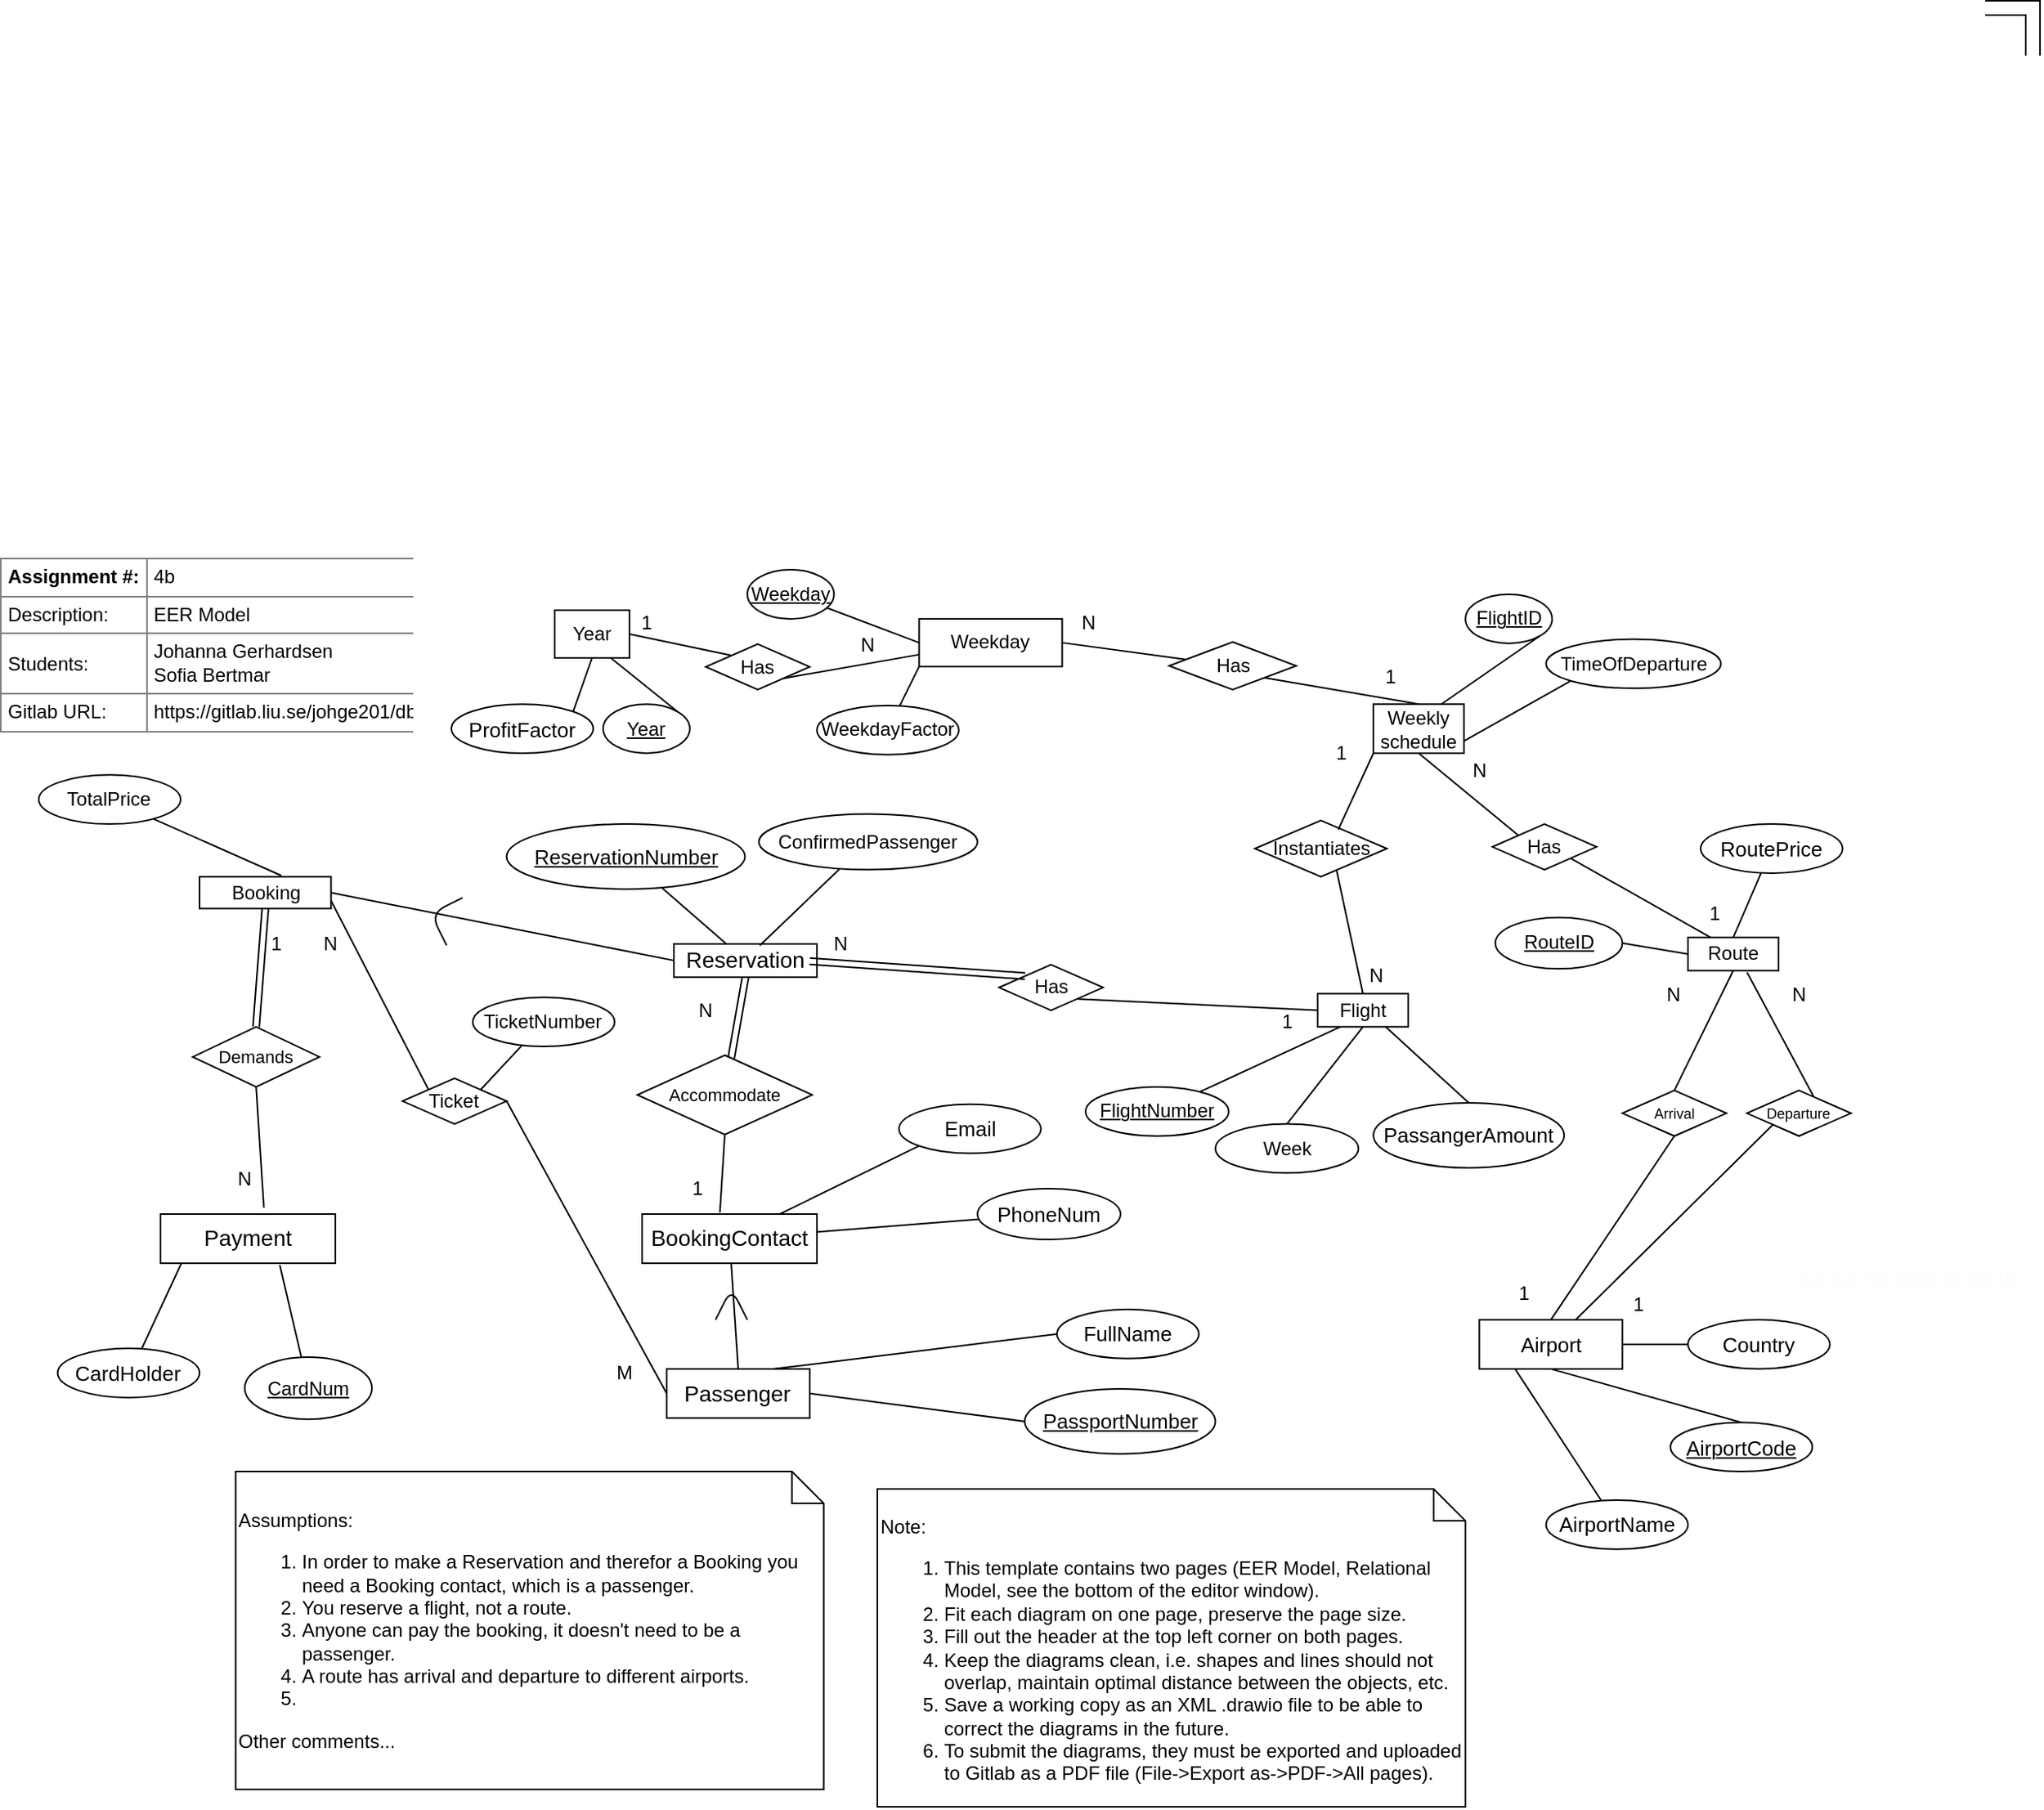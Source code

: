 <mxfile version="13.10.0" type="device" pages="4"><diagram id="CV7PElAvoflV01OfMNmN" name="Page-1"><mxGraphModel dx="253" dy="891" grid="1" gridSize="10" guides="1" tooltips="1" connect="1" arrows="1" fold="1" page="1" pageScale="1" pageWidth="1169" pageHeight="827" math="0" shadow="0"><root><mxCell id="0"/><mxCell id="1" parent="0"/><UserObject label="%date{ddd mmm dd yyyy HH:MM:ss}%" placeholders="1" id="dS7sX4oqgJUJRHPvNfa_-1"><mxCell style="text;html=1;align=center;verticalAlign=middle;whiteSpace=wrap;overflow=hidden;fontColor=#FCFCFC;movable=0;resizable=0;rotatable=0;deletable=0;editable=0;connectable=0;" parent="1" vertex="1"><mxGeometry x="2288" y="1271" width="160" height="20" as="geometry"/></mxCell></UserObject><mxCell id="dS7sX4oqgJUJRHPvNfa_-3" value="" style="shape=filledEdge;rounded=0;fixDash=1;endArrow=none;strokeWidth=10;fillColor=#ffffff;edgeStyle=orthogonalEdgeStyle;fontColor=#FCFCFC;" parent="1" edge="1"><mxGeometry width="60" height="40" relative="1" as="geometry"><mxPoint x="2418" y="481" as="sourcePoint"/><mxPoint x="2448" y="511" as="targetPoint"/><Array as="points"><mxPoint x="2448" y="481"/></Array></mxGeometry></mxCell><mxCell id="dS7sX4oqgJUJRHPvNfa_-5" value="&lt;table style=&quot;width: 100% ; height: 100% ; border-collapse: collapse&quot; width=&quot;100%&quot; cellpadding=&quot;4&quot; border=&quot;1&quot;&gt;&lt;tbody&gt;&lt;tr&gt;&lt;th&gt;Assignment #:&lt;/th&gt;&lt;td&gt;4b&lt;/td&gt;&lt;/tr&gt;&lt;tr&gt;&lt;td&gt;Description:&lt;/td&gt;&lt;td&gt;EER Model&lt;/td&gt;&lt;/tr&gt;&lt;tr&gt;&lt;td&gt;Students:&lt;/td&gt;&lt;td&gt;Johanna Gerhardsen&lt;br&gt;Sofia Bertmar&lt;/td&gt;&lt;/tr&gt;&lt;tr&gt;&lt;td&gt;Gitlab URL:&lt;/td&gt;&lt;td&gt;https://gitlab.liu.se/johge201/db/-/tree/master/lab4&lt;/td&gt;&lt;/tr&gt;&lt;/tbody&gt;&lt;/table&gt;" style="text;html=1;strokeColor=none;fillColor=none;overflow=fill;fontColor=#000000;" parent="1" vertex="1"><mxGeometry x="1169" y="827" width="260" height="110" as="geometry"/></mxCell><mxCell id="dS7sX4oqgJUJRHPvNfa_-6" value="&lt;br&gt;Note:&lt;br&gt;&lt;ol&gt;&lt;li&gt;This template contains two pages (EER Model, Relational Model, see the bottom of the editor window).&lt;/li&gt;&lt;li&gt;Fit each diagram on one page, preserve the page size.&lt;br&gt;&lt;/li&gt;&lt;li&gt;Fill out the header at the top left corner on both pages.&lt;/li&gt;&lt;li&gt;&lt;span&gt;Keep the diagrams clean, i.e. shapes and lines should not overlap, maintain optimal distance between the objects, etc.&lt;/span&gt;&lt;br&gt;&lt;/li&gt;&lt;li&gt;Save a working copy as an XML .drawio file to be able to correct the diagrams in the future.&lt;/li&gt;&lt;li&gt;To submit the diagrams, they must be exported and uploaded to Gitlab as a PDF file (File-&amp;gt;Export as-&amp;gt;PDF-&amp;gt;All pages).&lt;/li&gt;&lt;/ol&gt;" style="shape=note;size=20;whiteSpace=wrap;html=1;strokeColor=#000000;fillColor=#ffffff;fontColor=#000000;align=left;" parent="1" vertex="1"><mxGeometry x="1721" y="1413.02" width="370" height="200" as="geometry"/></mxCell><mxCell id="dS7sX4oqgJUJRHPvNfa_-7" value="Assumptions:&lt;br&gt;&lt;ol&gt;&lt;li&gt;In order to make a Reservation and therefor a Booking you need a Booking contact, which is a passenger. &lt;br&gt;&lt;/li&gt;&lt;li&gt;You reserve a flight, not a route. &lt;br&gt;&lt;/li&gt;&lt;li&gt;Anyone can pay the booking, it doesn't need to be a passenger.&lt;/li&gt;&lt;li&gt;A route has arrival and departure to different airports.&lt;/li&gt;&lt;li&gt;&lt;br&gt;&lt;/li&gt;&lt;/ol&gt;&lt;div&gt;Other comments...&lt;/div&gt;" style="shape=note;size=20;whiteSpace=wrap;html=1;strokeColor=#000000;fillColor=#ffffff;fontColor=#000000;align=left;" parent="1" vertex="1"><mxGeometry x="1317.27" y="1402.02" width="370" height="200" as="geometry"/></mxCell><mxCell id="dS7sX4oqgJUJRHPvNfa_-28" value="&lt;font style=&quot;font-size: 12px&quot;&gt;Route&lt;/font&gt;" style="whiteSpace=wrap;html=1;align=center;strokeColor=#000000;fillColor=#ffffff;fontSize=7;fontColor=#000000;" parent="1" vertex="1"><mxGeometry x="2231" y="1065.89" width="57" height="20.89" as="geometry"/></mxCell><mxCell id="dS7sX4oqgJUJRHPvNfa_-29" value="&lt;font style=&quot;font-size: 12px&quot;&gt;Weekly schedule&lt;/font&gt;" style="whiteSpace=wrap;html=1;align=center;strokeColor=#000000;fillColor=#ffffff;fontSize=7;fontColor=#000000;" parent="1" vertex="1"><mxGeometry x="2033.09" y="919.11" width="57" height="30.89" as="geometry"/></mxCell><mxCell id="dS7sX4oqgJUJRHPvNfa_-30" value="&lt;font style=&quot;font-size: 12px&quot;&gt;Flight&lt;/font&gt;" style="whiteSpace=wrap;html=1;align=center;strokeColor=#000000;fillColor=#ffffff;fontSize=7;fontColor=#000000;" parent="1" vertex="1"><mxGeometry x="1998" y="1101.28" width="57" height="20.89" as="geometry"/></mxCell><mxCell id="dS7sX4oqgJUJRHPvNfa_-33" value="&lt;u&gt;&lt;font style=&quot;font-size: 12px&quot;&gt;FlightID&lt;/font&gt;&lt;/u&gt;" style="ellipse;whiteSpace=wrap;html=1;align=center;shadow=0;gradientColor=none;fontSize=7;" parent="1" vertex="1"><mxGeometry x="2091" y="850" width="54.55" height="30.89" as="geometry"/></mxCell><mxCell id="dS7sX4oqgJUJRHPvNfa_-34" value="&lt;u&gt;&lt;font style=&quot;font-size: 12px&quot;&gt;Year&lt;/font&gt;&lt;/u&gt;" style="ellipse;whiteSpace=wrap;html=1;align=center;shadow=0;gradientColor=none;fontSize=7;" parent="1" vertex="1"><mxGeometry x="1548.45" y="919.11" width="54.55" height="30.89" as="geometry"/></mxCell><mxCell id="dS7sX4oqgJUJRHPvNfa_-35" value="&lt;u&gt;&lt;font style=&quot;font-size: 12px&quot;&gt;Weekday&lt;/font&gt;&lt;/u&gt;" style="ellipse;whiteSpace=wrap;html=1;align=center;shadow=0;gradientColor=none;fontSize=7;" parent="1" vertex="1"><mxGeometry x="1639.18" y="834.55" width="54.55" height="30.89" as="geometry"/></mxCell><mxCell id="dS7sX4oqgJUJRHPvNfa_-36" value="&lt;font style=&quot;font-size: 12px&quot;&gt;TimeOfDeparture&lt;/font&gt;" style="ellipse;whiteSpace=wrap;html=1;align=center;shadow=0;gradientColor=none;fontSize=7;" parent="1" vertex="1"><mxGeometry x="2141.73" y="878.22" width="110" height="30.89" as="geometry"/></mxCell><mxCell id="dS7sX4oqgJUJRHPvNfa_-37" value="&lt;u&gt;&lt;font style=&quot;font-size: 12px&quot;&gt;FlightNumber&lt;/font&gt;&lt;/u&gt;" style="ellipse;whiteSpace=wrap;html=1;align=center;shadow=0;gradientColor=none;fontSize=7;" parent="1" vertex="1"><mxGeometry x="1852" y="1160.0" width="90" height="30.89" as="geometry"/></mxCell><mxCell id="dS7sX4oqgJUJRHPvNfa_-40" value="&lt;font style=&quot;font-size: 12px&quot;&gt;Week&lt;/font&gt;" style="ellipse;whiteSpace=wrap;html=1;align=center;shadow=0;gradientColor=none;fontSize=7;" parent="1" vertex="1"><mxGeometry x="1933.69" y="1183.28" width="90" height="30.89" as="geometry"/></mxCell><mxCell id="dS7sX4oqgJUJRHPvNfa_-47" value="&lt;font style=&quot;font-size: 14px&quot;&gt;Reservation&lt;/font&gt;" style="whiteSpace=wrap;html=1;align=center;strokeColor=#000000;fillColor=#ffffff;fontSize=7;fontColor=#000000;" parent="1" vertex="1"><mxGeometry x="1593" y="1070" width="90" height="20.89" as="geometry"/></mxCell><mxCell id="dS7sX4oqgJUJRHPvNfa_-48" value="&lt;font style=&quot;font-size: 13px&quot;&gt;&lt;u&gt;ReservationNumber&lt;/u&gt;&lt;/font&gt;" style="ellipse;whiteSpace=wrap;html=1;align=center;shadow=0;gradientColor=none;fontSize=7;" parent="1" vertex="1"><mxGeometry x="1487.72" y="994.56" width="150" height="40.89" as="geometry"/></mxCell><mxCell id="dS7sX4oqgJUJRHPvNfa_-49" value="&lt;font style=&quot;font-size: 12px&quot;&gt;Has&lt;/font&gt;" style="shape=rhombus;perimeter=rhombusPerimeter;whiteSpace=wrap;html=1;align=center;shadow=0;gradientColor=none;fontSize=7;" parent="1" vertex="1"><mxGeometry x="1797.55" y="1083.06" width="65.455" height="28.723" as="geometry"/></mxCell><mxCell id="dS7sX4oqgJUJRHPvNfa_-51" value="" style="endArrow=none;html=1;entryX=1;entryY=1;entryDx=0;entryDy=0;exitX=0;exitY=0.5;exitDx=0;exitDy=0;" parent="1" source="dS7sX4oqgJUJRHPvNfa_-30" target="dS7sX4oqgJUJRHPvNfa_-49" edge="1"><mxGeometry width="50" height="50" relative="1" as="geometry"><mxPoint x="1823" y="1130" as="sourcePoint"/><mxPoint x="1953" y="1140" as="targetPoint"/></mxGeometry></mxCell><mxCell id="dS7sX4oqgJUJRHPvNfa_-52" value="N" style="text;html=1;strokeColor=none;fillColor=none;align=center;verticalAlign=middle;whiteSpace=wrap;rounded=0;" parent="1" vertex="1"><mxGeometry x="1678.45" y="1060" width="40" height="20.89" as="geometry"/></mxCell><mxCell id="dS7sX4oqgJUJRHPvNfa_-53" value="1" style="text;html=1;strokeColor=none;fillColor=none;align=center;verticalAlign=middle;whiteSpace=wrap;rounded=0;" parent="1" vertex="1"><mxGeometry x="1958.69" y="1109.11" width="40" height="20" as="geometry"/></mxCell><mxCell id="dS7sX4oqgJUJRHPvNfa_-54" value="&lt;font style=&quot;font-size: 13px&quot;&gt;RoutePrice&lt;/font&gt;" style="ellipse;whiteSpace=wrap;html=1;align=center;shadow=0;gradientColor=none;fontSize=7;" parent="1" vertex="1"><mxGeometry x="2239" y="994.56" width="89.27" height="30.89" as="geometry"/></mxCell><mxCell id="dS7sX4oqgJUJRHPvNfa_-55" value="&lt;font style=&quot;font-size: 13px&quot;&gt;ProfitFactor&lt;/font&gt;" style="ellipse;whiteSpace=wrap;html=1;align=center;shadow=0;gradientColor=none;fontSize=7;" parent="1" vertex="1"><mxGeometry x="1453" y="919.11" width="89.27" height="30.89" as="geometry"/></mxCell><mxCell id="dS7sX4oqgJUJRHPvNfa_-60" value="" style="endArrow=none;html=1;exitX=0;exitY=0.5;exitDx=0;exitDy=0;" parent="1" source="gI9hgNti6dehjP-xYnqM-11" target="dS7sX4oqgJUJRHPvNfa_-35" edge="1"><mxGeometry width="50" height="50" relative="1" as="geometry"><mxPoint x="1903" y="1110" as="sourcePoint"/><mxPoint x="1907.635" y="910.89" as="targetPoint"/></mxGeometry></mxCell><mxCell id="dS7sX4oqgJUJRHPvNfa_-61" value="&lt;font style=&quot;font-size: 12px&quot;&gt;TotalPrice&lt;/font&gt;" style="ellipse;whiteSpace=wrap;html=1;align=center;shadow=0;gradientColor=none;fontSize=7;" parent="1" vertex="1"><mxGeometry x="1193.37" y="963.67" width="89.27" height="30.89" as="geometry"/></mxCell><mxCell id="dS7sX4oqgJUJRHPvNfa_-62" value="&lt;font style=&quot;font-size: 11px&quot;&gt;Accommodate&lt;/font&gt;" style="shape=rhombus;perimeter=rhombusPerimeter;whiteSpace=wrap;html=1;align=center;shadow=0;gradientColor=none;fontSize=7;" parent="1" vertex="1"><mxGeometry x="1570" y="1140" width="110" height="50" as="geometry"/></mxCell><mxCell id="dS7sX4oqgJUJRHPvNfa_-64" value="N" style="text;html=1;strokeColor=none;fillColor=none;align=center;verticalAlign=middle;whiteSpace=wrap;rounded=0;" parent="1" vertex="1"><mxGeometry x="1593" y="1102.17" width="40" height="20" as="geometry"/></mxCell><mxCell id="dS7sX4oqgJUJRHPvNfa_-65" value="&lt;font style=&quot;font-size: 14px&quot;&gt;Passenger&lt;/font&gt;" style="whiteSpace=wrap;html=1;align=center;strokeColor=#000000;fillColor=#ffffff;fontSize=7;fontColor=#000000;" parent="1" vertex="1"><mxGeometry x="1588.45" y="1337.43" width="90" height="30.89" as="geometry"/></mxCell><mxCell id="dS7sX4oqgJUJRHPvNfa_-66" value="" style="endArrow=none;html=1;exitX=0.445;exitY=-0.032;exitDx=0;exitDy=0;entryX=0.5;entryY=1;entryDx=0;entryDy=0;exitPerimeter=0;" parent="1" source="dS7sX4oqgJUJRHPvNfa_-72" target="dS7sX4oqgJUJRHPvNfa_-62" edge="1"><mxGeometry width="50" height="50" relative="1" as="geometry"><mxPoint x="1943" y="1160" as="sourcePoint"/><mxPoint x="1993" y="1110" as="targetPoint"/></mxGeometry></mxCell><mxCell id="dS7sX4oqgJUJRHPvNfa_-68" value="&lt;font style=&quot;font-size: 13px&quot;&gt;FullName&lt;/font&gt;" style="ellipse;whiteSpace=wrap;html=1;align=center;shadow=0;gradientColor=none;fontSize=7;" parent="1" vertex="1"><mxGeometry x="1834" y="1300.0" width="89.27" height="30.89" as="geometry"/></mxCell><mxCell id="dS7sX4oqgJUJRHPvNfa_-69" value="&lt;font style=&quot;font-size: 13px&quot;&gt;&lt;u&gt;PassportNumber&lt;/u&gt;&lt;/font&gt;" style="ellipse;whiteSpace=wrap;html=1;align=center;shadow=0;gradientColor=none;fontSize=7;" parent="1" vertex="1"><mxGeometry x="1813.69" y="1350" width="120" height="40.89" as="geometry"/></mxCell><mxCell id="dS7sX4oqgJUJRHPvNfa_-70" value="" style="endArrow=none;html=1;exitX=1;exitY=0.5;exitDx=0;exitDy=0;entryX=0;entryY=0.5;entryDx=0;entryDy=0;" parent="1" source="dS7sX4oqgJUJRHPvNfa_-65" target="dS7sX4oqgJUJRHPvNfa_-69" edge="1"><mxGeometry width="50" height="50" relative="1" as="geometry"><mxPoint x="1693" y="1330" as="sourcePoint"/><mxPoint x="1613" y="1250" as="targetPoint"/></mxGeometry></mxCell><mxCell id="dS7sX4oqgJUJRHPvNfa_-71" value="" style="endArrow=none;html=1;entryX=0.75;entryY=0;entryDx=0;entryDy=0;exitX=0;exitY=0.5;exitDx=0;exitDy=0;" parent="1" target="dS7sX4oqgJUJRHPvNfa_-65" edge="1" source="dS7sX4oqgJUJRHPvNfa_-68"><mxGeometry width="50" height="50" relative="1" as="geometry"><mxPoint x="1715" y="1200" as="sourcePoint"/><mxPoint x="1743" y="1280" as="targetPoint"/></mxGeometry></mxCell><mxCell id="dS7sX4oqgJUJRHPvNfa_-72" value="&lt;font style=&quot;font-size: 14px&quot;&gt;BookingContact&lt;/font&gt;" style="whiteSpace=wrap;html=1;align=center;strokeColor=#000000;fillColor=#ffffff;fontSize=7;fontColor=#000000;" parent="1" vertex="1"><mxGeometry x="1573" y="1240" width="110" height="30.89" as="geometry"/></mxCell><mxCell id="dS7sX4oqgJUJRHPvNfa_-77" value="&lt;font style=&quot;font-size: 13px&quot;&gt;PhoneNum&lt;/font&gt;" style="ellipse;whiteSpace=wrap;html=1;align=center;shadow=0;gradientColor=none;fontSize=7;" parent="1" vertex="1"><mxGeometry x="1784" y="1224" width="90" height="32.02" as="geometry"/></mxCell><mxCell id="dS7sX4oqgJUJRHPvNfa_-80" value="" style="endArrow=none;html=1;entryX=0.5;entryY=0;entryDx=0;entryDy=0;" parent="1" source="dS7sX4oqgJUJRHPvNfa_-72" target="dS7sX4oqgJUJRHPvNfa_-65" edge="1"><mxGeometry width="50" height="50" relative="1" as="geometry"><mxPoint x="1373" y="1220" as="sourcePoint"/><mxPoint x="1540" y="1280" as="targetPoint"/></mxGeometry></mxCell><mxCell id="dS7sX4oqgJUJRHPvNfa_-84" value="&lt;font style=&quot;font-size: 13px&quot;&gt;CardHolder&lt;/font&gt;" style="ellipse;whiteSpace=wrap;html=1;align=center;shadow=0;gradientColor=none;fontSize=7;" parent="1" vertex="1"><mxGeometry x="1205.27" y="1324.56" width="89.27" height="30.89" as="geometry"/></mxCell><mxCell id="dS7sX4oqgJUJRHPvNfa_-85" value="&lt;font style=&quot;font-size: 12px&quot;&gt;&lt;u&gt;CardNum&lt;/u&gt;&lt;/font&gt;" style="ellipse;whiteSpace=wrap;html=1;align=center;strokeColor=#000000;fillColor=#ffffff;fontSize=7;fontColor=#000000;" parent="1" vertex="1"><mxGeometry x="1323" y="1330" width="80" height="39.11" as="geometry"/></mxCell><mxCell id="dS7sX4oqgJUJRHPvNfa_-86" value="" style="endArrow=none;html=1;entryX=0.682;entryY=1.036;entryDx=0;entryDy=0;entryPerimeter=0;" parent="1" source="dS7sX4oqgJUJRHPvNfa_-85" target="gI9hgNti6dehjP-xYnqM-53" edge="1"><mxGeometry width="50" height="50" relative="1" as="geometry"><mxPoint x="1363" y="1360" as="sourcePoint"/><mxPoint x="1258" y="1260.89" as="targetPoint"/></mxGeometry></mxCell><mxCell id="dS7sX4oqgJUJRHPvNfa_-87" value="" style="endArrow=none;html=1;exitX=0.591;exitY=0.014;exitDx=0;exitDy=0;entryX=0.25;entryY=0;entryDx=0;entryDy=0;exitPerimeter=0;" parent="1" source="dS7sX4oqgJUJRHPvNfa_-84" target="gI9hgNti6dehjP-xYnqM-53" edge="1"><mxGeometry width="50" height="50" relative="1" as="geometry"><mxPoint x="1363" y="1360" as="sourcePoint"/><mxPoint x="1275.5" y="1230" as="targetPoint"/></mxGeometry></mxCell><mxCell id="dS7sX4oqgJUJRHPvNfa_-89" value="" style="endArrow=none;html=1;exitX=1;exitY=0.5;exitDx=0;exitDy=0;entryX=0;entryY=0.5;entryDx=0;entryDy=0;" parent="1" source="dS7sX4oqgJUJRHPvNfa_-90" target="dS7sX4oqgJUJRHPvNfa_-65" edge="1"><mxGeometry width="50" height="50" relative="1" as="geometry"><mxPoint x="1373" y="1300" as="sourcePoint"/><mxPoint x="1483" y="1240" as="targetPoint"/></mxGeometry></mxCell><mxCell id="dS7sX4oqgJUJRHPvNfa_-90" value="&lt;font style=&quot;font-size: 12px&quot;&gt;Ticket&lt;/font&gt;" style="shape=rhombus;perimeter=rhombusPerimeter;whiteSpace=wrap;html=1;align=center;shadow=0;gradientColor=none;fontSize=7;" parent="1" vertex="1"><mxGeometry x="1422.27" y="1154.56" width="65.455" height="28.723" as="geometry"/></mxCell><mxCell id="dS7sX4oqgJUJRHPvNfa_-91" value="M" style="text;html=1;strokeColor=none;fillColor=none;align=center;verticalAlign=middle;whiteSpace=wrap;rounded=0;" parent="1" vertex="1"><mxGeometry x="1542.27" y="1330.0" width="40" height="20" as="geometry"/></mxCell><mxCell id="dS7sX4oqgJUJRHPvNfa_-92" value="1" style="text;html=1;strokeColor=none;fillColor=none;align=center;verticalAlign=middle;whiteSpace=wrap;rounded=0;" parent="1" vertex="1"><mxGeometry x="1588" y="1214.17" width="40" height="20" as="geometry"/></mxCell><mxCell id="dS7sX4oqgJUJRHPvNfa_-95" value="" style="endArrow=none;html=1;exitX=1;exitY=0.75;exitDx=0;exitDy=0;entryX=0;entryY=0;entryDx=0;entryDy=0;" parent="1" source="gI9hgNti6dehjP-xYnqM-45" target="dS7sX4oqgJUJRHPvNfa_-90" edge="1"><mxGeometry width="50" height="50" relative="1" as="geometry"><mxPoint x="1398" y="1076.335" as="sourcePoint"/><mxPoint x="1453" y="1150" as="targetPoint"/></mxGeometry></mxCell><mxCell id="dS7sX4oqgJUJRHPvNfa_-98" value="" style="endArrow=none;html=1;entryX=0.25;entryY=1;entryDx=0;entryDy=0;" parent="1" source="dS7sX4oqgJUJRHPvNfa_-37" target="dS7sX4oqgJUJRHPvNfa_-30" edge="1"><mxGeometry width="50" height="50" relative="1" as="geometry"><mxPoint x="2048" y="1170" as="sourcePoint"/><mxPoint x="1718" y="1130" as="targetPoint"/></mxGeometry></mxCell><mxCell id="dS7sX4oqgJUJRHPvNfa_-99" value="" style="endArrow=none;html=1;exitX=0.5;exitY=0;exitDx=0;exitDy=0;entryX=0.5;entryY=1;entryDx=0;entryDy=0;" parent="1" source="dS7sX4oqgJUJRHPvNfa_-40" target="dS7sX4oqgJUJRHPvNfa_-30" edge="1"><mxGeometry width="50" height="50" relative="1" as="geometry"><mxPoint x="2243" y="1056.02" as="sourcePoint"/><mxPoint x="2040" y="1120" as="targetPoint"/></mxGeometry></mxCell><mxCell id="dS7sX4oqgJUJRHPvNfa_-104" value="&lt;font style=&quot;font-size: 9px&quot;&gt;Arrival&lt;/font&gt;" style="shape=rhombus;perimeter=rhombusPerimeter;whiteSpace=wrap;html=1;align=center;shadow=0;gradientColor=none;fontSize=7;" parent="1" vertex="1"><mxGeometry x="2189.73" y="1162.17" width="65.455" height="28.723" as="geometry"/></mxCell><mxCell id="dS7sX4oqgJUJRHPvNfa_-105" value="" style="endArrow=none;html=1;entryX=0.5;entryY=1;entryDx=0;entryDy=0;exitX=0.5;exitY=0;exitDx=0;exitDy=0;" parent="1" source="dS7sX4oqgJUJRHPvNfa_-104" target="dS7sX4oqgJUJRHPvNfa_-28" edge="1"><mxGeometry width="50" height="50" relative="1" as="geometry"><mxPoint x="1668" y="1170" as="sourcePoint"/><mxPoint x="1718" y="1120" as="targetPoint"/></mxGeometry></mxCell><mxCell id="dS7sX4oqgJUJRHPvNfa_-106" value="" style="endArrow=none;html=1;exitX=0.5;exitY=1;exitDx=0;exitDy=0;entryX=0.5;entryY=0;entryDx=0;entryDy=0;" parent="1" source="dS7sX4oqgJUJRHPvNfa_-104" edge="1" target="dS7sX4oqgJUJRHPvNfa_-107"><mxGeometry width="50" height="50" relative="1" as="geometry"><mxPoint x="1668" y="1170" as="sourcePoint"/><mxPoint x="2078" y="1250" as="targetPoint"/></mxGeometry></mxCell><mxCell id="dS7sX4oqgJUJRHPvNfa_-107" value="&lt;font style=&quot;font-size: 13px&quot;&gt;Airport&lt;/font&gt;" style="whiteSpace=wrap;html=1;align=center;strokeColor=#000000;fillColor=#ffffff;fontSize=7;fontColor=#000000;" parent="1" vertex="1"><mxGeometry x="2099.73" y="1306.54" width="90" height="30.89" as="geometry"/></mxCell><mxCell id="dS7sX4oqgJUJRHPvNfa_-109" value="" style="endArrow=none;html=1;entryX=0.5;entryY=0;entryDx=0;entryDy=0;" parent="1" source="dS7sX4oqgJUJRHPvNfa_-54" target="dS7sX4oqgJUJRHPvNfa_-28" edge="1"><mxGeometry width="50" height="50" relative="1" as="geometry"><mxPoint x="1668" y="1170" as="sourcePoint"/><mxPoint x="2274" y="1076" as="targetPoint"/></mxGeometry></mxCell><mxCell id="dS7sX4oqgJUJRHPvNfa_-110" value="&lt;font style=&quot;font-size: 13px&quot;&gt;Country&lt;/font&gt;" style="ellipse;whiteSpace=wrap;html=1;align=center;shadow=0;gradientColor=none;fontSize=7;" parent="1" vertex="1"><mxGeometry x="2231" y="1306.54" width="89.27" height="30.89" as="geometry"/></mxCell><mxCell id="dS7sX4oqgJUJRHPvNfa_-111" value="&lt;u&gt;&lt;font style=&quot;font-size: 13px&quot;&gt;AirportCode&lt;/font&gt;&lt;/u&gt;" style="ellipse;whiteSpace=wrap;html=1;align=center;shadow=0;gradientColor=none;fontSize=7;" parent="1" vertex="1"><mxGeometry x="2220" y="1371.13" width="89.27" height="30.89" as="geometry"/></mxCell><mxCell id="dS7sX4oqgJUJRHPvNfa_-112" value="&lt;font style=&quot;font-size: 13px&quot;&gt;AirportName&lt;/font&gt;" style="ellipse;whiteSpace=wrap;html=1;align=center;shadow=0;gradientColor=none;fontSize=7;" parent="1" vertex="1"><mxGeometry x="2141.73" y="1420" width="89.27" height="30.89" as="geometry"/></mxCell><mxCell id="dS7sX4oqgJUJRHPvNfa_-114" value="N" style="text;html=1;strokeColor=none;fillColor=none;align=center;verticalAlign=middle;whiteSpace=wrap;rounded=0;" parent="1" vertex="1"><mxGeometry x="2080" y="950.89" width="40" height="20" as="geometry"/></mxCell><mxCell id="dS7sX4oqgJUJRHPvNfa_-118" value="" style="endArrow=none;html=1;entryX=1;entryY=0.5;entryDx=0;entryDy=0;exitX=0;exitY=0.5;exitDx=0;exitDy=0;" parent="1" source="dS7sX4oqgJUJRHPvNfa_-110" target="dS7sX4oqgJUJRHPvNfa_-107" edge="1"><mxGeometry width="50" height="50" relative="1" as="geometry"><mxPoint x="2280" y="1290" as="sourcePoint"/><mxPoint x="2096.14" y="1151.99" as="targetPoint"/></mxGeometry></mxCell><mxCell id="dS7sX4oqgJUJRHPvNfa_-119" value="" style="endArrow=none;html=1;entryX=0.25;entryY=1;entryDx=0;entryDy=0;" parent="1" source="dS7sX4oqgJUJRHPvNfa_-112" target="dS7sX4oqgJUJRHPvNfa_-107" edge="1"><mxGeometry width="50" height="50" relative="1" as="geometry"><mxPoint x="2046.14" y="1201.99" as="sourcePoint"/><mxPoint x="2096.14" y="1151.99" as="targetPoint"/></mxGeometry></mxCell><mxCell id="dS7sX4oqgJUJRHPvNfa_-120" value="" style="endArrow=none;html=1;entryX=0.5;entryY=1;entryDx=0;entryDy=0;exitX=0.5;exitY=0;exitDx=0;exitDy=0;" parent="1" source="dS7sX4oqgJUJRHPvNfa_-111" target="dS7sX4oqgJUJRHPvNfa_-107" edge="1"><mxGeometry width="50" height="50" relative="1" as="geometry"><mxPoint x="2046.14" y="1201.99" as="sourcePoint"/><mxPoint x="2096.14" y="1151.99" as="targetPoint"/></mxGeometry></mxCell><mxCell id="dS7sX4oqgJUJRHPvNfa_-121" value="" style="endArrow=none;html=1;entryX=1;entryY=0;entryDx=0;entryDy=0;exitX=0.5;exitY=1;exitDx=0;exitDy=0;" parent="1" source="gI9hgNti6dehjP-xYnqM-19" target="dS7sX4oqgJUJRHPvNfa_-55" edge="1"><mxGeometry width="50" height="50" relative="1" as="geometry"><mxPoint x="2028" y="1170" as="sourcePoint"/><mxPoint x="2078" y="1120" as="targetPoint"/></mxGeometry></mxCell><mxCell id="dS7sX4oqgJUJRHPvNfa_-122" value="" style="endArrow=none;html=1;entryX=1;entryY=1;entryDx=0;entryDy=0;exitX=0.75;exitY=0;exitDx=0;exitDy=0;" parent="1" source="dS7sX4oqgJUJRHPvNfa_-29" target="dS7sX4oqgJUJRHPvNfa_-33" edge="1"><mxGeometry width="50" height="50" relative="1" as="geometry"><mxPoint x="2028" y="1170" as="sourcePoint"/><mxPoint x="2078" y="1120" as="targetPoint"/></mxGeometry></mxCell><mxCell id="dS7sX4oqgJUJRHPvNfa_-123" value="" style="endArrow=none;html=1;exitX=0.75;exitY=1;exitDx=0;exitDy=0;entryX=1;entryY=0;entryDx=0;entryDy=0;" parent="1" source="gI9hgNti6dehjP-xYnqM-19" target="dS7sX4oqgJUJRHPvNfa_-34" edge="1"><mxGeometry width="50" height="50" relative="1" as="geometry"><mxPoint x="2028" y="1170" as="sourcePoint"/><mxPoint x="1670" y="920" as="targetPoint"/></mxGeometry></mxCell><mxCell id="dS7sX4oqgJUJRHPvNfa_-124" value="" style="endArrow=none;html=1;entryX=0;entryY=1;entryDx=0;entryDy=0;exitX=1;exitY=0.75;exitDx=0;exitDy=0;" parent="1" source="dS7sX4oqgJUJRHPvNfa_-29" target="dS7sX4oqgJUJRHPvNfa_-36" edge="1"><mxGeometry width="50" height="50" relative="1" as="geometry"><mxPoint x="2028" y="1170" as="sourcePoint"/><mxPoint x="2078" y="1120" as="targetPoint"/></mxGeometry></mxCell><mxCell id="dS7sX4oqgJUJRHPvNfa_-125" value="" style="endArrow=none;html=1;exitX=0.622;exitY=-0.036;exitDx=0;exitDy=0;exitPerimeter=0;" parent="1" source="gI9hgNti6dehjP-xYnqM-45" target="dS7sX4oqgJUJRHPvNfa_-61" edge="1"><mxGeometry width="50" height="50" relative="1" as="geometry"><mxPoint x="1698" y="1170" as="sourcePoint"/><mxPoint x="1748" y="1120" as="targetPoint"/></mxGeometry></mxCell><mxCell id="dS7sX4oqgJUJRHPvNfa_-126" value="" style="endArrow=none;html=1;" parent="1" source="dS7sX4oqgJUJRHPvNfa_-47" target="dS7sX4oqgJUJRHPvNfa_-48" edge="1"><mxGeometry width="50" height="50" relative="1" as="geometry"><mxPoint x="1698" y="1170" as="sourcePoint"/><mxPoint x="1748" y="1120" as="targetPoint"/></mxGeometry></mxCell><mxCell id="dS7sX4oqgJUJRHPvNfa_-128" value="" style="endArrow=none;html=1;" parent="1" source="dS7sX4oqgJUJRHPvNfa_-72" target="dS7sX4oqgJUJRHPvNfa_-77" edge="1"><mxGeometry width="50" height="50" relative="1" as="geometry"><mxPoint x="1698" y="1170" as="sourcePoint"/><mxPoint x="1383" y="1342.02" as="targetPoint"/></mxGeometry></mxCell><mxCell id="dS7sX4oqgJUJRHPvNfa_-130" value="&lt;font style=&quot;font-size: 12px&quot;&gt;WeekdayFactor&lt;/font&gt;" style="ellipse;whiteSpace=wrap;html=1;align=center;shadow=0;gradientColor=none;fontSize=7;" parent="1" vertex="1"><mxGeometry x="1683" y="920" width="89.27" height="30.89" as="geometry"/></mxCell><mxCell id="dS7sX4oqgJUJRHPvNfa_-131" value="" style="endArrow=none;html=1;exitX=0;exitY=1;exitDx=0;exitDy=0;" parent="1" source="gI9hgNti6dehjP-xYnqM-11" target="dS7sX4oqgJUJRHPvNfa_-130" edge="1"><mxGeometry width="50" height="50" relative="1" as="geometry"><mxPoint x="1930" y="920" as="sourcePoint"/><mxPoint x="1728" y="1120" as="targetPoint"/></mxGeometry></mxCell><mxCell id="dS7sX4oqgJUJRHPvNfa_-132" value="&lt;font style=&quot;font-size: 13px&quot;&gt;PassangerAmount&lt;/font&gt;" style="ellipse;whiteSpace=wrap;html=1;align=center;shadow=0;gradientColor=none;fontSize=7;" parent="1" vertex="1"><mxGeometry x="2033.09" y="1170" width="120" height="40.89" as="geometry"/></mxCell><mxCell id="dS7sX4oqgJUJRHPvNfa_-133" value="" style="endArrow=none;html=1;entryX=0.5;entryY=0;entryDx=0;entryDy=0;exitX=0.75;exitY=1;exitDx=0;exitDy=0;" parent="1" source="dS7sX4oqgJUJRHPvNfa_-30" target="dS7sX4oqgJUJRHPvNfa_-132" edge="1"><mxGeometry width="50" height="50" relative="1" as="geometry"><mxPoint x="2050" y="1120" as="sourcePoint"/><mxPoint x="1728" y="1120" as="targetPoint"/></mxGeometry></mxCell><mxCell id="dS7sX4oqgJUJRHPvNfa_-78" value="&lt;font style=&quot;font-size: 13px&quot;&gt;Email&lt;/font&gt;" style="ellipse;whiteSpace=wrap;html=1;align=center;shadow=0;gradientColor=none;fontSize=7;" parent="1" vertex="1"><mxGeometry x="1734.63" y="1170.89" width="89.27" height="30.89" as="geometry"/></mxCell><mxCell id="JVviw-wmt6jJYDZEzzKT-2" value="" style="endArrow=none;html=1;entryX=0;entryY=1;entryDx=0;entryDy=0;" parent="1" source="dS7sX4oqgJUJRHPvNfa_-72" target="dS7sX4oqgJUJRHPvNfa_-78" edge="1"><mxGeometry width="50" height="50" relative="1" as="geometry"><mxPoint x="1422.268" y="1320.89" as="sourcePoint"/><mxPoint x="1441.365" y="1390" as="targetPoint"/></mxGeometry></mxCell><mxCell id="JVviw-wmt6jJYDZEzzKT-16" value="1" style="text;html=1;strokeColor=none;fillColor=none;align=center;verticalAlign=middle;whiteSpace=wrap;rounded=0;" parent="1" vertex="1"><mxGeometry x="1323" y="1059.5" width="40" height="20" as="geometry"/></mxCell><mxCell id="JVviw-wmt6jJYDZEzzKT-17" value="N" style="text;html=1;strokeColor=none;fillColor=none;align=center;verticalAlign=middle;whiteSpace=wrap;rounded=0;" parent="1" vertex="1"><mxGeometry x="1303" y="1208.02" width="40" height="20" as="geometry"/></mxCell><mxCell id="gI9hgNti6dehjP-xYnqM-3" value="&lt;font style=&quot;font-size: 9px&quot;&gt;Departure&lt;/font&gt;" style="shape=rhombus;perimeter=rhombusPerimeter;whiteSpace=wrap;html=1;align=center;shadow=0;gradientColor=none;fontSize=7;" vertex="1" parent="1"><mxGeometry x="2268.09" y="1162.17" width="65.455" height="28.723" as="geometry"/></mxCell><mxCell id="gI9hgNti6dehjP-xYnqM-4" value="" style="endArrow=none;html=1;entryX=0.652;entryY=1.053;entryDx=0;entryDy=0;entryPerimeter=0;exitX=0.642;exitY=0.139;exitDx=0;exitDy=0;exitPerimeter=0;" edge="1" parent="1" source="gI9hgNti6dehjP-xYnqM-3" target="dS7sX4oqgJUJRHPvNfa_-28"><mxGeometry width="50" height="50" relative="1" as="geometry"><mxPoint x="1870" y="1070" as="sourcePoint"/><mxPoint x="1920" y="1020" as="targetPoint"/></mxGeometry></mxCell><mxCell id="gI9hgNti6dehjP-xYnqM-5" value="" style="endArrow=none;html=1;entryX=0;entryY=1;entryDx=0;entryDy=0;" edge="1" parent="1" source="dS7sX4oqgJUJRHPvNfa_-107" target="gI9hgNti6dehjP-xYnqM-3"><mxGeometry width="50" height="50" relative="1" as="geometry"><mxPoint x="2250" y="1210" as="sourcePoint"/><mxPoint x="2356.773" y="1165.5" as="targetPoint"/></mxGeometry></mxCell><mxCell id="gI9hgNti6dehjP-xYnqM-6" value="1" style="text;html=1;strokeColor=none;fillColor=none;align=center;verticalAlign=middle;whiteSpace=wrap;rounded=0;" vertex="1" parent="1"><mxGeometry x="2108" y="1280" width="40" height="20" as="geometry"/></mxCell><mxCell id="gI9hgNti6dehjP-xYnqM-8" value="1" style="text;html=1;strokeColor=none;fillColor=none;align=center;verticalAlign=middle;whiteSpace=wrap;rounded=0;" vertex="1" parent="1"><mxGeometry x="2180" y="1286.54" width="40" height="20" as="geometry"/></mxCell><mxCell id="gI9hgNti6dehjP-xYnqM-9" value="N" style="text;html=1;strokeColor=none;fillColor=none;align=center;verticalAlign=middle;whiteSpace=wrap;rounded=0;" vertex="1" parent="1"><mxGeometry x="2202.46" y="1091.78" width="40" height="20" as="geometry"/></mxCell><mxCell id="gI9hgNti6dehjP-xYnqM-10" value="N" style="text;html=1;strokeColor=none;fillColor=none;align=center;verticalAlign=middle;whiteSpace=wrap;rounded=0;" vertex="1" parent="1"><mxGeometry x="2280.82" y="1091.78" width="40" height="20" as="geometry"/></mxCell><mxCell id="gI9hgNti6dehjP-xYnqM-11" value="Weekday" style="rounded=0;whiteSpace=wrap;html=1;" vertex="1" parent="1"><mxGeometry x="1747.27" y="865.44" width="90" height="30" as="geometry"/></mxCell><mxCell id="gI9hgNti6dehjP-xYnqM-12" value="" style="endArrow=none;html=1;exitX=1;exitY=0.5;exitDx=0;exitDy=0;" edge="1" parent="1" source="gI9hgNti6dehjP-xYnqM-11" target="gI9hgNti6dehjP-xYnqM-13"><mxGeometry width="50" height="50" relative="1" as="geometry"><mxPoint x="1870" y="1070" as="sourcePoint"/><mxPoint x="1870" y="880" as="targetPoint"/></mxGeometry></mxCell><mxCell id="gI9hgNti6dehjP-xYnqM-13" value="Has" style="rhombus;whiteSpace=wrap;html=1;" vertex="1" parent="1"><mxGeometry x="1904.55" y="880" width="80" height="30" as="geometry"/></mxCell><mxCell id="gI9hgNti6dehjP-xYnqM-14" value="" style="endArrow=none;html=1;exitX=1;exitY=1;exitDx=0;exitDy=0;entryX=0.5;entryY=0;entryDx=0;entryDy=0;" edge="1" parent="1" source="gI9hgNti6dehjP-xYnqM-13" target="dS7sX4oqgJUJRHPvNfa_-29"><mxGeometry width="50" height="50" relative="1" as="geometry"><mxPoint x="1870" y="1070" as="sourcePoint"/><mxPoint x="1920" y="1020" as="targetPoint"/></mxGeometry></mxCell><mxCell id="gI9hgNti6dehjP-xYnqM-16" value="N" style="text;html=1;strokeColor=none;fillColor=none;align=center;verticalAlign=middle;whiteSpace=wrap;rounded=0;" vertex="1" parent="1"><mxGeometry x="1834" y="858.22" width="40" height="20" as="geometry"/></mxCell><mxCell id="gI9hgNti6dehjP-xYnqM-17" value="1" style="text;html=1;strokeColor=none;fillColor=none;align=center;verticalAlign=middle;whiteSpace=wrap;rounded=0;" vertex="1" parent="1"><mxGeometry x="2023.69" y="892" width="40" height="20" as="geometry"/></mxCell><mxCell id="gI9hgNti6dehjP-xYnqM-19" value="Year" style="rounded=0;whiteSpace=wrap;html=1;" vertex="1" parent="1"><mxGeometry x="1518" y="860" width="47" height="30" as="geometry"/></mxCell><mxCell id="gI9hgNti6dehjP-xYnqM-21" value="&lt;font style=&quot;font-size: 12px&quot;&gt;Has&lt;/font&gt;" style="shape=rhombus;perimeter=rhombusPerimeter;whiteSpace=wrap;html=1;align=center;shadow=0;gradientColor=none;fontSize=7;" vertex="1" parent="1"><mxGeometry x="1613" y="881.28" width="65.455" height="28.723" as="geometry"/></mxCell><mxCell id="gI9hgNti6dehjP-xYnqM-23" value="" style="endArrow=none;html=1;exitX=1;exitY=0.5;exitDx=0;exitDy=0;entryX=0;entryY=0;entryDx=0;entryDy=0;" edge="1" parent="1" source="gI9hgNti6dehjP-xYnqM-19" target="gI9hgNti6dehjP-xYnqM-21"><mxGeometry width="50" height="50" relative="1" as="geometry"><mxPoint x="1600" y="890" as="sourcePoint"/><mxPoint x="1641.945" y="923.739" as="targetPoint"/></mxGeometry></mxCell><mxCell id="gI9hgNti6dehjP-xYnqM-24" value="" style="endArrow=none;html=1;exitX=1;exitY=1;exitDx=0;exitDy=0;entryX=0;entryY=0.75;entryDx=0;entryDy=0;" edge="1" parent="1" source="gI9hgNti6dehjP-xYnqM-21" target="gI9hgNti6dehjP-xYnqM-11"><mxGeometry width="50" height="50" relative="1" as="geometry"><mxPoint x="1690" y="910" as="sourcePoint"/><mxPoint x="1731.945" y="943.739" as="targetPoint"/></mxGeometry></mxCell><mxCell id="gI9hgNti6dehjP-xYnqM-25" value="1" style="text;html=1;strokeColor=none;fillColor=none;align=center;verticalAlign=middle;whiteSpace=wrap;rounded=0;" vertex="1" parent="1"><mxGeometry x="1555.73" y="858.22" width="40" height="20" as="geometry"/></mxCell><mxCell id="gI9hgNti6dehjP-xYnqM-26" value="N" style="text;html=1;strokeColor=none;fillColor=none;align=center;verticalAlign=middle;whiteSpace=wrap;rounded=0;" vertex="1" parent="1"><mxGeometry x="1694.63" y="872" width="40" height="20" as="geometry"/></mxCell><mxCell id="gI9hgNti6dehjP-xYnqM-28" value="&lt;font style=&quot;font-size: 12px&quot;&gt;Has&lt;/font&gt;" style="shape=rhombus;perimeter=rhombusPerimeter;whiteSpace=wrap;html=1;align=center;shadow=0;gradientColor=none;fontSize=7;" vertex="1" parent="1"><mxGeometry x="2108" y="994.56" width="65.455" height="28.723" as="geometry"/></mxCell><mxCell id="gI9hgNti6dehjP-xYnqM-29" value="&lt;font style=&quot;font-size: 12px&quot;&gt;Instantiates&lt;/font&gt;" style="shape=rhombus;perimeter=rhombusPerimeter;whiteSpace=wrap;html=1;align=center;shadow=0;gradientColor=none;fontSize=7;" vertex="1" parent="1"><mxGeometry x="1958.5" y="992.28" width="83.09" height="35.44" as="geometry"/></mxCell><mxCell id="gI9hgNti6dehjP-xYnqM-31" value="" style="endArrow=none;html=1;entryX=0;entryY=1;entryDx=0;entryDy=0;exitX=0.632;exitY=0.161;exitDx=0;exitDy=0;exitPerimeter=0;" edge="1" parent="1" source="gI9hgNti6dehjP-xYnqM-29" target="dS7sX4oqgJUJRHPvNfa_-29"><mxGeometry width="50" height="50" relative="1" as="geometry"><mxPoint x="1880" y="1070" as="sourcePoint"/><mxPoint x="1930" y="1020" as="targetPoint"/></mxGeometry></mxCell><mxCell id="gI9hgNti6dehjP-xYnqM-33" value="" style="endArrow=none;html=1;entryX=0.62;entryY=0.895;entryDx=0;entryDy=0;exitX=0.5;exitY=0;exitDx=0;exitDy=0;entryPerimeter=0;" edge="1" parent="1" source="dS7sX4oqgJUJRHPvNfa_-30" target="gI9hgNti6dehjP-xYnqM-29"><mxGeometry width="50" height="50" relative="1" as="geometry"><mxPoint x="2040" y="1060" as="sourcePoint"/><mxPoint x="2062.077" y="1012.014" as="targetPoint"/></mxGeometry></mxCell><mxCell id="gI9hgNti6dehjP-xYnqM-34" value="" style="endArrow=none;html=1;entryX=0;entryY=0;entryDx=0;entryDy=0;exitX=0.5;exitY=1;exitDx=0;exitDy=0;" edge="1" parent="1" source="dS7sX4oqgJUJRHPvNfa_-29" target="gI9hgNti6dehjP-xYnqM-28"><mxGeometry width="50" height="50" relative="1" as="geometry"><mxPoint x="2090" y="960" as="sourcePoint"/><mxPoint x="2112.077" y="912.014" as="targetPoint"/></mxGeometry></mxCell><mxCell id="gI9hgNti6dehjP-xYnqM-35" value="" style="endArrow=none;html=1;entryX=1;entryY=1;entryDx=0;entryDy=0;exitX=0.25;exitY=0;exitDx=0;exitDy=0;" edge="1" parent="1" source="dS7sX4oqgJUJRHPvNfa_-28" target="gI9hgNti6dehjP-xYnqM-28"><mxGeometry width="50" height="50" relative="1" as="geometry"><mxPoint x="2110" y="1060" as="sourcePoint"/><mxPoint x="2132.077" y="1012.014" as="targetPoint"/></mxGeometry></mxCell><mxCell id="gI9hgNti6dehjP-xYnqM-36" value="1" style="text;html=1;strokeColor=none;fillColor=none;align=center;verticalAlign=middle;whiteSpace=wrap;rounded=0;" vertex="1" parent="1"><mxGeometry x="2228.09" y="1040.89" width="40" height="20" as="geometry"/></mxCell><mxCell id="gI9hgNti6dehjP-xYnqM-37" value="1" style="text;html=1;strokeColor=none;fillColor=none;align=center;verticalAlign=middle;whiteSpace=wrap;rounded=0;" vertex="1" parent="1"><mxGeometry x="1993.09" y="940" width="40" height="20" as="geometry"/></mxCell><mxCell id="gI9hgNti6dehjP-xYnqM-38" value="N" style="text;html=1;strokeColor=none;fillColor=none;align=center;verticalAlign=middle;whiteSpace=wrap;rounded=0;" vertex="1" parent="1"><mxGeometry x="2015" y="1079.5" width="40" height="21.78" as="geometry"/></mxCell><mxCell id="gI9hgNti6dehjP-xYnqM-43" value="" style="shape=link;html=1;rounded=0;entryX=0;entryY=0;entryDx=0;entryDy=0;fontSize=7;width=-4;exitX=0;exitY=1;exitDx=0;exitDy=0;" edge="1" parent="1" source="dS7sX4oqgJUJRHPvNfa_-52" target="dS7sX4oqgJUJRHPvNfa_-49"><mxGeometry relative="1" as="geometry"><mxPoint x="1678" y="1081" as="sourcePoint"/><mxPoint x="1786.723" y="1050.891" as="targetPoint"/></mxGeometry></mxCell><mxCell id="gI9hgNti6dehjP-xYnqM-44" value="" style="endArrow=none;html=1;exitX=1;exitY=0.5;exitDx=0;exitDy=0;entryX=0;entryY=0.5;entryDx=0;entryDy=0;" edge="1" parent="1" source="gI9hgNti6dehjP-xYnqM-45" target="dS7sX4oqgJUJRHPvNfa_-47"><mxGeometry width="50" height="50" relative="1" as="geometry"><mxPoint x="1398" y="1076.335" as="sourcePoint"/><mxPoint x="1940" y="1000" as="targetPoint"/></mxGeometry></mxCell><mxCell id="gI9hgNti6dehjP-xYnqM-45" value="&lt;font style=&quot;font-size: 12px&quot;&gt;Booking&lt;/font&gt;" style="whiteSpace=wrap;html=1;align=center;strokeColor=#000000;fillColor=#ffffff;fontSize=7;fontColor=#000000;" vertex="1" parent="1"><mxGeometry x="1294.54" y="1027.72" width="82.73" height="20" as="geometry"/></mxCell><mxCell id="gI9hgNti6dehjP-xYnqM-48" value="" style="endArrow=none;html=1;" edge="1" parent="1"><mxGeometry width="50" height="50" relative="1" as="geometry"><mxPoint x="1450" y="1070.89" as="sourcePoint"/><mxPoint x="1460" y="1040.89" as="targetPoint"/><Array as="points"><mxPoint x="1440" y="1050.89"/></Array></mxGeometry></mxCell><mxCell id="gI9hgNti6dehjP-xYnqM-49" value="&lt;font style=&quot;font-size: 12px&quot;&gt;TicketNumber&lt;/font&gt;" style="ellipse;whiteSpace=wrap;html=1;align=center;shadow=0;gradientColor=none;fontSize=7;" vertex="1" parent="1"><mxGeometry x="1466.46" y="1103.66" width="89.27" height="30.89" as="geometry"/></mxCell><mxCell id="gI9hgNti6dehjP-xYnqM-50" value="" style="endArrow=none;html=1;exitX=1;exitY=0;exitDx=0;exitDy=0;" edge="1" parent="1" source="dS7sX4oqgJUJRHPvNfa_-90" target="gI9hgNti6dehjP-xYnqM-49"><mxGeometry width="50" height="50" relative="1" as="geometry"><mxPoint x="1890" y="1050" as="sourcePoint"/><mxPoint x="1950" y="1000" as="targetPoint"/></mxGeometry></mxCell><mxCell id="gI9hgNti6dehjP-xYnqM-53" value="&lt;font style=&quot;font-size: 14px&quot;&gt;Payment&lt;/font&gt;" style="whiteSpace=wrap;html=1;align=center;strokeColor=#000000;fillColor=#ffffff;fontSize=7;fontColor=#000000;" vertex="1" parent="1"><mxGeometry x="1270" y="1240" width="110" height="30.89" as="geometry"/></mxCell><mxCell id="gI9hgNti6dehjP-xYnqM-54" value="&lt;font style=&quot;font-size: 11px&quot;&gt;Demands&lt;/font&gt;" style="shape=rhombus;perimeter=rhombusPerimeter;whiteSpace=wrap;html=1;align=center;shadow=0;gradientColor=none;fontSize=7;" vertex="1" parent="1"><mxGeometry x="1290.27" y="1122.17" width="79.73" height="37.83" as="geometry"/></mxCell><mxCell id="gI9hgNti6dehjP-xYnqM-56" value="" style="endArrow=none;html=1;exitX=0.591;exitY=-0.129;exitDx=0;exitDy=0;exitPerimeter=0;entryX=0.5;entryY=1;entryDx=0;entryDy=0;" edge="1" parent="1" source="gI9hgNti6dehjP-xYnqM-53" target="gI9hgNti6dehjP-xYnqM-54"><mxGeometry width="50" height="50" relative="1" as="geometry"><mxPoint x="1890" y="1050" as="sourcePoint"/><mxPoint x="1940" y="1000" as="targetPoint"/></mxGeometry></mxCell><mxCell id="gI9hgNti6dehjP-xYnqM-57" value="" style="endArrow=none;html=1;" edge="1" parent="1"><mxGeometry width="50" height="50" relative="1" as="geometry"><mxPoint x="1619.18" y="1306.54" as="sourcePoint"/><mxPoint x="1639.18" y="1306.54" as="targetPoint"/><Array as="points"><mxPoint x="1629.18" y="1286.54"/></Array></mxGeometry></mxCell><mxCell id="gI9hgNti6dehjP-xYnqM-58" value="" style="shape=link;html=1;rounded=0;entryX=0.5;entryY=1;entryDx=0;entryDy=0;fontSize=7;width=-4;exitX=0.5;exitY=0;exitDx=0;exitDy=0;" edge="1" parent="1" source="gI9hgNti6dehjP-xYnqM-54" target="gI9hgNti6dehjP-xYnqM-45"><mxGeometry relative="1" as="geometry"><mxPoint x="1220" y="1050" as="sourcePoint"/><mxPoint x="1355.464" y="1059.351" as="targetPoint"/></mxGeometry></mxCell><mxCell id="gI9hgNti6dehjP-xYnqM-59" value="" style="shape=link;html=1;rounded=0;fontSize=7;width=-4;exitX=0.5;exitY=1;exitDx=0;exitDy=0;" edge="1" parent="1" source="dS7sX4oqgJUJRHPvNfa_-47" target="dS7sX4oqgJUJRHPvNfa_-62"><mxGeometry relative="1" as="geometry"><mxPoint x="1690" y="1130" as="sourcePoint"/><mxPoint x="1825.464" y="1139.351" as="targetPoint"/></mxGeometry></mxCell><mxCell id="gI9hgNti6dehjP-xYnqM-60" value="N" style="text;html=1;strokeColor=none;fillColor=none;align=center;verticalAlign=middle;whiteSpace=wrap;rounded=0;" vertex="1" parent="1"><mxGeometry x="1357.27" y="1059.5" width="40" height="20" as="geometry"/></mxCell><mxCell id="gI9hgNti6dehjP-xYnqM-61" value="ConfirmedPassenger" style="ellipse;whiteSpace=wrap;html=1;" vertex="1" parent="1"><mxGeometry x="1646.45" y="988.28" width="137.55" height="35" as="geometry"/></mxCell><mxCell id="gI9hgNti6dehjP-xYnqM-62" value="" style="endArrow=none;html=1;exitX=0.6;exitY=0.048;exitDx=0;exitDy=0;exitPerimeter=0;entryX=0.368;entryY=0.992;entryDx=0;entryDy=0;entryPerimeter=0;" edge="1" parent="1" source="dS7sX4oqgJUJRHPvNfa_-47" target="gI9hgNti6dehjP-xYnqM-61"><mxGeometry width="50" height="50" relative="1" as="geometry"><mxPoint x="1840" y="1140" as="sourcePoint"/><mxPoint x="1890" y="1090" as="targetPoint"/></mxGeometry></mxCell><mxCell id="gI9hgNti6dehjP-xYnqM-63" value="&lt;u&gt;RouteID&lt;/u&gt;" style="ellipse;whiteSpace=wrap;html=1;" vertex="1" parent="1"><mxGeometry x="2109.82" y="1053.36" width="79.91" height="32.28" as="geometry"/></mxCell><mxCell id="gI9hgNti6dehjP-xYnqM-64" value="" style="endArrow=none;html=1;entryX=1;entryY=0.5;entryDx=0;entryDy=0;exitX=0;exitY=0.5;exitDx=0;exitDy=0;" edge="1" parent="1" source="dS7sX4oqgJUJRHPvNfa_-28" target="gI9hgNti6dehjP-xYnqM-63"><mxGeometry width="50" height="50" relative="1" as="geometry"><mxPoint x="1840" y="1250" as="sourcePoint"/><mxPoint x="1890" y="1200" as="targetPoint"/></mxGeometry></mxCell></root></mxGraphModel></diagram><diagram name="Relational Model" id="HMBRmahKptJRdCMlIInM"><mxGraphModel dx="1422" dy="891" grid="1" gridSize="10" guides="1" tooltips="1" connect="1" arrows="1" fold="1" page="1" pageScale="1" pageWidth="1169" pageHeight="827" math="0" shadow="0"><root><mxCell id="ga0Zw6LBFhbuao-3WzkD-0"/><mxCell id="ga0Zw6LBFhbuao-3WzkD-1" parent="ga0Zw6LBFhbuao-3WzkD-0"/><UserObject label="%date{ddd mmm dd yyyy HH:MM:ss}%" placeholders="1" id="Ka_tqsI0y06mJdhhlla0-0"><mxCell style="text;html=1;align=center;verticalAlign=middle;whiteSpace=wrap;overflow=hidden;fontColor=#FCFCFC;movable=0;resizable=0;rotatable=0;deletable=0;editable=0;connectable=0;" parent="ga0Zw6LBFhbuao-3WzkD-1" vertex="1"><mxGeometry x="1000" y="800" width="160" height="20" as="geometry"/></mxCell></UserObject><mxCell id="Ka_tqsI0y06mJdhhlla0-1" value="" style="shape=filledEdge;rounded=0;fixDash=1;endArrow=none;strokeWidth=10;fillColor=#ffffff;edgeStyle=orthogonalEdgeStyle;fontColor=#FCFCFC;" parent="ga0Zw6LBFhbuao-3WzkD-1" edge="1"><mxGeometry width="60" height="40" relative="1" as="geometry"><mxPoint x="10" y="790" as="sourcePoint"/><mxPoint x="40" y="820" as="targetPoint"/><Array as="points"><mxPoint x="10" y="820"/></Array></mxGeometry></mxCell><mxCell id="Ka_tqsI0y06mJdhhlla0-2" value="" style="shape=filledEdge;rounded=0;fixDash=1;endArrow=none;strokeWidth=10;fillColor=#ffffff;edgeStyle=orthogonalEdgeStyle;fontColor=#FCFCFC;" parent="ga0Zw6LBFhbuao-3WzkD-1" edge="1"><mxGeometry width="60" height="40" relative="1" as="geometry"><mxPoint x="1130" y="10" as="sourcePoint"/><mxPoint x="1160" y="40" as="targetPoint"/><Array as="points"><mxPoint x="1160" y="10"/></Array></mxGeometry></mxCell><mxCell id="Ka_tqsI0y06mJdhhlla0-3" value="" style="shape=filledEdge;rounded=0;fixDash=1;endArrow=none;strokeWidth=10;fillColor=#ffffff;edgeStyle=orthogonalEdgeStyle;fontColor=#FCFCFC;" parent="ga0Zw6LBFhbuao-3WzkD-1" edge="1"><mxGeometry width="60" height="40" relative="1" as="geometry"><mxPoint x="1129.99" y="820" as="sourcePoint"/><mxPoint x="1159.99" y="790" as="targetPoint"/><Array as="points"><mxPoint x="1159.99" y="820"/></Array></mxGeometry></mxCell><mxCell id="Ka_tqsI0y06mJdhhlla0-4" value="&lt;table style=&quot;width: 100% ; height: 100% ; border-collapse: collapse&quot; width=&quot;100%&quot; cellpadding=&quot;4&quot; border=&quot;1&quot;&gt;&lt;tbody&gt;&lt;tr&gt;&lt;th&gt;Assignment #:&lt;/th&gt;&lt;td&gt;4b&lt;br&gt;&lt;/td&gt;&lt;/tr&gt;&lt;tr&gt;&lt;td&gt;Description:&lt;/td&gt;&lt;td&gt;Relational Model&lt;/td&gt;&lt;/tr&gt;&lt;tr&gt;&lt;td&gt;Students:&lt;/td&gt;&lt;td&gt;Sofia Bertmar&lt;br&gt;Johanna Gerhardsen&lt;br&gt;&lt;/td&gt;&lt;/tr&gt;&lt;tr&gt;&lt;td&gt;Repository URL:&lt;/td&gt;&lt;td&gt;https://gitlab.liu.se/johge201/db/-/tree/master/lab4&lt;/td&gt;&lt;/tr&gt;&lt;/tbody&gt;&lt;/table&gt;" style="text;html=1;strokeColor=none;fillColor=none;overflow=fill;fontColor=#000000;" parent="ga0Zw6LBFhbuao-3WzkD-1" vertex="1"><mxGeometry x="10" y="160" width="370" height="110" as="geometry"/></mxCell><mxCell id="nlAfMzSMfwm_-2fz-R5k-7" value="" style="endArrow=classic;html=1;exitX=0;exitY=0.5;exitDx=0;exitDy=0;entryX=0.163;entryY=1.05;entryDx=0;entryDy=0;entryPerimeter=0;" parent="ga0Zw6LBFhbuao-3WzkD-1" source="nlAfMzSMfwm_-2fz-R5k-4" edge="1"><mxGeometry width="50" height="50" relative="1" as="geometry"><mxPoint x="560" y="480" as="sourcePoint"/><mxPoint x="539.005" y="191" as="targetPoint"/><Array as="points"><mxPoint x="240" y="210"/></Array></mxGeometry></mxCell><mxCell id="PiltT63lIo_U7moLPfi7-0" value="" style="shape=table;html=1;whiteSpace=wrap;startSize=0;container=1;collapsible=0;childLayout=tableLayout;" vertex="1" parent="ga0Zw6LBFhbuao-3WzkD-1"><mxGeometry x="750" y="160" width="290" height="40" as="geometry"/></mxCell><mxCell id="PiltT63lIo_U7moLPfi7-1" value="" style="shape=partialRectangle;html=1;whiteSpace=wrap;collapsible=0;dropTarget=0;pointerEvents=0;fillColor=none;top=0;left=0;bottom=0;right=0;points=[[0,0.5],[1,0.5]];portConstraint=eastwest;" vertex="1" parent="PiltT63lIo_U7moLPfi7-0"><mxGeometry width="290" height="20" as="geometry"/></mxCell><mxCell id="PiltT63lIo_U7moLPfi7-2" value="&lt;b&gt;WeeklySchedule&lt;/b&gt;" style="shape=partialRectangle;html=1;whiteSpace=wrap;connectable=0;overflow=hidden;fillColor=none;top=0;left=0;bottom=0;right=0;" vertex="1" parent="PiltT63lIo_U7moLPfi7-1"><mxGeometry width="97" height="20" as="geometry"/></mxCell><mxCell id="PiltT63lIo_U7moLPfi7-3" value="" style="shape=partialRectangle;html=1;whiteSpace=wrap;connectable=0;overflow=hidden;fillColor=none;top=0;left=0;bottom=0;right=0;" vertex="1" parent="PiltT63lIo_U7moLPfi7-1"><mxGeometry x="97" width="96" height="20" as="geometry"/></mxCell><mxCell id="PiltT63lIo_U7moLPfi7-4" value="" style="shape=partialRectangle;html=1;whiteSpace=wrap;connectable=0;overflow=hidden;fillColor=none;top=0;left=0;bottom=0;right=0;" vertex="1" parent="PiltT63lIo_U7moLPfi7-1"><mxGeometry x="193" width="97" height="20" as="geometry"/></mxCell><mxCell id="PiltT63lIo_U7moLPfi7-5" value="" style="shape=partialRectangle;html=1;whiteSpace=wrap;collapsible=0;dropTarget=0;pointerEvents=0;fillColor=none;top=0;left=0;bottom=0;right=0;points=[[0,0.5],[1,0.5]];portConstraint=eastwest;" vertex="1" parent="PiltT63lIo_U7moLPfi7-0"><mxGeometry y="20" width="290" height="20" as="geometry"/></mxCell><mxCell id="PiltT63lIo_U7moLPfi7-6" value="&lt;u&gt;FlightID&lt;/u&gt;" style="shape=partialRectangle;html=1;whiteSpace=wrap;connectable=0;overflow=hidden;fillColor=none;top=0;left=0;bottom=0;right=0;" vertex="1" parent="PiltT63lIo_U7moLPfi7-5"><mxGeometry width="97" height="20" as="geometry"/></mxCell><mxCell id="PiltT63lIo_U7moLPfi7-7" value="TimeOfDeparture" style="shape=partialRectangle;html=1;whiteSpace=wrap;connectable=0;overflow=hidden;fillColor=none;top=0;left=0;bottom=0;right=0;" vertex="1" parent="PiltT63lIo_U7moLPfi7-5"><mxGeometry x="97" width="96" height="20" as="geometry"/></mxCell><mxCell id="PiltT63lIo_U7moLPfi7-8" value="RouteID" style="shape=partialRectangle;html=1;whiteSpace=wrap;connectable=0;overflow=hidden;fillColor=none;top=0;left=0;bottom=0;right=0;" vertex="1" parent="PiltT63lIo_U7moLPfi7-5"><mxGeometry x="193" width="97" height="20" as="geometry"/></mxCell><mxCell id="79nTCuXRwqOZY_rsdI_A-0" value="" style="shape=table;html=1;whiteSpace=wrap;startSize=0;container=1;collapsible=0;childLayout=tableLayout;" vertex="1" parent="ga0Zw6LBFhbuao-3WzkD-1"><mxGeometry x="480" y="80" width="350" height="40" as="geometry"/></mxCell><mxCell id="79nTCuXRwqOZY_rsdI_A-1" value="" style="shape=partialRectangle;html=1;whiteSpace=wrap;collapsible=0;dropTarget=0;pointerEvents=0;fillColor=none;top=0;left=0;bottom=0;right=0;points=[[0,0.5],[1,0.5]];portConstraint=eastwest;" vertex="1" parent="79nTCuXRwqOZY_rsdI_A-0"><mxGeometry width="350" height="20" as="geometry"/></mxCell><mxCell id="79nTCuXRwqOZY_rsdI_A-2" value="&lt;b&gt;Weekday&lt;/b&gt;" style="shape=partialRectangle;html=1;whiteSpace=wrap;connectable=0;overflow=hidden;fillColor=none;top=0;left=0;bottom=0;right=0;" vertex="1" parent="79nTCuXRwqOZY_rsdI_A-1"><mxGeometry width="88" height="20" as="geometry"/></mxCell><mxCell id="79nTCuXRwqOZY_rsdI_A-3" value="" style="shape=partialRectangle;html=1;whiteSpace=wrap;connectable=0;overflow=hidden;fillColor=none;top=0;left=0;bottom=0;right=0;" vertex="1" parent="79nTCuXRwqOZY_rsdI_A-1"><mxGeometry x="88" width="87" height="20" as="geometry"/></mxCell><mxCell id="79nTCuXRwqOZY_rsdI_A-4" value="" style="shape=partialRectangle;html=1;whiteSpace=wrap;connectable=0;overflow=hidden;fillColor=none;top=0;left=0;bottom=0;right=0;" vertex="1" parent="79nTCuXRwqOZY_rsdI_A-1"><mxGeometry x="175" width="88" height="20" as="geometry"/></mxCell><mxCell id="79nTCuXRwqOZY_rsdI_A-9" style="shape=partialRectangle;html=1;whiteSpace=wrap;connectable=0;overflow=hidden;fillColor=none;top=0;left=0;bottom=0;right=0;" vertex="1" parent="79nTCuXRwqOZY_rsdI_A-1"><mxGeometry x="263" width="87" height="20" as="geometry"/></mxCell><mxCell id="79nTCuXRwqOZY_rsdI_A-5" value="" style="shape=partialRectangle;html=1;whiteSpace=wrap;collapsible=0;dropTarget=0;pointerEvents=0;fillColor=none;top=0;left=0;bottom=0;right=0;points=[[0,0.5],[1,0.5]];portConstraint=eastwest;" vertex="1" parent="79nTCuXRwqOZY_rsdI_A-0"><mxGeometry y="20" width="350" height="20" as="geometry"/></mxCell><mxCell id="79nTCuXRwqOZY_rsdI_A-6" value="&lt;u&gt;Weekday&lt;/u&gt;" style="shape=partialRectangle;html=1;whiteSpace=wrap;connectable=0;overflow=hidden;fillColor=none;top=0;left=0;bottom=0;right=0;" vertex="1" parent="79nTCuXRwqOZY_rsdI_A-5"><mxGeometry width="88" height="20" as="geometry"/></mxCell><mxCell id="79nTCuXRwqOZY_rsdI_A-7" value="WeekdayFactor" style="shape=partialRectangle;html=1;whiteSpace=wrap;connectable=0;overflow=hidden;fillColor=none;top=0;left=0;bottom=0;right=0;" vertex="1" parent="79nTCuXRwqOZY_rsdI_A-5"><mxGeometry x="88" width="87" height="20" as="geometry"/></mxCell><mxCell id="79nTCuXRwqOZY_rsdI_A-8" value="FlightID" style="shape=partialRectangle;html=1;whiteSpace=wrap;connectable=0;overflow=hidden;fillColor=none;top=0;left=0;bottom=0;right=0;" vertex="1" parent="79nTCuXRwqOZY_rsdI_A-5"><mxGeometry x="175" width="88" height="20" as="geometry"/></mxCell><mxCell id="79nTCuXRwqOZY_rsdI_A-10" value="Year" style="shape=partialRectangle;html=1;whiteSpace=wrap;connectable=0;overflow=hidden;fillColor=none;top=0;left=0;bottom=0;right=0;" vertex="1" parent="79nTCuXRwqOZY_rsdI_A-5"><mxGeometry x="263" width="87" height="20" as="geometry"/></mxCell><mxCell id="79nTCuXRwqOZY_rsdI_A-11" value="" style="endArrow=classic;html=1;exitX=0.611;exitY=1.1;exitDx=0;exitDy=0;exitPerimeter=0;entryX=0.124;entryY=0.95;entryDx=0;entryDy=0;entryPerimeter=0;edgeStyle=orthogonalEdgeStyle;" edge="1" parent="ga0Zw6LBFhbuao-3WzkD-1" source="79nTCuXRwqOZY_rsdI_A-5" target="PiltT63lIo_U7moLPfi7-5"><mxGeometry width="50" height="50" relative="1" as="geometry"><mxPoint x="560" y="460" as="sourcePoint"/><mxPoint x="610" y="410" as="targetPoint"/><Array as="points"><mxPoint x="694" y="150"/><mxPoint x="740" y="150"/><mxPoint x="740" y="210"/><mxPoint x="786" y="210"/></Array></mxGeometry></mxCell><mxCell id="79nTCuXRwqOZY_rsdI_A-12" value="" style="shape=table;html=1;whiteSpace=wrap;startSize=0;container=1;collapsible=0;childLayout=tableLayout;" vertex="1" parent="ga0Zw6LBFhbuao-3WzkD-1"><mxGeometry x="310" y="20" width="140" height="40" as="geometry"/></mxCell><mxCell id="79nTCuXRwqOZY_rsdI_A-13" value="" style="shape=partialRectangle;html=1;whiteSpace=wrap;collapsible=0;dropTarget=0;pointerEvents=0;fillColor=none;top=0;left=0;bottom=0;right=0;points=[[0,0.5],[1,0.5]];portConstraint=eastwest;" vertex="1" parent="79nTCuXRwqOZY_rsdI_A-12"><mxGeometry width="140" height="20" as="geometry"/></mxCell><mxCell id="79nTCuXRwqOZY_rsdI_A-14" value="&lt;b&gt;Year&lt;/b&gt;" style="shape=partialRectangle;html=1;whiteSpace=wrap;connectable=0;overflow=hidden;fillColor=none;top=0;left=0;bottom=0;right=0;" vertex="1" parent="79nTCuXRwqOZY_rsdI_A-13"><mxGeometry width="70" height="20" as="geometry"/></mxCell><mxCell id="79nTCuXRwqOZY_rsdI_A-15" value="" style="shape=partialRectangle;html=1;whiteSpace=wrap;connectable=0;overflow=hidden;fillColor=none;top=0;left=0;bottom=0;right=0;" vertex="1" parent="79nTCuXRwqOZY_rsdI_A-13"><mxGeometry x="70" width="70" height="20" as="geometry"/></mxCell><mxCell id="79nTCuXRwqOZY_rsdI_A-16" value="" style="shape=partialRectangle;html=1;whiteSpace=wrap;collapsible=0;dropTarget=0;pointerEvents=0;fillColor=none;top=0;left=0;bottom=0;right=0;points=[[0,0.5],[1,0.5]];portConstraint=eastwest;" vertex="1" parent="79nTCuXRwqOZY_rsdI_A-12"><mxGeometry y="20" width="140" height="20" as="geometry"/></mxCell><mxCell id="79nTCuXRwqOZY_rsdI_A-17" value="&lt;u&gt;Year&lt;/u&gt;" style="shape=partialRectangle;html=1;whiteSpace=wrap;connectable=0;overflow=hidden;fillColor=none;top=0;left=0;bottom=0;right=0;" vertex="1" parent="79nTCuXRwqOZY_rsdI_A-16"><mxGeometry width="70" height="20" as="geometry"/></mxCell><mxCell id="79nTCuXRwqOZY_rsdI_A-18" value="ProfitFactor" style="shape=partialRectangle;html=1;whiteSpace=wrap;connectable=0;overflow=hidden;fillColor=none;top=0;left=0;bottom=0;right=0;" vertex="1" parent="79nTCuXRwqOZY_rsdI_A-16"><mxGeometry x="70" width="70" height="20" as="geometry"/></mxCell><mxCell id="79nTCuXRwqOZY_rsdI_A-19" value="" style="endArrow=classic;html=1;edgeStyle=orthogonalEdgeStyle;" edge="1" parent="ga0Zw6LBFhbuao-3WzkD-1"><mxGeometry width="50" height="50" relative="1" as="geometry"><mxPoint x="782" y="120" as="sourcePoint"/><mxPoint x="349" y="60" as="targetPoint"/><Array as="points"><mxPoint x="782" y="140"/><mxPoint x="349" y="140"/></Array></mxGeometry></mxCell><mxCell id="79nTCuXRwqOZY_rsdI_A-20" value="" style="shape=table;html=1;whiteSpace=wrap;startSize=0;container=1;collapsible=0;childLayout=tableLayout;" vertex="1" parent="ga0Zw6LBFhbuao-3WzkD-1"><mxGeometry x="890" y="250" width="230" height="40" as="geometry"/></mxCell><mxCell id="79nTCuXRwqOZY_rsdI_A-21" value="" style="shape=partialRectangle;html=1;whiteSpace=wrap;collapsible=0;dropTarget=0;pointerEvents=0;fillColor=none;top=0;left=0;bottom=0;right=0;points=[[0,0.5],[1,0.5]];portConstraint=eastwest;" vertex="1" parent="79nTCuXRwqOZY_rsdI_A-20"><mxGeometry width="230" height="20" as="geometry"/></mxCell><mxCell id="79nTCuXRwqOZY_rsdI_A-22" value="&lt;b&gt;Route&lt;/b&gt;" style="shape=partialRectangle;html=1;whiteSpace=wrap;connectable=0;overflow=hidden;fillColor=none;top=0;left=0;bottom=0;right=0;" vertex="1" parent="79nTCuXRwqOZY_rsdI_A-21"><mxGeometry width="76" height="20" as="geometry"/></mxCell><mxCell id="79nTCuXRwqOZY_rsdI_A-23" value="" style="shape=partialRectangle;html=1;whiteSpace=wrap;connectable=0;overflow=hidden;fillColor=none;top=0;left=0;bottom=0;right=0;" vertex="1" parent="79nTCuXRwqOZY_rsdI_A-21"><mxGeometry x="76" width="78" height="20" as="geometry"/></mxCell><mxCell id="79nTCuXRwqOZY_rsdI_A-24" value="" style="shape=partialRectangle;html=1;whiteSpace=wrap;connectable=0;overflow=hidden;fillColor=none;top=0;left=0;bottom=0;right=0;" vertex="1" parent="79nTCuXRwqOZY_rsdI_A-21"><mxGeometry x="154" width="76" height="20" as="geometry"/></mxCell><mxCell id="79nTCuXRwqOZY_rsdI_A-25" value="" style="shape=partialRectangle;html=1;whiteSpace=wrap;collapsible=0;dropTarget=0;pointerEvents=0;fillColor=none;top=0;left=0;bottom=0;right=0;points=[[0,0.5],[1,0.5]];portConstraint=eastwest;" vertex="1" parent="79nTCuXRwqOZY_rsdI_A-20"><mxGeometry y="20" width="230" height="20" as="geometry"/></mxCell><mxCell id="79nTCuXRwqOZY_rsdI_A-26" value="&lt;u&gt;RouteID&lt;/u&gt;" style="shape=partialRectangle;html=1;whiteSpace=wrap;connectable=0;overflow=hidden;fillColor=none;top=0;left=0;bottom=0;right=0;" vertex="1" parent="79nTCuXRwqOZY_rsdI_A-25"><mxGeometry width="76" height="20" as="geometry"/></mxCell><mxCell id="79nTCuXRwqOZY_rsdI_A-27" value="RoutePrice" style="shape=partialRectangle;html=1;whiteSpace=wrap;connectable=0;overflow=hidden;fillColor=none;top=0;left=0;bottom=0;right=0;" vertex="1" parent="79nTCuXRwqOZY_rsdI_A-25"><mxGeometry x="76" width="78" height="20" as="geometry"/></mxCell><mxCell id="79nTCuXRwqOZY_rsdI_A-28" value="AirportCode" style="shape=partialRectangle;html=1;whiteSpace=wrap;connectable=0;overflow=hidden;fillColor=none;top=0;left=0;bottom=0;right=0;" vertex="1" parent="79nTCuXRwqOZY_rsdI_A-25"><mxGeometry x="154" width="76" height="20" as="geometry"/></mxCell><mxCell id="79nTCuXRwqOZY_rsdI_A-29" value="" style="endArrow=classic;html=1;entryX=0.152;entryY=1.1;entryDx=0;entryDy=0;entryPerimeter=0;exitX=0.797;exitY=1.1;exitDx=0;exitDy=0;exitPerimeter=0;edgeStyle=orthogonalEdgeStyle;" edge="1" parent="ga0Zw6LBFhbuao-3WzkD-1" source="PiltT63lIo_U7moLPfi7-5" target="79nTCuXRwqOZY_rsdI_A-25"><mxGeometry width="50" height="50" relative="1" as="geometry"><mxPoint x="560" y="460" as="sourcePoint"/><mxPoint x="610" y="410" as="targetPoint"/><Array as="points"><mxPoint x="981" y="235"/><mxPoint x="870" y="235"/><mxPoint x="870" y="292"/></Array></mxGeometry></mxCell><mxCell id="79nTCuXRwqOZY_rsdI_A-30" value="" style="shape=table;html=1;whiteSpace=wrap;startSize=0;container=1;collapsible=0;childLayout=tableLayout;" vertex="1" parent="ga0Zw6LBFhbuao-3WzkD-1"><mxGeometry x="950" y="340" width="210" height="40" as="geometry"/></mxCell><mxCell id="79nTCuXRwqOZY_rsdI_A-31" value="" style="shape=partialRectangle;html=1;whiteSpace=wrap;collapsible=0;dropTarget=0;pointerEvents=0;fillColor=none;top=0;left=0;bottom=0;right=0;points=[[0,0.5],[1,0.5]];portConstraint=eastwest;" vertex="1" parent="79nTCuXRwqOZY_rsdI_A-30"><mxGeometry width="210" height="20" as="geometry"/></mxCell><mxCell id="79nTCuXRwqOZY_rsdI_A-32" value="&lt;b&gt;Airport&lt;/b&gt;" style="shape=partialRectangle;html=1;whiteSpace=wrap;connectable=0;overflow=hidden;fillColor=none;top=0;left=0;bottom=0;right=0;" vertex="1" parent="79nTCuXRwqOZY_rsdI_A-31"><mxGeometry width="66" height="20" as="geometry"/></mxCell><mxCell id="79nTCuXRwqOZY_rsdI_A-33" value="" style="shape=partialRectangle;html=1;whiteSpace=wrap;connectable=0;overflow=hidden;fillColor=none;top=0;left=0;bottom=0;right=0;" vertex="1" parent="79nTCuXRwqOZY_rsdI_A-31"><mxGeometry x="66" width="68" height="20" as="geometry"/></mxCell><mxCell id="79nTCuXRwqOZY_rsdI_A-34" value="" style="shape=partialRectangle;html=1;whiteSpace=wrap;connectable=0;overflow=hidden;fillColor=none;top=0;left=0;bottom=0;right=0;" vertex="1" parent="79nTCuXRwqOZY_rsdI_A-31"><mxGeometry x="134" width="76" height="20" as="geometry"/></mxCell><mxCell id="79nTCuXRwqOZY_rsdI_A-35" value="" style="shape=partialRectangle;html=1;whiteSpace=wrap;collapsible=0;dropTarget=0;pointerEvents=0;fillColor=none;top=0;left=0;bottom=0;right=0;points=[[0,0.5],[1,0.5]];portConstraint=eastwest;" vertex="1" parent="79nTCuXRwqOZY_rsdI_A-30"><mxGeometry y="20" width="210" height="20" as="geometry"/></mxCell><mxCell id="79nTCuXRwqOZY_rsdI_A-36" value="&lt;u&gt;AirportCode&lt;/u&gt;" style="shape=partialRectangle;html=1;whiteSpace=wrap;connectable=0;overflow=hidden;fillColor=none;top=0;left=0;bottom=0;right=0;" vertex="1" parent="79nTCuXRwqOZY_rsdI_A-35"><mxGeometry width="66" height="20" as="geometry"/></mxCell><mxCell id="79nTCuXRwqOZY_rsdI_A-37" value="Country" style="shape=partialRectangle;html=1;whiteSpace=wrap;connectable=0;overflow=hidden;fillColor=none;top=0;left=0;bottom=0;right=0;" vertex="1" parent="79nTCuXRwqOZY_rsdI_A-35"><mxGeometry x="66" width="68" height="20" as="geometry"/></mxCell><mxCell id="79nTCuXRwqOZY_rsdI_A-38" value="AirportName" style="shape=partialRectangle;html=1;whiteSpace=wrap;connectable=0;overflow=hidden;fillColor=none;top=0;left=0;bottom=0;right=0;" vertex="1" parent="79nTCuXRwqOZY_rsdI_A-35"><mxGeometry x="134" width="76" height="20" as="geometry"/></mxCell><mxCell id="79nTCuXRwqOZY_rsdI_A-39" value="" style="endArrow=classic;html=1;exitX=0.83;exitY=1.05;exitDx=0;exitDy=0;exitPerimeter=0;entryX=0.172;entryY=1.1;entryDx=0;entryDy=0;entryPerimeter=0;edgeStyle=orthogonalEdgeStyle;" edge="1" parent="ga0Zw6LBFhbuao-3WzkD-1" source="79nTCuXRwqOZY_rsdI_A-25" target="79nTCuXRwqOZY_rsdI_A-35"><mxGeometry width="50" height="50" relative="1" as="geometry"><mxPoint x="560" y="460" as="sourcePoint"/><mxPoint x="610" y="410" as="targetPoint"/></mxGeometry></mxCell><mxCell id="79nTCuXRwqOZY_rsdI_A-40" value="" style="endArrow=classic;html=1;exitX=0.726;exitY=1.05;exitDx=0;exitDy=0;exitPerimeter=0;entryX=0.252;entryY=1;entryDx=0;entryDy=0;entryPerimeter=0;edgeStyle=orthogonalEdgeStyle;" edge="1" parent="ga0Zw6LBFhbuao-3WzkD-1" source="79nTCuXRwqOZY_rsdI_A-25" target="79nTCuXRwqOZY_rsdI_A-35"><mxGeometry width="50" height="50" relative="1" as="geometry"><mxPoint x="760" y="410" as="sourcePoint"/><mxPoint x="665.22" y="501" as="targetPoint"/></mxGeometry></mxCell><mxCell id="79nTCuXRwqOZY_rsdI_A-41" value="" style="shape=table;html=1;whiteSpace=wrap;startSize=0;container=1;collapsible=0;childLayout=tableLayout;" vertex="1" parent="ga0Zw6LBFhbuao-3WzkD-1"><mxGeometry x="410" y="250" width="410" height="40" as="geometry"/></mxCell><mxCell id="79nTCuXRwqOZY_rsdI_A-42" value="" style="shape=partialRectangle;html=1;whiteSpace=wrap;collapsible=0;dropTarget=0;pointerEvents=0;fillColor=none;top=0;left=0;bottom=0;right=0;points=[[0,0.5],[1,0.5]];portConstraint=eastwest;" vertex="1" parent="79nTCuXRwqOZY_rsdI_A-41"><mxGeometry width="410" height="20" as="geometry"/></mxCell><mxCell id="79nTCuXRwqOZY_rsdI_A-43" value="&lt;b&gt;Flight&lt;/b&gt;" style="shape=partialRectangle;html=1;whiteSpace=wrap;connectable=0;overflow=hidden;fillColor=none;top=0;left=0;bottom=0;right=0;" vertex="1" parent="79nTCuXRwqOZY_rsdI_A-42"><mxGeometry width="103" height="20" as="geometry"/></mxCell><mxCell id="79nTCuXRwqOZY_rsdI_A-44" value="" style="shape=partialRectangle;html=1;whiteSpace=wrap;connectable=0;overflow=hidden;fillColor=none;top=0;left=0;bottom=0;right=0;" vertex="1" parent="79nTCuXRwqOZY_rsdI_A-42"><mxGeometry x="103" width="102" height="20" as="geometry"/></mxCell><mxCell id="79nTCuXRwqOZY_rsdI_A-45" value="" style="shape=partialRectangle;html=1;whiteSpace=wrap;connectable=0;overflow=hidden;fillColor=none;top=0;left=0;bottom=0;right=0;" vertex="1" parent="79nTCuXRwqOZY_rsdI_A-42"><mxGeometry x="205" width="103" height="20" as="geometry"/></mxCell><mxCell id="79nTCuXRwqOZY_rsdI_A-46" value="" style="shape=partialRectangle;html=1;whiteSpace=wrap;connectable=0;overflow=hidden;fillColor=none;top=0;left=0;bottom=0;right=0;" vertex="1" parent="79nTCuXRwqOZY_rsdI_A-42"><mxGeometry x="308" width="102" height="20" as="geometry"/></mxCell><mxCell id="79nTCuXRwqOZY_rsdI_A-47" value="" style="shape=partialRectangle;html=1;whiteSpace=wrap;collapsible=0;dropTarget=0;pointerEvents=0;fillColor=none;top=0;left=0;bottom=0;right=0;points=[[0,0.5],[1,0.5]];portConstraint=eastwest;" vertex="1" parent="79nTCuXRwqOZY_rsdI_A-41"><mxGeometry y="20" width="410" height="20" as="geometry"/></mxCell><mxCell id="79nTCuXRwqOZY_rsdI_A-48" value="&lt;u&gt;FlightNumber&lt;/u&gt;" style="shape=partialRectangle;html=1;whiteSpace=wrap;connectable=0;overflow=hidden;fillColor=none;top=0;left=0;bottom=0;right=0;" vertex="1" parent="79nTCuXRwqOZY_rsdI_A-47"><mxGeometry width="103" height="20" as="geometry"/></mxCell><mxCell id="79nTCuXRwqOZY_rsdI_A-49" value="Week" style="shape=partialRectangle;html=1;whiteSpace=wrap;connectable=0;overflow=hidden;fillColor=none;top=0;left=0;bottom=0;right=0;" vertex="1" parent="79nTCuXRwqOZY_rsdI_A-47"><mxGeometry x="103" width="102" height="20" as="geometry"/></mxCell><mxCell id="79nTCuXRwqOZY_rsdI_A-50" value="PassangerAmount" style="shape=partialRectangle;html=1;whiteSpace=wrap;connectable=0;overflow=hidden;fillColor=none;top=0;left=0;bottom=0;right=0;" vertex="1" parent="79nTCuXRwqOZY_rsdI_A-47"><mxGeometry x="205" width="103" height="20" as="geometry"/></mxCell><mxCell id="79nTCuXRwqOZY_rsdI_A-51" value="FlightID" style="shape=partialRectangle;html=1;whiteSpace=wrap;connectable=0;overflow=hidden;fillColor=none;top=0;left=0;bottom=0;right=0;" vertex="1" parent="79nTCuXRwqOZY_rsdI_A-47"><mxGeometry x="308" width="102" height="20" as="geometry"/></mxCell><mxCell id="79nTCuXRwqOZY_rsdI_A-53" value="" style="endArrow=classic;html=1;entryX=0.193;entryY=1;entryDx=0;entryDy=0;entryPerimeter=0;edgeStyle=orthogonalEdgeStyle;" edge="1" parent="ga0Zw6LBFhbuao-3WzkD-1" source="79nTCuXRwqOZY_rsdI_A-47" target="PiltT63lIo_U7moLPfi7-5"><mxGeometry width="50" height="50" relative="1" as="geometry"><mxPoint x="771" y="293" as="sourcePoint"/><mxPoint x="610" y="410" as="targetPoint"/></mxGeometry></mxCell><mxCell id="79nTCuXRwqOZY_rsdI_A-54" value="" style="shape=table;html=1;whiteSpace=wrap;startSize=0;container=1;collapsible=0;childLayout=tableLayout;" vertex="1" parent="ga0Zw6LBFhbuao-3WzkD-1"><mxGeometry x="290" y="340" width="440" height="40" as="geometry"/></mxCell><mxCell id="79nTCuXRwqOZY_rsdI_A-55" value="" style="shape=partialRectangle;html=1;whiteSpace=wrap;collapsible=0;dropTarget=0;pointerEvents=0;fillColor=none;top=0;left=0;bottom=0;right=0;points=[[0,0.5],[1,0.5]];portConstraint=eastwest;" vertex="1" parent="79nTCuXRwqOZY_rsdI_A-54"><mxGeometry width="440" height="20" as="geometry"/></mxCell><mxCell id="79nTCuXRwqOZY_rsdI_A-56" value="&lt;b&gt;Reservation&lt;/b&gt;" style="shape=partialRectangle;html=1;whiteSpace=wrap;connectable=0;overflow=hidden;fillColor=none;top=0;left=0;bottom=0;right=0;" vertex="1" parent="79nTCuXRwqOZY_rsdI_A-55"><mxGeometry width="111" height="20" as="geometry"/></mxCell><mxCell id="79nTCuXRwqOZY_rsdI_A-57" value="" style="shape=partialRectangle;html=1;whiteSpace=wrap;connectable=0;overflow=hidden;fillColor=none;top=0;left=0;bottom=0;right=0;" vertex="1" parent="79nTCuXRwqOZY_rsdI_A-55"><mxGeometry x="111" width="109" height="20" as="geometry"/></mxCell><mxCell id="79nTCuXRwqOZY_rsdI_A-58" value="" style="shape=partialRectangle;html=1;whiteSpace=wrap;connectable=0;overflow=hidden;fillColor=none;top=0;left=0;bottom=0;right=0;" vertex="1" parent="79nTCuXRwqOZY_rsdI_A-55"><mxGeometry x="220" width="111" height="20" as="geometry"/></mxCell><mxCell id="79nTCuXRwqOZY_rsdI_A-59" value="" style="shape=partialRectangle;html=1;whiteSpace=wrap;connectable=0;overflow=hidden;fillColor=none;top=0;left=0;bottom=0;right=0;" vertex="1" parent="79nTCuXRwqOZY_rsdI_A-55"><mxGeometry x="331" width="109" height="20" as="geometry"/></mxCell><mxCell id="79nTCuXRwqOZY_rsdI_A-60" value="" style="shape=partialRectangle;html=1;whiteSpace=wrap;collapsible=0;dropTarget=0;pointerEvents=0;fillColor=none;top=0;left=0;bottom=0;right=0;points=[[0,0.5],[1,0.5]];portConstraint=eastwest;" vertex="1" parent="79nTCuXRwqOZY_rsdI_A-54"><mxGeometry y="20" width="440" height="20" as="geometry"/></mxCell><mxCell id="79nTCuXRwqOZY_rsdI_A-61" value="&lt;u&gt;ReservationNumber&lt;/u&gt;" style="shape=partialRectangle;html=1;whiteSpace=wrap;connectable=0;overflow=hidden;fillColor=none;top=0;left=0;bottom=0;right=0;" vertex="1" parent="79nTCuXRwqOZY_rsdI_A-60"><mxGeometry width="111" height="20" as="geometry"/></mxCell><mxCell id="79nTCuXRwqOZY_rsdI_A-62" value="ConfirmedPassenger" style="shape=partialRectangle;html=1;whiteSpace=wrap;connectable=0;overflow=hidden;fillColor=none;top=0;left=0;bottom=0;right=0;" vertex="1" parent="79nTCuXRwqOZY_rsdI_A-60"><mxGeometry x="111" width="109" height="20" as="geometry"/></mxCell><mxCell id="79nTCuXRwqOZY_rsdI_A-63" value="PassportNumber" style="shape=partialRectangle;html=1;whiteSpace=wrap;connectable=0;overflow=hidden;fillColor=none;top=0;left=0;bottom=0;right=0;" vertex="1" parent="79nTCuXRwqOZY_rsdI_A-60"><mxGeometry x="220" width="111" height="20" as="geometry"/></mxCell><mxCell id="79nTCuXRwqOZY_rsdI_A-64" value="FlightNumber" style="shape=partialRectangle;html=1;whiteSpace=wrap;connectable=0;overflow=hidden;fillColor=none;top=0;left=0;bottom=0;right=0;" vertex="1" parent="79nTCuXRwqOZY_rsdI_A-60"><mxGeometry x="331" width="109" height="20" as="geometry"/></mxCell><mxCell id="79nTCuXRwqOZY_rsdI_A-65" value="" style="endArrow=classic;html=1;exitX=0.877;exitY=0.95;exitDx=0;exitDy=0;exitPerimeter=0;entryX=0.12;entryY=0.95;entryDx=0;entryDy=0;entryPerimeter=0;edgeStyle=orthogonalEdgeStyle;" edge="1" parent="ga0Zw6LBFhbuao-3WzkD-1" source="79nTCuXRwqOZY_rsdI_A-60" target="79nTCuXRwqOZY_rsdI_A-47"><mxGeometry width="50" height="50" relative="1" as="geometry"><mxPoint x="560" y="460" as="sourcePoint"/><mxPoint x="610" y="410" as="targetPoint"/></mxGeometry></mxCell><mxCell id="fjKCOIYVWoVqSh5jlC4H-0" value="" style="shape=table;html=1;whiteSpace=wrap;startSize=0;container=1;collapsible=0;childLayout=tableLayout;" vertex="1" parent="ga0Zw6LBFhbuao-3WzkD-1"><mxGeometry x="610" y="430" width="300" height="40" as="geometry"/></mxCell><mxCell id="fjKCOIYVWoVqSh5jlC4H-1" value="" style="shape=partialRectangle;html=1;whiteSpace=wrap;collapsible=0;dropTarget=0;pointerEvents=0;fillColor=none;top=0;left=0;bottom=0;right=0;points=[[0,0.5],[1,0.5]];portConstraint=eastwest;" vertex="1" parent="fjKCOIYVWoVqSh5jlC4H-0"><mxGeometry width="300" height="20" as="geometry"/></mxCell><mxCell id="fjKCOIYVWoVqSh5jlC4H-2" value="&lt;b&gt;BookingContact&lt;/b&gt;" style="shape=partialRectangle;html=1;whiteSpace=wrap;connectable=0;overflow=hidden;fillColor=none;top=0;left=0;bottom=0;right=0;" vertex="1" parent="fjKCOIYVWoVqSh5jlC4H-1"><mxGeometry width="100" height="20" as="geometry"/></mxCell><mxCell id="fjKCOIYVWoVqSh5jlC4H-3" value="" style="shape=partialRectangle;html=1;whiteSpace=wrap;connectable=0;overflow=hidden;fillColor=none;top=0;left=0;bottom=0;right=0;" vertex="1" parent="fjKCOIYVWoVqSh5jlC4H-1"><mxGeometry x="100" width="100" height="20" as="geometry"/></mxCell><mxCell id="fjKCOIYVWoVqSh5jlC4H-4" value="" style="shape=partialRectangle;html=1;whiteSpace=wrap;connectable=0;overflow=hidden;fillColor=none;top=0;left=0;bottom=0;right=0;" vertex="1" parent="fjKCOIYVWoVqSh5jlC4H-1"><mxGeometry x="200" width="100" height="20" as="geometry"/></mxCell><mxCell id="fjKCOIYVWoVqSh5jlC4H-5" value="" style="shape=partialRectangle;html=1;whiteSpace=wrap;collapsible=0;dropTarget=0;pointerEvents=0;fillColor=none;top=0;left=0;bottom=0;right=0;points=[[0,0.5],[1,0.5]];portConstraint=eastwest;" vertex="1" parent="fjKCOIYVWoVqSh5jlC4H-0"><mxGeometry y="20" width="300" height="20" as="geometry"/></mxCell><mxCell id="fjKCOIYVWoVqSh5jlC4H-6" value="&lt;u&gt;PassportNumber&lt;/u&gt;" style="shape=partialRectangle;html=1;whiteSpace=wrap;connectable=0;overflow=hidden;fillColor=none;top=0;left=0;bottom=0;right=0;" vertex="1" parent="fjKCOIYVWoVqSh5jlC4H-5"><mxGeometry width="100" height="20" as="geometry"/></mxCell><mxCell id="fjKCOIYVWoVqSh5jlC4H-7" value="Email" style="shape=partialRectangle;html=1;whiteSpace=wrap;connectable=0;overflow=hidden;fillColor=none;top=0;left=0;bottom=0;right=0;" vertex="1" parent="fjKCOIYVWoVqSh5jlC4H-5"><mxGeometry x="100" width="100" height="20" as="geometry"/></mxCell><mxCell id="fjKCOIYVWoVqSh5jlC4H-8" value="PhoneNum" style="shape=partialRectangle;html=1;whiteSpace=wrap;connectable=0;overflow=hidden;fillColor=none;top=0;left=0;bottom=0;right=0;" vertex="1" parent="fjKCOIYVWoVqSh5jlC4H-5"><mxGeometry x="200" width="100" height="20" as="geometry"/></mxCell><mxCell id="qg-AdOouGdSHyZiSEjyH-0" value="" style="endArrow=classic;html=1;entryX=0.193;entryY=1;entryDx=0;entryDy=0;entryPerimeter=0;edgeStyle=orthogonalEdgeStyle;" edge="1" parent="ga0Zw6LBFhbuao-3WzkD-1" source="79nTCuXRwqOZY_rsdI_A-60" target="fjKCOIYVWoVqSh5jlC4H-5"><mxGeometry width="50" height="50" relative="1" as="geometry"><mxPoint x="560" y="460" as="sourcePoint"/><mxPoint x="610" y="410" as="targetPoint"/><Array as="points"><mxPoint x="570" y="415"/><mxPoint x="600" y="415"/><mxPoint x="600" y="480"/><mxPoint x="668" y="480"/></Array></mxGeometry></mxCell><mxCell id="A5IGH3G-HRUcxRbxUA5m-0" value="" style="shape=table;html=1;whiteSpace=wrap;startSize=0;container=1;collapsible=0;childLayout=tableLayout;" vertex="1" parent="ga0Zw6LBFhbuao-3WzkD-1"><mxGeometry x="760" y="500" width="210" height="40" as="geometry"/></mxCell><mxCell id="A5IGH3G-HRUcxRbxUA5m-1" value="" style="shape=partialRectangle;html=1;whiteSpace=wrap;collapsible=0;dropTarget=0;pointerEvents=0;fillColor=none;top=0;left=0;bottom=0;right=0;points=[[0,0.5],[1,0.5]];portConstraint=eastwest;" vertex="1" parent="A5IGH3G-HRUcxRbxUA5m-0"><mxGeometry width="210" height="20" as="geometry"/></mxCell><mxCell id="A5IGH3G-HRUcxRbxUA5m-2" value="&lt;b&gt;Passenger&lt;/b&gt;" style="shape=partialRectangle;html=1;whiteSpace=wrap;connectable=0;overflow=hidden;fillColor=none;top=0;left=0;bottom=0;right=0;" vertex="1" parent="A5IGH3G-HRUcxRbxUA5m-1"><mxGeometry width="105" height="20" as="geometry"/></mxCell><mxCell id="A5IGH3G-HRUcxRbxUA5m-3" value="" style="shape=partialRectangle;html=1;whiteSpace=wrap;connectable=0;overflow=hidden;fillColor=none;top=0;left=0;bottom=0;right=0;" vertex="1" parent="A5IGH3G-HRUcxRbxUA5m-1"><mxGeometry x="105" width="105" height="20" as="geometry"/></mxCell><mxCell id="A5IGH3G-HRUcxRbxUA5m-4" value="" style="shape=partialRectangle;html=1;whiteSpace=wrap;collapsible=0;dropTarget=0;pointerEvents=0;fillColor=none;top=0;left=0;bottom=0;right=0;points=[[0,0.5],[1,0.5]];portConstraint=eastwest;" vertex="1" parent="A5IGH3G-HRUcxRbxUA5m-0"><mxGeometry y="20" width="210" height="20" as="geometry"/></mxCell><mxCell id="A5IGH3G-HRUcxRbxUA5m-5" value="&lt;u&gt;PassportNumber&lt;/u&gt;" style="shape=partialRectangle;html=1;whiteSpace=wrap;connectable=0;overflow=hidden;fillColor=none;top=0;left=0;bottom=0;right=0;" vertex="1" parent="A5IGH3G-HRUcxRbxUA5m-4"><mxGeometry width="105" height="20" as="geometry"/></mxCell><mxCell id="A5IGH3G-HRUcxRbxUA5m-6" value="FullName" style="shape=partialRectangle;html=1;whiteSpace=wrap;connectable=0;overflow=hidden;fillColor=none;top=0;left=0;bottom=0;right=0;" vertex="1" parent="A5IGH3G-HRUcxRbxUA5m-4"><mxGeometry x="105" width="105" height="20" as="geometry"/></mxCell><mxCell id="A5IGH3G-HRUcxRbxUA5m-8" value="" style="endArrow=classic;html=1;exitX=0.27;exitY=1.15;exitDx=0;exitDy=0;exitPerimeter=0;entryX=0.233;entryY=0.95;entryDx=0;entryDy=0;entryPerimeter=0;edgeStyle=orthogonalEdgeStyle;" edge="1" parent="ga0Zw6LBFhbuao-3WzkD-1" source="fjKCOIYVWoVqSh5jlC4H-5" target="A5IGH3G-HRUcxRbxUA5m-4"><mxGeometry width="50" height="50" relative="1" as="geometry"><mxPoint x="560" y="460" as="sourcePoint"/><mxPoint x="610" y="410" as="targetPoint"/><Array as="points"><mxPoint x="691" y="495"/><mxPoint x="750" y="495"/><mxPoint x="750" y="550"/><mxPoint x="809" y="550"/></Array></mxGeometry></mxCell><mxCell id="UOLikgBSndQOr9Ai2ZtG-0" value="" style="shape=table;html=1;whiteSpace=wrap;startSize=0;container=1;collapsible=0;childLayout=tableLayout;" vertex="1" parent="ga0Zw6LBFhbuao-3WzkD-1"><mxGeometry x="490" y="620" width="330" height="40" as="geometry"/></mxCell><mxCell id="UOLikgBSndQOr9Ai2ZtG-1" value="" style="shape=partialRectangle;html=1;whiteSpace=wrap;collapsible=0;dropTarget=0;pointerEvents=0;fillColor=none;top=0;left=0;bottom=0;right=0;points=[[0,0.5],[1,0.5]];portConstraint=eastwest;" vertex="1" parent="UOLikgBSndQOr9Ai2ZtG-0"><mxGeometry width="330" height="20" as="geometry"/></mxCell><mxCell id="UOLikgBSndQOr9Ai2ZtG-2" value="&lt;b&gt;Ticket&lt;/b&gt;" style="shape=partialRectangle;html=1;whiteSpace=wrap;connectable=0;overflow=hidden;fillColor=none;top=0;left=0;bottom=0;right=0;" vertex="1" parent="UOLikgBSndQOr9Ai2ZtG-1"><mxGeometry width="109" height="20" as="geometry"/></mxCell><mxCell id="UOLikgBSndQOr9Ai2ZtG-3" value="" style="shape=partialRectangle;html=1;whiteSpace=wrap;connectable=0;overflow=hidden;fillColor=none;top=0;left=0;bottom=0;right=0;" vertex="1" parent="UOLikgBSndQOr9Ai2ZtG-1"><mxGeometry x="109" width="112" height="20" as="geometry"/></mxCell><mxCell id="UOLikgBSndQOr9Ai2ZtG-4" value="" style="shape=partialRectangle;html=1;whiteSpace=wrap;connectable=0;overflow=hidden;fillColor=none;top=0;left=0;bottom=0;right=0;" vertex="1" parent="UOLikgBSndQOr9Ai2ZtG-1"><mxGeometry x="221" width="109" height="20" as="geometry"/></mxCell><mxCell id="UOLikgBSndQOr9Ai2ZtG-6" value="" style="shape=partialRectangle;html=1;whiteSpace=wrap;collapsible=0;dropTarget=0;pointerEvents=0;fillColor=none;top=0;left=0;bottom=0;right=0;points=[[0,0.5],[1,0.5]];portConstraint=eastwest;" vertex="1" parent="UOLikgBSndQOr9Ai2ZtG-0"><mxGeometry y="20" width="330" height="20" as="geometry"/></mxCell><mxCell id="UOLikgBSndQOr9Ai2ZtG-7" value="TicketNumber" style="shape=partialRectangle;html=1;whiteSpace=wrap;connectable=0;overflow=hidden;fillColor=none;top=0;left=0;bottom=0;right=0;" vertex="1" parent="UOLikgBSndQOr9Ai2ZtG-6"><mxGeometry width="109" height="20" as="geometry"/></mxCell><mxCell id="UOLikgBSndQOr9Ai2ZtG-8" value="&lt;u&gt;ReservationNumber&lt;/u&gt;" style="shape=partialRectangle;html=1;whiteSpace=wrap;connectable=0;overflow=hidden;fillColor=none;top=0;left=0;bottom=0;right=0;" vertex="1" parent="UOLikgBSndQOr9Ai2ZtG-6"><mxGeometry x="109" width="112" height="20" as="geometry"/></mxCell><mxCell id="UOLikgBSndQOr9Ai2ZtG-9" value="&lt;u&gt;PassportNumber&lt;/u&gt;" style="shape=partialRectangle;html=1;whiteSpace=wrap;connectable=0;overflow=hidden;fillColor=none;top=0;left=0;bottom=0;right=0;" vertex="1" parent="UOLikgBSndQOr9Ai2ZtG-6"><mxGeometry x="221" width="109" height="20" as="geometry"/></mxCell><mxCell id="B2XoYAanWYUUWgccfLWJ-0" value="" style="endArrow=classic;html=1;exitX=0.852;exitY=0.95;exitDx=0;exitDy=0;exitPerimeter=0;entryX=0.295;entryY=1.05;entryDx=0;entryDy=0;entryPerimeter=0;edgeStyle=orthogonalEdgeStyle;" edge="1" parent="ga0Zw6LBFhbuao-3WzkD-1" source="UOLikgBSndQOr9Ai2ZtG-6" target="A5IGH3G-HRUcxRbxUA5m-4"><mxGeometry width="50" height="50" relative="1" as="geometry"><mxPoint x="560" y="460" as="sourcePoint"/><mxPoint x="610" y="410" as="targetPoint"/></mxGeometry></mxCell><mxCell id="Vkff072X-S7BTB1zAu3w-0" value="" style="shape=table;html=1;whiteSpace=wrap;startSize=0;container=1;collapsible=0;childLayout=tableLayout;" vertex="1" parent="ga0Zw6LBFhbuao-3WzkD-1"><mxGeometry x="210" y="440" width="250" height="50" as="geometry"/></mxCell><mxCell id="Vkff072X-S7BTB1zAu3w-1" value="" style="shape=partialRectangle;html=1;whiteSpace=wrap;collapsible=0;dropTarget=0;pointerEvents=0;fillColor=none;top=0;left=0;bottom=0;right=0;points=[[0,0.5],[1,0.5]];portConstraint=eastwest;" vertex="1" parent="Vkff072X-S7BTB1zAu3w-0"><mxGeometry width="250" height="25" as="geometry"/></mxCell><mxCell id="Vkff072X-S7BTB1zAu3w-2" value="&lt;b&gt;Booking&lt;/b&gt;" style="shape=partialRectangle;html=1;whiteSpace=wrap;connectable=0;overflow=hidden;fillColor=none;top=0;left=0;bottom=0;right=0;" vertex="1" parent="Vkff072X-S7BTB1zAu3w-1"><mxGeometry width="125" height="25" as="geometry"/></mxCell><mxCell id="Vkff072X-S7BTB1zAu3w-3" value="" style="shape=partialRectangle;html=1;whiteSpace=wrap;connectable=0;overflow=hidden;fillColor=none;top=0;left=0;bottom=0;right=0;" vertex="1" parent="Vkff072X-S7BTB1zAu3w-1"><mxGeometry x="125" width="125" height="25" as="geometry"/></mxCell><mxCell id="Vkff072X-S7BTB1zAu3w-4" value="" style="shape=partialRectangle;html=1;whiteSpace=wrap;collapsible=0;dropTarget=0;pointerEvents=0;fillColor=none;top=0;left=0;bottom=0;right=0;points=[[0,0.5],[1,0.5]];portConstraint=eastwest;" vertex="1" parent="Vkff072X-S7BTB1zAu3w-0"><mxGeometry y="25" width="250" height="25" as="geometry"/></mxCell><mxCell id="Vkff072X-S7BTB1zAu3w-5" value="&lt;u&gt;ReservationNumber&lt;/u&gt;" style="shape=partialRectangle;html=1;whiteSpace=wrap;connectable=0;overflow=hidden;fillColor=none;top=0;left=0;bottom=0;right=0;" vertex="1" parent="Vkff072X-S7BTB1zAu3w-4"><mxGeometry width="125" height="25" as="geometry"/></mxCell><mxCell id="Vkff072X-S7BTB1zAu3w-6" value="TotalPrice" style="shape=partialRectangle;html=1;whiteSpace=wrap;connectable=0;overflow=hidden;fillColor=none;top=0;left=0;bottom=0;right=0;" vertex="1" parent="Vkff072X-S7BTB1zAu3w-4"><mxGeometry x="125" width="125" height="25" as="geometry"/></mxCell><mxCell id="Vkff072X-S7BTB1zAu3w-7" value="" style="endArrow=classic;html=1;entryX=0.141;entryY=0.95;entryDx=0;entryDy=0;entryPerimeter=0;edgeStyle=orthogonalEdgeStyle;" edge="1" parent="ga0Zw6LBFhbuao-3WzkD-1" source="Vkff072X-S7BTB1zAu3w-4" target="79nTCuXRwqOZY_rsdI_A-60"><mxGeometry width="50" height="50" relative="1" as="geometry"><mxPoint x="290" y="530" as="sourcePoint"/><mxPoint x="610" y="410" as="targetPoint"/><Array as="points"><mxPoint x="140" y="485"/><mxPoint x="140" y="425"/><mxPoint x="352" y="425"/></Array></mxGeometry></mxCell><mxCell id="6CUq3hae73Ci0IpORqUv-0" value="" style="shape=table;html=1;whiteSpace=wrap;startSize=0;container=1;collapsible=0;childLayout=tableLayout;" vertex="1" parent="ga0Zw6LBFhbuao-3WzkD-1"><mxGeometry x="60" y="650" width="340" height="50" as="geometry"/></mxCell><mxCell id="6CUq3hae73Ci0IpORqUv-1" value="" style="shape=partialRectangle;html=1;whiteSpace=wrap;collapsible=0;dropTarget=0;pointerEvents=0;fillColor=none;top=0;left=0;bottom=0;right=0;points=[[0,0.5],[1,0.5]];portConstraint=eastwest;" vertex="1" parent="6CUq3hae73Ci0IpORqUv-0"><mxGeometry width="340" height="25" as="geometry"/></mxCell><mxCell id="6CUq3hae73Ci0IpORqUv-2" value="&lt;b&gt;Payment&lt;/b&gt;" style="shape=partialRectangle;html=1;whiteSpace=wrap;connectable=0;overflow=hidden;fillColor=none;top=0;left=0;bottom=0;right=0;" vertex="1" parent="6CUq3hae73Ci0IpORqUv-1"><mxGeometry width="113" height="25" as="geometry"/></mxCell><mxCell id="6CUq3hae73Ci0IpORqUv-3" value="" style="shape=partialRectangle;html=1;whiteSpace=wrap;connectable=0;overflow=hidden;fillColor=none;top=0;left=0;bottom=0;right=0;" vertex="1" parent="6CUq3hae73Ci0IpORqUv-1"><mxGeometry x="113" width="114" height="25" as="geometry"/></mxCell><mxCell id="6CUq3hae73Ci0IpORqUv-4" value="" style="shape=partialRectangle;html=1;whiteSpace=wrap;connectable=0;overflow=hidden;fillColor=none;top=0;left=0;bottom=0;right=0;" vertex="1" parent="6CUq3hae73Ci0IpORqUv-1"><mxGeometry x="227" width="113" height="25" as="geometry"/></mxCell><mxCell id="6CUq3hae73Ci0IpORqUv-5" value="" style="shape=partialRectangle;html=1;whiteSpace=wrap;collapsible=0;dropTarget=0;pointerEvents=0;fillColor=none;top=0;left=0;bottom=0;right=0;points=[[0,0.5],[1,0.5]];portConstraint=eastwest;" vertex="1" parent="6CUq3hae73Ci0IpORqUv-0"><mxGeometry y="25" width="340" height="25" as="geometry"/></mxCell><mxCell id="6CUq3hae73Ci0IpORqUv-6" value="&lt;u&gt;CardNum&lt;/u&gt;" style="shape=partialRectangle;html=1;whiteSpace=wrap;connectable=0;overflow=hidden;fillColor=none;top=0;left=0;bottom=0;right=0;" vertex="1" parent="6CUq3hae73Ci0IpORqUv-5"><mxGeometry width="113" height="25" as="geometry"/></mxCell><mxCell id="6CUq3hae73Ci0IpORqUv-7" value="CardHolder" style="shape=partialRectangle;html=1;whiteSpace=wrap;connectable=0;overflow=hidden;fillColor=none;top=0;left=0;bottom=0;right=0;" vertex="1" parent="6CUq3hae73Ci0IpORqUv-5"><mxGeometry x="113" width="114" height="25" as="geometry"/></mxCell><mxCell id="6CUq3hae73Ci0IpORqUv-8" value="ReservationNumber" style="shape=partialRectangle;html=1;whiteSpace=wrap;connectable=0;overflow=hidden;fillColor=none;top=0;left=0;bottom=0;right=0;" vertex="1" parent="6CUq3hae73Ci0IpORqUv-5"><mxGeometry x="227" width="113" height="25" as="geometry"/></mxCell><mxCell id="6CUq3hae73Ci0IpORqUv-9" value="" style="endArrow=classic;html=1;exitX=0.89;exitY=0.96;exitDx=0;exitDy=0;exitPerimeter=0;entryX=0.32;entryY=1;entryDx=0;entryDy=0;entryPerimeter=0;edgeStyle=orthogonalEdgeStyle;" edge="1" parent="ga0Zw6LBFhbuao-3WzkD-1" source="6CUq3hae73Ci0IpORqUv-5" target="Vkff072X-S7BTB1zAu3w-4"><mxGeometry width="50" height="50" relative="1" as="geometry"><mxPoint x="560" y="460" as="sourcePoint"/><mxPoint x="610" y="410" as="targetPoint"/></mxGeometry></mxCell></root></mxGraphModel></diagram><diagram name="Page-1" id="fkwhplE_OXnOyEUi-DJz"><mxGraphModel dx="862" dy="1273" grid="1" gridSize="10" guides="1" tooltips="1" connect="1" arrows="1" fold="1" page="1" pageScale="1" pageWidth="1169" pageHeight="827" math="0" shadow="0"><root><mxCell id="0"/><mxCell id="1" parent="0"/><UserObject label="%date{ddd mmm dd yyyy HH:MM:ss}%" placeholders="1" id="dS7sX4oqgJUJRHPvNfa_-1"><mxCell style="text;html=1;align=center;verticalAlign=middle;whiteSpace=wrap;overflow=hidden;fontColor=#FCFCFC;movable=0;resizable=0;rotatable=0;deletable=0;editable=0;connectable=0;" vertex="1" parent="1"><mxGeometry x="2288" y="1271" width="160" height="20" as="geometry"/></mxCell></UserObject><mxCell id="dS7sX4oqgJUJRHPvNfa_-3" value="" style="shape=filledEdge;rounded=0;fixDash=1;endArrow=none;strokeWidth=10;fillColor=#ffffff;edgeStyle=orthogonalEdgeStyle;fontColor=#FCFCFC;" edge="1" parent="1"><mxGeometry width="60" height="40" relative="1" as="geometry"><mxPoint x="2418" y="481" as="sourcePoint"/><mxPoint x="2448" y="511" as="targetPoint"/><Array as="points"><mxPoint x="2448" y="481"/></Array></mxGeometry></mxCell><mxCell id="dS7sX4oqgJUJRHPvNfa_-5" value="&lt;table style=&quot;width: 100% ; height: 100% ; border-collapse: collapse&quot; width=&quot;100%&quot; cellpadding=&quot;4&quot; border=&quot;1&quot;&gt;&lt;tbody&gt;&lt;tr&gt;&lt;th&gt;Assignment #:&lt;/th&gt;&lt;td&gt;4A&lt;/td&gt;&lt;/tr&gt;&lt;tr&gt;&lt;td&gt;Description:&lt;/td&gt;&lt;td&gt;EER Model&lt;/td&gt;&lt;/tr&gt;&lt;tr&gt;&lt;td&gt;Students:&lt;/td&gt;&lt;td&gt;Johanna Gerhardsen&lt;br&gt;Sofia Bertmar&lt;/td&gt;&lt;/tr&gt;&lt;tr&gt;&lt;td&gt;Gitlab URL:&lt;/td&gt;&lt;td&gt;https://gitlab.liu.se/johge201/db/-/tree/master/lab4&lt;/td&gt;&lt;/tr&gt;&lt;/tbody&gt;&lt;/table&gt;" style="text;html=1;strokeColor=none;fillColor=none;overflow=fill;fontColor=#000000;" vertex="1" parent="1"><mxGeometry x="1258" y="860.89" width="260" height="110" as="geometry"/></mxCell><mxCell id="dS7sX4oqgJUJRHPvNfa_-6" value="&lt;br&gt;Note:&lt;br&gt;&lt;ol&gt;&lt;li&gt;This template contains two pages (EER Model, Relational Model, see the bottom of the editor window).&lt;/li&gt;&lt;li&gt;Fit each diagram on one page, preserve the page size.&lt;br&gt;&lt;/li&gt;&lt;li&gt;Fill out the header at the top left corner on both pages.&lt;/li&gt;&lt;li&gt;&lt;span&gt;Keep the diagrams clean, i.e. shapes and lines should not overlap, maintain optimal distance between the objects, etc.&lt;/span&gt;&lt;br&gt;&lt;/li&gt;&lt;li&gt;Save a working copy as an XML .drawio file to be able to correct the diagrams in the future.&lt;/li&gt;&lt;li&gt;To submit the diagrams, they must be exported and uploaded to Gitlab as a PDF file (File-&amp;gt;Export as-&amp;gt;PDF-&amp;gt;All pages).&lt;/li&gt;&lt;/ol&gt;" style="shape=note;size=20;whiteSpace=wrap;html=1;strokeColor=#000000;fillColor=#ffffff;fontColor=#000000;align=left;" vertex="1" parent="1"><mxGeometry x="1721" y="1413.02" width="370" height="200" as="geometry"/></mxCell><mxCell id="dS7sX4oqgJUJRHPvNfa_-7" value="Assumptions:&lt;br&gt;&lt;ol&gt;&lt;li&gt;&amp;nbsp;A route contains a flight therefore they are overlapping.&lt;br&gt;&lt;/li&gt;&lt;li&gt;Assumption 2&lt;/li&gt;&lt;/ol&gt;&lt;div&gt;Other comments...&lt;/div&gt;" style="shape=note;size=20;whiteSpace=wrap;html=1;strokeColor=#000000;fillColor=#ffffff;fontColor=#000000;align=left;" vertex="1" parent="1"><mxGeometry x="1317.27" y="1402.02" width="370" height="200" as="geometry"/></mxCell><mxCell id="dS7sX4oqgJUJRHPvNfa_-28" value="&lt;font style=&quot;font-size: 13px&quot;&gt;Flight&lt;/font&gt;" style="whiteSpace=wrap;html=1;align=center;strokeColor=#000000;fillColor=#ffffff;fontSize=7;fontColor=#000000;" vertex="1" parent="1"><mxGeometry x="2128" y="1040" width="57" height="20.89" as="geometry"/></mxCell><mxCell id="dS7sX4oqgJUJRHPvNfa_-29" value="&lt;font style=&quot;font-size: 12px&quot;&gt;Weekly schedule&lt;/font&gt;" style="whiteSpace=wrap;html=1;align=center;strokeColor=#000000;fillColor=#ffffff;fontSize=7;fontColor=#000000;" vertex="1" parent="1"><mxGeometry x="1879.14" y="940" width="57" height="30.89" as="geometry"/></mxCell><mxCell id="dS7sX4oqgJUJRHPvNfa_-30" value="&lt;font style=&quot;font-size: 14px&quot;&gt;Route&lt;/font&gt;" style="whiteSpace=wrap;html=1;align=center;strokeColor=#000000;fillColor=#ffffff;fontSize=7;fontColor=#000000;" vertex="1" parent="1"><mxGeometry x="1998" y="1101.28" width="57" height="20.89" as="geometry"/></mxCell><mxCell id="dS7sX4oqgJUJRHPvNfa_-31" value="&lt;font style=&quot;font-size: 10px&quot;&gt;CityOfDeparture&lt;/font&gt;" style="ellipse;whiteSpace=wrap;html=1;align=center;shadow=0;gradientColor=none;fontSize=7;" vertex="1" parent="1"><mxGeometry x="2185" y="1350" width="80" height="30.89" as="geometry"/></mxCell><mxCell id="dS7sX4oqgJUJRHPvNfa_-32" value="&lt;font style=&quot;font-size: 13px&quot;&gt;CityOfArrival&lt;/font&gt;" style="ellipse;whiteSpace=wrap;html=1;align=center;shadow=0;gradientColor=none;fontSize=7;" vertex="1" parent="1"><mxGeometry x="2220.86" y="1296.56" width="89.27" height="30.89" as="geometry"/></mxCell><mxCell id="dS7sX4oqgJUJRHPvNfa_-33" value="&lt;font style=&quot;font-size: 12px&quot;&gt;&lt;u&gt;Flight_ID&lt;/u&gt;&lt;/font&gt;" style="ellipse;whiteSpace=wrap;html=1;align=center;shadow=0;gradientColor=none;fontSize=7;" vertex="1" parent="1"><mxGeometry x="1808.45" y="900.11" width="54.55" height="30.89" as="geometry"/></mxCell><mxCell id="dS7sX4oqgJUJRHPvNfa_-34" value="&lt;font style=&quot;font-size: 12px&quot;&gt;Year&lt;br&gt;&lt;/font&gt;" style="ellipse;whiteSpace=wrap;html=1;align=center;shadow=0;gradientColor=none;fontSize=7;" vertex="1" parent="1"><mxGeometry x="1952.27" y="900.11" width="54.55" height="30.89" as="geometry"/></mxCell><mxCell id="dS7sX4oqgJUJRHPvNfa_-35" value="&lt;font style=&quot;font-size: 12px&quot;&gt;Weekday&lt;/font&gt;" style="ellipse;whiteSpace=wrap;html=1;align=center;shadow=0;gradientColor=none;fontSize=7;" vertex="1" parent="1"><mxGeometry x="1852.0" y="860.56" width="54.55" height="30.89" as="geometry"/></mxCell><mxCell id="dS7sX4oqgJUJRHPvNfa_-36" value="&lt;font style=&quot;font-size: 12px&quot;&gt;TimeOfDeparture&lt;/font&gt;" style="ellipse;whiteSpace=wrap;html=1;align=center;shadow=0;gradientColor=none;fontSize=7;" vertex="1" parent="1"><mxGeometry x="1986" y="950" width="110" height="30.89" as="geometry"/></mxCell><mxCell id="dS7sX4oqgJUJRHPvNfa_-37" value="&lt;u&gt;&lt;font style=&quot;font-size: 12px&quot;&gt;FlightNumber&lt;/font&gt;&lt;/u&gt;" style="ellipse;whiteSpace=wrap;html=1;align=center;shadow=0;gradientColor=none;fontSize=7;" vertex="1" parent="1"><mxGeometry x="2248" y="1109.11" width="90" height="30.89" as="geometry"/></mxCell><mxCell id="dS7sX4oqgJUJRHPvNfa_-40" value="&lt;font style=&quot;font-size: 12px&quot;&gt;Week&lt;/font&gt;" style="ellipse;whiteSpace=wrap;html=1;align=center;shadow=0;gradientColor=none;fontSize=7;" vertex="1" parent="1"><mxGeometry x="2238" y="1039.11" width="90" height="30.89" as="geometry"/></mxCell><mxCell id="dS7sX4oqgJUJRHPvNfa_-47" value="&lt;font style=&quot;font-size: 14px&quot;&gt;Reservation&lt;/font&gt;" style="whiteSpace=wrap;html=1;align=center;strokeColor=#000000;fillColor=#ffffff;fontSize=7;fontColor=#000000;" vertex="1" parent="1"><mxGeometry x="1593" y="1070" width="90" height="20.89" as="geometry"/></mxCell><mxCell id="dS7sX4oqgJUJRHPvNfa_-48" value="&lt;font style=&quot;font-size: 13px&quot;&gt;&lt;u&gt;ReservationNumber&lt;/u&gt;&lt;/font&gt;" style="ellipse;whiteSpace=wrap;html=1;align=center;shadow=0;gradientColor=none;fontSize=7;" vertex="1" parent="1"><mxGeometry x="1453" y="1010" width="150" height="40.89" as="geometry"/></mxCell><mxCell id="dS7sX4oqgJUJRHPvNfa_-49" value="&lt;font style=&quot;font-size: 12px&quot;&gt;Has&lt;/font&gt;" style="shape=rhombus;perimeter=rhombusPerimeter;whiteSpace=wrap;html=1;align=center;shadow=0;gradientColor=none;fontSize=7;" vertex="1" parent="1"><mxGeometry x="1797.55" y="1083.06" width="65.455" height="28.723" as="geometry"/></mxCell><mxCell id="dS7sX4oqgJUJRHPvNfa_-50" value="" style="endArrow=none;html=1;exitX=1;exitY=0.5;exitDx=0;exitDy=0;entryX=0;entryY=0;entryDx=0;entryDy=0;" edge="1" parent="1" source="dS7sX4oqgJUJRHPvNfa_-47" target="dS7sX4oqgJUJRHPvNfa_-49"><mxGeometry width="50" height="50" relative="1" as="geometry"><mxPoint x="1903" y="1190" as="sourcePoint"/><mxPoint x="1953" y="1140" as="targetPoint"/></mxGeometry></mxCell><mxCell id="dS7sX4oqgJUJRHPvNfa_-51" value="" style="endArrow=none;html=1;entryX=1;entryY=1;entryDx=0;entryDy=0;exitX=0;exitY=0.5;exitDx=0;exitDy=0;" edge="1" parent="1" target="dS7sX4oqgJUJRHPvNfa_-49" source="dS7sX4oqgJUJRHPvNfa_-30"><mxGeometry width="50" height="50" relative="1" as="geometry"><mxPoint x="1823" y="1130" as="sourcePoint"/><mxPoint x="1953" y="1140" as="targetPoint"/></mxGeometry></mxCell><mxCell id="dS7sX4oqgJUJRHPvNfa_-52" value="1" style="text;html=1;strokeColor=none;fillColor=none;align=center;verticalAlign=middle;whiteSpace=wrap;rounded=0;" vertex="1" parent="1"><mxGeometry x="1693.73" y="1060.89" width="40" height="20" as="geometry"/></mxCell><mxCell id="dS7sX4oqgJUJRHPvNfa_-53" value="1" style="text;html=1;strokeColor=none;fillColor=none;align=center;verticalAlign=middle;whiteSpace=wrap;rounded=0;" vertex="1" parent="1"><mxGeometry x="1933.69" y="1090.89" width="40" height="20" as="geometry"/></mxCell><mxCell id="dS7sX4oqgJUJRHPvNfa_-54" value="&lt;font style=&quot;font-size: 13px&quot;&gt;RoutePrice&lt;/font&gt;" style="ellipse;whiteSpace=wrap;html=1;align=center;shadow=0;gradientColor=none;fontSize=7;" vertex="1" parent="1"><mxGeometry x="1888.37" y="1140" width="89.27" height="30.89" as="geometry"/></mxCell><mxCell id="dS7sX4oqgJUJRHPvNfa_-55" value="&lt;font style=&quot;font-size: 13px&quot;&gt;ProfitFactor&lt;/font&gt;" style="ellipse;whiteSpace=wrap;html=1;align=center;shadow=0;gradientColor=none;fontSize=7;" vertex="1" parent="1"><mxGeometry x="1748" y="950" width="89.27" height="30.89" as="geometry"/></mxCell><mxCell id="dS7sX4oqgJUJRHPvNfa_-56" value="O" style="ellipse;whiteSpace=wrap;html=1;aspect=fixed;" vertex="1" parent="1"><mxGeometry x="1897.64" y="1000" width="20" height="20" as="geometry"/></mxCell><mxCell id="dS7sX4oqgJUJRHPvNfa_-57" value="" style="endArrow=none;html=1;entryX=0.5;entryY=1;entryDx=0;entryDy=0;" edge="1" parent="1" target="dS7sX4oqgJUJRHPvNfa_-29"><mxGeometry width="50" height="50" relative="1" as="geometry"><mxPoint x="1908" y="1000" as="sourcePoint"/><mxPoint x="1953" y="1060" as="targetPoint"/></mxGeometry></mxCell><mxCell id="dS7sX4oqgJUJRHPvNfa_-58" value="" style="endArrow=none;html=1;entryX=0.5;entryY=1;entryDx=0;entryDy=0;exitX=0.75;exitY=0;exitDx=0;exitDy=0;" edge="1" parent="1" source="dS7sX4oqgJUJRHPvNfa_-30" target="dS7sX4oqgJUJRHPvNfa_-56"><mxGeometry width="50" height="50" relative="1" as="geometry"><mxPoint x="1903" y="1110" as="sourcePoint"/><mxPoint x="1953" y="1060" as="targetPoint"/></mxGeometry></mxCell><mxCell id="dS7sX4oqgJUJRHPvNfa_-59" value="" style="endArrow=none;html=1;exitX=0;exitY=0.5;exitDx=0;exitDy=0;" edge="1" parent="1" source="dS7sX4oqgJUJRHPvNfa_-28"><mxGeometry width="50" height="50" relative="1" as="geometry"><mxPoint x="2098" y="1110" as="sourcePoint"/><mxPoint x="1920" y="1010" as="targetPoint"/></mxGeometry></mxCell><mxCell id="dS7sX4oqgJUJRHPvNfa_-60" value="" style="endArrow=none;html=1;exitX=0.5;exitY=0;exitDx=0;exitDy=0;" edge="1" parent="1" source="dS7sX4oqgJUJRHPvNfa_-29" target="dS7sX4oqgJUJRHPvNfa_-35"><mxGeometry width="50" height="50" relative="1" as="geometry"><mxPoint x="1903" y="1110" as="sourcePoint"/><mxPoint x="1907.635" y="910.89" as="targetPoint"/></mxGeometry></mxCell><mxCell id="dS7sX4oqgJUJRHPvNfa_-61" value="&lt;font style=&quot;font-size: 12px&quot;&gt;BookingPrice&lt;/font&gt;" style="ellipse;whiteSpace=wrap;html=1;align=center;shadow=0;gradientColor=none;fontSize=7;" vertex="1" parent="1"><mxGeometry x="1633" y="1010" width="89.27" height="30.89" as="geometry"/></mxCell><mxCell id="dS7sX4oqgJUJRHPvNfa_-62" value="&lt;font style=&quot;font-size: 9px&quot;&gt;Accommodate&lt;/font&gt;" style="shape=rhombus;perimeter=rhombusPerimeter;whiteSpace=wrap;html=1;align=center;shadow=0;gradientColor=none;fontSize=7;" vertex="1" parent="1"><mxGeometry x="1574" y="1146.92" width="78" height="28.72" as="geometry"/></mxCell><mxCell id="dS7sX4oqgJUJRHPvNfa_-63" value="" style="endArrow=none;html=1;exitX=1;exitY=0;exitDx=0;exitDy=0;entryX=0.25;entryY=1;entryDx=0;entryDy=0;" edge="1" parent="1" source="dS7sX4oqgJUJRHPvNfa_-62" target="dS7sX4oqgJUJRHPvNfa_-47"><mxGeometry width="50" height="50" relative="1" as="geometry"><mxPoint x="1943" y="1140" as="sourcePoint"/><mxPoint x="1993" y="1090" as="targetPoint"/></mxGeometry></mxCell><mxCell id="dS7sX4oqgJUJRHPvNfa_-64" value="1" style="text;html=1;strokeColor=none;fillColor=none;align=center;verticalAlign=middle;whiteSpace=wrap;rounded=0;" vertex="1" parent="1"><mxGeometry x="1593" y="1102.17" width="40" height="20" as="geometry"/></mxCell><mxCell id="dS7sX4oqgJUJRHPvNfa_-65" value="&lt;font style=&quot;font-size: 14px&quot;&gt;Passenger&lt;/font&gt;" style="whiteSpace=wrap;html=1;align=center;strokeColor=#000000;fillColor=#ffffff;fontSize=7;fontColor=#000000;" vertex="1" parent="1"><mxGeometry x="1603" y="1229.11" width="90" height="30.89" as="geometry"/></mxCell><mxCell id="dS7sX4oqgJUJRHPvNfa_-66" value="" style="endArrow=none;html=1;exitX=0.5;exitY=0;exitDx=0;exitDy=0;entryX=0.5;entryY=1;entryDx=0;entryDy=0;" edge="1" parent="1" source="dS7sX4oqgJUJRHPvNfa_-65" target="dS7sX4oqgJUJRHPvNfa_-62"><mxGeometry width="50" height="50" relative="1" as="geometry"><mxPoint x="1943" y="1160" as="sourcePoint"/><mxPoint x="1993" y="1110" as="targetPoint"/></mxGeometry></mxCell><mxCell id="dS7sX4oqgJUJRHPvNfa_-67" value="N" style="text;html=1;strokeColor=none;fillColor=none;align=center;verticalAlign=middle;whiteSpace=wrap;rounded=0;" vertex="1" parent="1"><mxGeometry x="1628" y="1200.0" width="40" height="20" as="geometry"/></mxCell><mxCell id="dS7sX4oqgJUJRHPvNfa_-68" value="&lt;font style=&quot;font-size: 13px&quot;&gt;FullName&lt;/font&gt;" style="ellipse;whiteSpace=wrap;html=1;align=center;shadow=0;gradientColor=none;fontSize=7;" vertex="1" parent="1"><mxGeometry x="1670" y="1166.56" width="89.27" height="30.89" as="geometry"/></mxCell><mxCell id="dS7sX4oqgJUJRHPvNfa_-69" value="&lt;font style=&quot;font-size: 13px&quot;&gt;&lt;u&gt;PassportNumber&lt;/u&gt;&lt;/font&gt;" style="ellipse;whiteSpace=wrap;html=1;align=center;shadow=0;gradientColor=none;fontSize=7;" vertex="1" parent="1"><mxGeometry x="1754" y="1230" width="120" height="40.89" as="geometry"/></mxCell><mxCell id="dS7sX4oqgJUJRHPvNfa_-70" value="" style="endArrow=none;html=1;exitX=1;exitY=0.5;exitDx=0;exitDy=0;entryX=0;entryY=0.5;entryDx=0;entryDy=0;" edge="1" parent="1" source="dS7sX4oqgJUJRHPvNfa_-65" target="dS7sX4oqgJUJRHPvNfa_-69"><mxGeometry width="50" height="50" relative="1" as="geometry"><mxPoint x="1693" y="1330" as="sourcePoint"/><mxPoint x="1613" y="1250" as="targetPoint"/></mxGeometry></mxCell><mxCell id="dS7sX4oqgJUJRHPvNfa_-71" value="" style="endArrow=none;html=1;entryX=0.75;entryY=0;entryDx=0;entryDy=0;" edge="1" parent="1" target="dS7sX4oqgJUJRHPvNfa_-65"><mxGeometry width="50" height="50" relative="1" as="geometry"><mxPoint x="1715" y="1200" as="sourcePoint"/><mxPoint x="1743" y="1280" as="targetPoint"/></mxGeometry></mxCell><mxCell id="dS7sX4oqgJUJRHPvNfa_-72" value="&lt;font style=&quot;font-size: 14px&quot;&gt;BookingContact&lt;/font&gt;" style="whiteSpace=wrap;html=1;align=center;strokeColor=#000000;fillColor=#ffffff;fontSize=7;fontColor=#000000;" vertex="1" parent="1"><mxGeometry x="1363" y="1290" width="110" height="30.89" as="geometry"/></mxCell><mxCell id="dS7sX4oqgJUJRHPvNfa_-73" value="&lt;font style=&quot;font-size: 14px&quot;&gt;Traveller&lt;/font&gt;" style="whiteSpace=wrap;html=1;align=center;strokeColor=#000000;fillColor=#ffffff;fontSize=7;fontColor=#000000;" vertex="1" parent="1"><mxGeometry x="1613" y="1330" width="90" height="30.89" as="geometry"/></mxCell><mxCell id="dS7sX4oqgJUJRHPvNfa_-74" value="D" style="ellipse;whiteSpace=wrap;html=1;aspect=fixed;" vertex="1" parent="1"><mxGeometry x="1518" y="1280" width="20" height="20" as="geometry"/></mxCell><mxCell id="dS7sX4oqgJUJRHPvNfa_-75" value="" style="endArrow=none;html=1;exitX=0.5;exitY=1;exitDx=0;exitDy=0;entryX=0.5;entryY=0;entryDx=0;entryDy=0;" edge="1" parent="1" source="dS7sX4oqgJUJRHPvNfa_-65" target="dS7sX4oqgJUJRHPvNfa_-74"><mxGeometry width="50" height="50" relative="1" as="geometry"><mxPoint x="1693" y="1260" as="sourcePoint"/><mxPoint x="1743" y="1210" as="targetPoint"/></mxGeometry></mxCell><mxCell id="dS7sX4oqgJUJRHPvNfa_-76" value="" style="endArrow=none;html=1;exitX=1;exitY=1;exitDx=0;exitDy=0;entryX=0.25;entryY=0;entryDx=0;entryDy=0;" edge="1" parent="1" source="dS7sX4oqgJUJRHPvNfa_-74" target="dS7sX4oqgJUJRHPvNfa_-73"><mxGeometry width="50" height="50" relative="1" as="geometry"><mxPoint x="1693" y="1260" as="sourcePoint"/><mxPoint x="1743" y="1210" as="targetPoint"/></mxGeometry></mxCell><mxCell id="dS7sX4oqgJUJRHPvNfa_-77" value="&lt;font style=&quot;font-size: 13px&quot;&gt;PhoneNum&lt;/font&gt;" style="ellipse;whiteSpace=wrap;html=1;align=center;shadow=0;gradientColor=none;fontSize=7;" vertex="1" parent="1"><mxGeometry x="1343" y="1348.87" width="90" height="32.02" as="geometry"/></mxCell><mxCell id="dS7sX4oqgJUJRHPvNfa_-79" value="&lt;font style=&quot;font-size: 12px&quot;&gt;Payment&lt;/font&gt;" style="shape=ext;margin=3;double=1;whiteSpace=wrap;html=1;align=center;shadow=0;gradientColor=none;fontSize=7;" vertex="1" parent="1"><mxGeometry x="1258" y="1230" width="70" height="30.89" as="geometry"/></mxCell><mxCell id="dS7sX4oqgJUJRHPvNfa_-80" value="" style="endArrow=none;html=1;entryX=0;entryY=1;entryDx=0;entryDy=0;" edge="1" parent="1" source="dS7sX4oqgJUJRHPvNfa_-72" target="dS7sX4oqgJUJRHPvNfa_-74"><mxGeometry width="50" height="50" relative="1" as="geometry"><mxPoint x="1373" y="1220" as="sourcePoint"/><mxPoint x="1423" y="1170" as="targetPoint"/></mxGeometry></mxCell><mxCell id="dS7sX4oqgJUJRHPvNfa_-81" value="&lt;font style=&quot;font-size: 13px&quot;&gt;Exists&lt;/font&gt;" style="shape=rhombus;double=1;perimeter=rhombusPerimeter;whiteSpace=wrap;html=1;align=center;strokeColor=#000000;fillColor=#ffffff;fontSize=7;fontColor=#000000;" vertex="1" parent="1"><mxGeometry x="1233" y="1320.89" width="73" height="44" as="geometry"/></mxCell><mxCell id="dS7sX4oqgJUJRHPvNfa_-82" value="" style="endArrow=none;html=1;exitX=0;exitY=0.5;exitDx=0;exitDy=0;entryX=1;entryY=1;entryDx=0;entryDy=0;" edge="1" parent="1" source="dS7sX4oqgJUJRHPvNfa_-72" target="dS7sX4oqgJUJRHPvNfa_-81"><mxGeometry width="50" height="50" relative="1" as="geometry"><mxPoint x="1493" y="1260" as="sourcePoint"/><mxPoint x="1543" y="1210" as="targetPoint"/></mxGeometry></mxCell><mxCell id="dS7sX4oqgJUJRHPvNfa_-83" value="" style="shape=link;html=1;rounded=0;entryX=0.154;entryY=0.359;entryDx=0;entryDy=0;fontSize=7;width=4.118;entryPerimeter=0;exitX=0.25;exitY=1;exitDx=0;exitDy=0;" edge="1" parent="1" target="dS7sX4oqgJUJRHPvNfa_-81" source="dS7sX4oqgJUJRHPvNfa_-79"><mxGeometry relative="1" as="geometry"><mxPoint x="1198" y="1269" as="sourcePoint"/><mxPoint x="1225.727" y="1310" as="targetPoint"/></mxGeometry></mxCell><mxCell id="dS7sX4oqgJUJRHPvNfa_-84" value="&lt;font style=&quot;font-size: 13px&quot;&gt;CardHolder&lt;/font&gt;" style="ellipse;whiteSpace=wrap;html=1;align=center;shadow=0;gradientColor=none;fontSize=7;" vertex="1" parent="1"><mxGeometry x="1193.37" y="1109.11" width="89.27" height="30.89" as="geometry"/></mxCell><mxCell id="dS7sX4oqgJUJRHPvNfa_-85" value="&lt;span style=&quot;border-bottom: 1px dotted&quot;&gt;&lt;font style=&quot;font-size: 12px&quot;&gt;CardNum&lt;/font&gt;&lt;/span&gt;" style="ellipse;whiteSpace=wrap;html=1;align=center;strokeColor=#000000;fillColor=#ffffff;fontSize=7;fontColor=#000000;" vertex="1" parent="1"><mxGeometry x="1178" y="1170.89" width="80" height="39.11" as="geometry"/></mxCell><mxCell id="dS7sX4oqgJUJRHPvNfa_-86" value="" style="endArrow=none;html=1;exitX=1;exitY=0.5;exitDx=0;exitDy=0;entryX=0;entryY=1;entryDx=0;entryDy=0;" edge="1" parent="1" source="dS7sX4oqgJUJRHPvNfa_-85" target="dS7sX4oqgJUJRHPvNfa_-79"><mxGeometry width="50" height="50" relative="1" as="geometry"><mxPoint x="1363" y="1360" as="sourcePoint"/><mxPoint x="1413" y="1310" as="targetPoint"/></mxGeometry></mxCell><mxCell id="dS7sX4oqgJUJRHPvNfa_-87" value="" style="endArrow=none;html=1;exitX=1;exitY=0.5;exitDx=0;exitDy=0;entryX=0.25;entryY=0;entryDx=0;entryDy=0;" edge="1" parent="1" source="dS7sX4oqgJUJRHPvNfa_-84" target="dS7sX4oqgJUJRHPvNfa_-79"><mxGeometry width="50" height="50" relative="1" as="geometry"><mxPoint x="1363" y="1360" as="sourcePoint"/><mxPoint x="1413" y="1310" as="targetPoint"/></mxGeometry></mxCell><mxCell id="dS7sX4oqgJUJRHPvNfa_-88" value="" style="endArrow=none;html=1;entryX=0.5;entryY=1;entryDx=0;entryDy=0;exitX=0.75;exitY=0;exitDx=0;exitDy=0;" edge="1" parent="1" source="dS7sX4oqgJUJRHPvNfa_-94" target="dS7sX4oqgJUJRHPvNfa_-129"><mxGeometry width="50" height="50" relative="1" as="geometry"><mxPoint x="1193" y="1080" as="sourcePoint"/><mxPoint x="1188.365" y="1021.78" as="targetPoint"/></mxGeometry></mxCell><mxCell id="dS7sX4oqgJUJRHPvNfa_-89" value="" style="endArrow=none;html=1;exitX=1;exitY=0.5;exitDx=0;exitDy=0;entryX=0;entryY=0.5;entryDx=0;entryDy=0;" edge="1" parent="1" source="dS7sX4oqgJUJRHPvNfa_-90" target="dS7sX4oqgJUJRHPvNfa_-65"><mxGeometry width="50" height="50" relative="1" as="geometry"><mxPoint x="1373" y="1300" as="sourcePoint"/><mxPoint x="1483" y="1240" as="targetPoint"/></mxGeometry></mxCell><mxCell id="dS7sX4oqgJUJRHPvNfa_-90" value="&lt;font style=&quot;font-size: 12px&quot;&gt;Gives&lt;/font&gt;" style="shape=rhombus;perimeter=rhombusPerimeter;whiteSpace=wrap;html=1;align=center;shadow=0;gradientColor=none;fontSize=7;" vertex="1" parent="1"><mxGeometry x="1422.27" y="1154.56" width="65.455" height="28.723" as="geometry"/></mxCell><mxCell id="dS7sX4oqgJUJRHPvNfa_-91" value="1" style="text;html=1;strokeColor=none;fillColor=none;align=center;verticalAlign=middle;whiteSpace=wrap;rounded=0;" vertex="1" parent="1"><mxGeometry x="1377.27" y="1102.17" width="40" height="20" as="geometry"/></mxCell><mxCell id="dS7sX4oqgJUJRHPvNfa_-92" value="N" style="text;html=1;strokeColor=none;fillColor=none;align=center;verticalAlign=middle;whiteSpace=wrap;rounded=0;" vertex="1" parent="1"><mxGeometry x="1563" y="1208.02" width="40" height="20" as="geometry"/></mxCell><mxCell id="dS7sX4oqgJUJRHPvNfa_-93" value="" style="shape=link;html=1;rounded=0;entryX=0.5;entryY=1;entryDx=0;entryDy=0;fontSize=7;width=4.118;exitX=0.5;exitY=0;exitDx=0;exitDy=0;" edge="1" parent="1" source="dS7sX4oqgJUJRHPvNfa_-96" target="dS7sX4oqgJUJRHPvNfa_-94"><mxGeometry relative="1" as="geometry"><mxPoint x="1253" y="1240" as="sourcePoint"/><mxPoint x="1299.242" y="1276.796" as="targetPoint"/></mxGeometry></mxCell><mxCell id="dS7sX4oqgJUJRHPvNfa_-94" value="&lt;font style=&quot;font-size: 12px&quot;&gt;Booking&lt;/font&gt;" style="shape=ext;margin=3;double=1;whiteSpace=wrap;html=1;align=center;shadow=0;gradientColor=none;fontSize=7;" vertex="1" parent="1"><mxGeometry x="1328" y="1060.89" width="70" height="30.89" as="geometry"/></mxCell><mxCell id="dS7sX4oqgJUJRHPvNfa_-95" value="" style="endArrow=none;html=1;exitX=1;exitY=0.5;exitDx=0;exitDy=0;entryX=0;entryY=0;entryDx=0;entryDy=0;" edge="1" parent="1" source="dS7sX4oqgJUJRHPvNfa_-94" target="dS7sX4oqgJUJRHPvNfa_-90"><mxGeometry width="50" height="50" relative="1" as="geometry"><mxPoint x="1403" y="1200" as="sourcePoint"/><mxPoint x="1453" y="1150" as="targetPoint"/></mxGeometry></mxCell><mxCell id="dS7sX4oqgJUJRHPvNfa_-98" value="" style="endArrow=none;html=1;entryX=0.5;entryY=1;entryDx=0;entryDy=0;exitX=0;exitY=0;exitDx=0;exitDy=0;" edge="1" parent="1" source="dS7sX4oqgJUJRHPvNfa_-37" target="dS7sX4oqgJUJRHPvNfa_-28"><mxGeometry width="50" height="50" relative="1" as="geometry"><mxPoint x="2048" y="1170" as="sourcePoint"/><mxPoint x="1718" y="1130" as="targetPoint"/></mxGeometry></mxCell><mxCell id="dS7sX4oqgJUJRHPvNfa_-99" value="" style="endArrow=none;html=1;entryX=1;entryY=0.75;entryDx=0;entryDy=0;exitX=0;exitY=0;exitDx=0;exitDy=0;" edge="1" parent="1" source="dS7sX4oqgJUJRHPvNfa_-40" target="dS7sX4oqgJUJRHPvNfa_-28"><mxGeometry width="50" height="50" relative="1" as="geometry"><mxPoint x="2243" y="1056.02" as="sourcePoint"/><mxPoint x="1718" y="1130" as="targetPoint"/></mxGeometry></mxCell><mxCell id="dS7sX4oqgJUJRHPvNfa_-104" value="&lt;font style=&quot;font-size: 10px&quot;&gt;Contains&lt;/font&gt;" style="shape=rhombus;perimeter=rhombusPerimeter;whiteSpace=wrap;html=1;align=center;shadow=0;gradientColor=none;fontSize=7;" vertex="1" parent="1"><mxGeometry x="2016.14" y="1179.3" width="65.455" height="28.723" as="geometry"/></mxCell><mxCell id="dS7sX4oqgJUJRHPvNfa_-105" value="" style="endArrow=none;html=1;entryX=0.75;entryY=1;entryDx=0;entryDy=0;exitX=0.5;exitY=0;exitDx=0;exitDy=0;" edge="1" parent="1" source="dS7sX4oqgJUJRHPvNfa_-104" target="dS7sX4oqgJUJRHPvNfa_-30"><mxGeometry width="50" height="50" relative="1" as="geometry"><mxPoint x="1668" y="1170" as="sourcePoint"/><mxPoint x="1718" y="1120" as="targetPoint"/></mxGeometry></mxCell><mxCell id="dS7sX4oqgJUJRHPvNfa_-106" value="" style="endArrow=none;html=1;exitX=0.655;exitY=0.86;exitDx=0;exitDy=0;exitPerimeter=0;" edge="1" parent="1" source="dS7sX4oqgJUJRHPvNfa_-104"><mxGeometry width="50" height="50" relative="1" as="geometry"><mxPoint x="1668" y="1170" as="sourcePoint"/><mxPoint x="2078" y="1250" as="targetPoint"/></mxGeometry></mxCell><mxCell id="dS7sX4oqgJUJRHPvNfa_-107" value="&lt;font style=&quot;font-size: 13px&quot;&gt;Airport&lt;/font&gt;" style="whiteSpace=wrap;html=1;align=center;strokeColor=#000000;fillColor=#ffffff;fontSize=7;fontColor=#000000;" vertex="1" parent="1"><mxGeometry x="2038" y="1249.11" width="90" height="30.89" as="geometry"/></mxCell><mxCell id="dS7sX4oqgJUJRHPvNfa_-109" value="" style="endArrow=none;html=1;entryX=0;entryY=0.75;entryDx=0;entryDy=0;" edge="1" parent="1" source="dS7sX4oqgJUJRHPvNfa_-54" target="dS7sX4oqgJUJRHPvNfa_-30"><mxGeometry width="50" height="50" relative="1" as="geometry"><mxPoint x="1668" y="1170" as="sourcePoint"/><mxPoint x="1718" y="1120" as="targetPoint"/></mxGeometry></mxCell><mxCell id="dS7sX4oqgJUJRHPvNfa_-110" value="&lt;font style=&quot;font-size: 13px&quot;&gt;Country&lt;/font&gt;" style="ellipse;whiteSpace=wrap;html=1;align=center;shadow=0;gradientColor=none;fontSize=7;" vertex="1" parent="1"><mxGeometry x="2198" y="1235" width="89.27" height="30.89" as="geometry"/></mxCell><mxCell id="dS7sX4oqgJUJRHPvNfa_-111" value="&lt;u&gt;&lt;font style=&quot;font-size: 13px&quot;&gt;AirportCode&lt;/font&gt;&lt;/u&gt;" style="ellipse;whiteSpace=wrap;html=1;align=center;shadow=0;gradientColor=none;fontSize=7;" vertex="1" parent="1"><mxGeometry x="1996.36" y="1340" width="89.27" height="30.89" as="geometry"/></mxCell><mxCell id="dS7sX4oqgJUJRHPvNfa_-112" value="&lt;font style=&quot;font-size: 13px&quot;&gt;AirportName&lt;/font&gt;" style="ellipse;whiteSpace=wrap;html=1;align=center;shadow=0;gradientColor=none;fontSize=7;" vertex="1" parent="1"><mxGeometry x="1908.73" y="1280" width="89.27" height="30.89" as="geometry"/></mxCell><mxCell id="dS7sX4oqgJUJRHPvNfa_-114" value="N" style="text;html=1;strokeColor=none;fillColor=none;align=center;verticalAlign=middle;whiteSpace=wrap;rounded=0;" vertex="1" parent="1"><mxGeometry x="2041.59" y="1140" width="40" height="20" as="geometry"/></mxCell><mxCell id="dS7sX4oqgJUJRHPvNfa_-115" value="M" style="text;html=1;strokeColor=none;fillColor=none;align=center;verticalAlign=middle;whiteSpace=wrap;rounded=0;" vertex="1" parent="1"><mxGeometry x="2068" y="1220" width="40" height="20" as="geometry"/></mxCell><mxCell id="dS7sX4oqgJUJRHPvNfa_-116" value="" style="endArrow=none;html=1;entryX=0.067;entryY=0.712;entryDx=0;entryDy=0;entryPerimeter=0;exitX=1;exitY=0.75;exitDx=0;exitDy=0;" edge="1" parent="1" source="dS7sX4oqgJUJRHPvNfa_-107" target="dS7sX4oqgJUJRHPvNfa_-32"><mxGeometry width="50" height="50" relative="1" as="geometry"><mxPoint x="2028" y="1170" as="sourcePoint"/><mxPoint x="2078" y="1120" as="targetPoint"/></mxGeometry></mxCell><mxCell id="dS7sX4oqgJUJRHPvNfa_-117" value="" style="endArrow=none;html=1;entryX=0;entryY=1;entryDx=0;entryDy=0;exitX=0.667;exitY=1;exitDx=0;exitDy=0;exitPerimeter=0;" edge="1" parent="1" source="dS7sX4oqgJUJRHPvNfa_-107" target="dS7sX4oqgJUJRHPvNfa_-31"><mxGeometry width="50" height="50" relative="1" as="geometry"><mxPoint x="2028" y="1170" as="sourcePoint"/><mxPoint x="2078" y="1120" as="targetPoint"/></mxGeometry></mxCell><mxCell id="dS7sX4oqgJUJRHPvNfa_-118" value="" style="endArrow=none;html=1;entryX=1;entryY=0.5;entryDx=0;entryDy=0;exitX=0.022;exitY=0.745;exitDx=0;exitDy=0;exitPerimeter=0;" edge="1" parent="1" source="dS7sX4oqgJUJRHPvNfa_-110" target="dS7sX4oqgJUJRHPvNfa_-107"><mxGeometry width="50" height="50" relative="1" as="geometry"><mxPoint x="2028" y="1170" as="sourcePoint"/><mxPoint x="2078" y="1120" as="targetPoint"/></mxGeometry></mxCell><mxCell id="dS7sX4oqgJUJRHPvNfa_-119" value="" style="endArrow=none;html=1;entryX=0;entryY=0.5;entryDx=0;entryDy=0;" edge="1" parent="1" source="dS7sX4oqgJUJRHPvNfa_-112" target="dS7sX4oqgJUJRHPvNfa_-107"><mxGeometry width="50" height="50" relative="1" as="geometry"><mxPoint x="2028" y="1170" as="sourcePoint"/><mxPoint x="2078" y="1120" as="targetPoint"/></mxGeometry></mxCell><mxCell id="dS7sX4oqgJUJRHPvNfa_-120" value="" style="endArrow=none;html=1;entryX=0.5;entryY=1;entryDx=0;entryDy=0;exitX=0.5;exitY=0;exitDx=0;exitDy=0;" edge="1" parent="1" source="dS7sX4oqgJUJRHPvNfa_-111" target="dS7sX4oqgJUJRHPvNfa_-107"><mxGeometry width="50" height="50" relative="1" as="geometry"><mxPoint x="2028" y="1170" as="sourcePoint"/><mxPoint x="2078" y="1120" as="targetPoint"/></mxGeometry></mxCell><mxCell id="dS7sX4oqgJUJRHPvNfa_-121" value="" style="endArrow=none;html=1;entryX=1;entryY=1;entryDx=0;entryDy=0;exitX=0;exitY=0.75;exitDx=0;exitDy=0;" edge="1" parent="1" source="dS7sX4oqgJUJRHPvNfa_-29" target="dS7sX4oqgJUJRHPvNfa_-55"><mxGeometry width="50" height="50" relative="1" as="geometry"><mxPoint x="2028" y="1170" as="sourcePoint"/><mxPoint x="2078" y="1120" as="targetPoint"/></mxGeometry></mxCell><mxCell id="dS7sX4oqgJUJRHPvNfa_-122" value="" style="endArrow=none;html=1;entryX=1;entryY=1;entryDx=0;entryDy=0;exitX=0;exitY=0.25;exitDx=0;exitDy=0;" edge="1" parent="1" source="dS7sX4oqgJUJRHPvNfa_-29" target="dS7sX4oqgJUJRHPvNfa_-33"><mxGeometry width="50" height="50" relative="1" as="geometry"><mxPoint x="2028" y="1170" as="sourcePoint"/><mxPoint x="2078" y="1120" as="targetPoint"/></mxGeometry></mxCell><mxCell id="dS7sX4oqgJUJRHPvNfa_-123" value="" style="endArrow=none;html=1;entryX=0;entryY=1;entryDx=0;entryDy=0;exitX=1;exitY=0.5;exitDx=0;exitDy=0;" edge="1" parent="1" source="dS7sX4oqgJUJRHPvNfa_-29" target="dS7sX4oqgJUJRHPvNfa_-34"><mxGeometry width="50" height="50" relative="1" as="geometry"><mxPoint x="2028" y="1170" as="sourcePoint"/><mxPoint x="2078" y="1120" as="targetPoint"/></mxGeometry></mxCell><mxCell id="dS7sX4oqgJUJRHPvNfa_-124" value="" style="endArrow=none;html=1;entryX=0;entryY=1;entryDx=0;entryDy=0;exitX=1;exitY=0.75;exitDx=0;exitDy=0;" edge="1" parent="1" source="dS7sX4oqgJUJRHPvNfa_-29" target="dS7sX4oqgJUJRHPvNfa_-36"><mxGeometry width="50" height="50" relative="1" as="geometry"><mxPoint x="2028" y="1170" as="sourcePoint"/><mxPoint x="2078" y="1120" as="targetPoint"/></mxGeometry></mxCell><mxCell id="dS7sX4oqgJUJRHPvNfa_-125" value="" style="endArrow=none;html=1;exitX=0.75;exitY=0;exitDx=0;exitDy=0;" edge="1" parent="1" source="dS7sX4oqgJUJRHPvNfa_-47" target="dS7sX4oqgJUJRHPvNfa_-61"><mxGeometry width="50" height="50" relative="1" as="geometry"><mxPoint x="1698" y="1170" as="sourcePoint"/><mxPoint x="1748" y="1120" as="targetPoint"/></mxGeometry></mxCell><mxCell id="dS7sX4oqgJUJRHPvNfa_-126" value="" style="endArrow=none;html=1;" edge="1" parent="1" source="dS7sX4oqgJUJRHPvNfa_-47" target="dS7sX4oqgJUJRHPvNfa_-48"><mxGeometry width="50" height="50" relative="1" as="geometry"><mxPoint x="1698" y="1170" as="sourcePoint"/><mxPoint x="1748" y="1120" as="targetPoint"/></mxGeometry></mxCell><mxCell id="dS7sX4oqgJUJRHPvNfa_-128" value="" style="endArrow=none;html=1;" edge="1" parent="1" source="dS7sX4oqgJUJRHPvNfa_-72" target="dS7sX4oqgJUJRHPvNfa_-77"><mxGeometry width="50" height="50" relative="1" as="geometry"><mxPoint x="1698" y="1170" as="sourcePoint"/><mxPoint x="1383" y="1342.02" as="targetPoint"/></mxGeometry></mxCell><mxCell id="dS7sX4oqgJUJRHPvNfa_-129" value="&lt;span style=&quot;border-bottom: 1px dotted&quot;&gt;&lt;font style=&quot;font-size: 12px&quot;&gt;TicketNumber&lt;/font&gt;&lt;/span&gt;" style="ellipse;shape=doubleEllipse;margin=3;whiteSpace=wrap;html=1;align=center;strokeColor=#000000;fillColor=#ffffff;fontSize=7;fontColor=#000000;" vertex="1" parent="1"><mxGeometry x="1317.27" y="990.0" width="100" height="40" as="geometry"/></mxCell><mxCell id="dS7sX4oqgJUJRHPvNfa_-130" value="&lt;font style=&quot;font-size: 12px&quot;&gt;WeekdayFactor&lt;/font&gt;" style="ellipse;whiteSpace=wrap;html=1;align=center;shadow=0;gradientColor=none;fontSize=7;" vertex="1" parent="1"><mxGeometry x="1926.87" y="840" width="89.27" height="30.89" as="geometry"/></mxCell><mxCell id="dS7sX4oqgJUJRHPvNfa_-131" value="" style="endArrow=none;html=1;" edge="1" parent="1" source="dS7sX4oqgJUJRHPvNfa_-29" target="dS7sX4oqgJUJRHPvNfa_-130"><mxGeometry width="50" height="50" relative="1" as="geometry"><mxPoint x="1678" y="1170" as="sourcePoint"/><mxPoint x="1728" y="1120" as="targetPoint"/></mxGeometry></mxCell><mxCell id="dS7sX4oqgJUJRHPvNfa_-132" value="&lt;font style=&quot;font-size: 13px&quot;&gt;PassangerAmount&lt;/font&gt;" style="ellipse;whiteSpace=wrap;html=1;align=center;shadow=0;gradientColor=none;fontSize=7;" vertex="1" parent="1"><mxGeometry x="2208" y="940" width="120" height="40.89" as="geometry"/></mxCell><mxCell id="dS7sX4oqgJUJRHPvNfa_-133" value="" style="endArrow=none;html=1;entryX=0.325;entryY=0.954;entryDx=0;entryDy=0;entryPerimeter=0;exitX=0.5;exitY=0;exitDx=0;exitDy=0;" edge="1" parent="1" source="dS7sX4oqgJUJRHPvNfa_-28" target="dS7sX4oqgJUJRHPvNfa_-132"><mxGeometry width="50" height="50" relative="1" as="geometry"><mxPoint x="1678" y="1170" as="sourcePoint"/><mxPoint x="1728" y="1120" as="targetPoint"/></mxGeometry></mxCell><mxCell id="H2fOoVw66rH5ytSgGWTM-1" value="1" style="text;html=1;strokeColor=none;fillColor=none;align=center;verticalAlign=middle;whiteSpace=wrap;rounded=0;" vertex="1" parent="1"><mxGeometry x="1317.27" y="1285.45" width="40" height="20" as="geometry"/></mxCell><mxCell id="H2fOoVw66rH5ytSgGWTM-2" value="1" style="text;html=1;strokeColor=none;fillColor=none;align=center;verticalAlign=middle;whiteSpace=wrap;rounded=0;" vertex="1" parent="1"><mxGeometry x="1218" y="1260.89" width="40" height="20" as="geometry"/></mxCell><mxCell id="dS7sX4oqgJUJRHPvNfa_-78" value="&lt;font style=&quot;font-size: 13px&quot;&gt;Email&lt;/font&gt;" style="ellipse;whiteSpace=wrap;html=1;align=center;shadow=0;gradientColor=none;fontSize=7;" vertex="1" parent="1"><mxGeometry x="1453" y="1350" width="89.27" height="30.89" as="geometry"/></mxCell><mxCell id="JVviw-wmt6jJYDZEzzKT-2" value="" style="endArrow=none;html=1;entryX=0.5;entryY=0;entryDx=0;entryDy=0;" edge="1" parent="1" source="dS7sX4oqgJUJRHPvNfa_-72" target="dS7sX4oqgJUJRHPvNfa_-78"><mxGeometry width="50" height="50" relative="1" as="geometry"><mxPoint x="1422.268" y="1320.89" as="sourcePoint"/><mxPoint x="1441.365" y="1390" as="targetPoint"/></mxGeometry></mxCell><mxCell id="dS7sX4oqgJUJRHPvNfa_-96" value="&lt;font style=&quot;font-size: 13px&quot;&gt;Creates&lt;/font&gt;" style="shape=rhombus;double=1;perimeter=rhombusPerimeter;whiteSpace=wrap;html=1;align=center;strokeColor=#000000;fillColor=#ffffff;fontSize=7;fontColor=#000000;" vertex="1" parent="1"><mxGeometry x="1290" y="1139.28" width="73" height="44" as="geometry"/></mxCell><mxCell id="JVviw-wmt6jJYDZEzzKT-4" value="" style="shape=link;html=1;rounded=0;entryX=0.5;entryY=1;entryDx=0;entryDy=0;fontSize=7;width=4.118;exitX=0.5;exitY=0;exitDx=0;exitDy=0;" edge="1" parent="1" source="dS7sX4oqgJUJRHPvNfa_-79" target="dS7sX4oqgJUJRHPvNfa_-96"><mxGeometry relative="1" as="geometry"><mxPoint x="1293" y="1230" as="sourcePoint"/><mxPoint x="1363" y="1091.78" as="targetPoint"/></mxGeometry></mxCell><mxCell id="JVviw-wmt6jJYDZEzzKT-7" value="" style="endArrow=none;html=1;" edge="1" parent="1"><mxGeometry width="50" height="50" relative="1" as="geometry"><mxPoint x="2011.5" y="1039.11" as="sourcePoint"/><mxPoint x="2031.5" y="1019.11" as="targetPoint"/><Array as="points"><mxPoint x="2041.5" y="1039.11"/></Array></mxGeometry></mxCell><mxCell id="JVviw-wmt6jJYDZEzzKT-8" value="" style="endArrow=none;html=1;" edge="1" parent="1"><mxGeometry width="50" height="50" relative="1" as="geometry"><mxPoint x="1956" y="1064.56" as="sourcePoint"/><mxPoint x="1976" y="1044.56" as="targetPoint"/><Array as="points"><mxPoint x="1986" y="1064.56"/></Array></mxGeometry></mxCell><mxCell id="JVviw-wmt6jJYDZEzzKT-11" value="" style="endArrow=none;html=1;" edge="1" parent="1"><mxGeometry width="50" height="50" relative="1" as="geometry"><mxPoint x="1558" y="1310.89" as="sourcePoint"/><mxPoint x="1568" y="1300.89" as="targetPoint"/><Array as="points"><mxPoint x="1578" y="1310.89"/></Array></mxGeometry></mxCell><mxCell id="JVviw-wmt6jJYDZEzzKT-12" value="" style="endArrow=none;html=1;" edge="1" parent="1"><mxGeometry width="50" height="50" relative="1" as="geometry"><mxPoint x="1487.72" y="1291" as="sourcePoint"/><mxPoint x="1500" y="1310" as="targetPoint"/><Array as="points"><mxPoint x="1487.72" y="1301"/></Array></mxGeometry></mxCell><mxCell id="JVviw-wmt6jJYDZEzzKT-16" value="1" style="text;html=1;strokeColor=none;fillColor=none;align=center;verticalAlign=middle;whiteSpace=wrap;rounded=0;" vertex="1" parent="1"><mxGeometry x="1347.27" y="1101.28" width="40" height="20" as="geometry"/></mxCell><mxCell id="JVviw-wmt6jJYDZEzzKT-17" value="1" style="text;html=1;strokeColor=none;fillColor=none;align=center;verticalAlign=middle;whiteSpace=wrap;rounded=0;" vertex="1" parent="1"><mxGeometry x="1303" y="1208.02" width="40" height="20" as="geometry"/></mxCell></root></mxGraphModel></diagram><diagram name="Relational Model" id="GfvEAF9As0DzWY3LcQDf"><mxGraphModel dx="1422" dy="891" grid="1" gridSize="10" guides="1" tooltips="1" connect="1" arrows="1" fold="1" page="1" pageScale="1" pageWidth="1169" pageHeight="827" math="0" shadow="0"><root><mxCell id="ga0Zw6LBFhbuao-3WzkD-0"/><mxCell id="ga0Zw6LBFhbuao-3WzkD-1" parent="ga0Zw6LBFhbuao-3WzkD-0"/><UserObject label="%date{ddd mmm dd yyyy HH:MM:ss}%" placeholders="1" id="Ka_tqsI0y06mJdhhlla0-0"><mxCell style="text;html=1;align=center;verticalAlign=middle;whiteSpace=wrap;overflow=hidden;fontColor=#FCFCFC;movable=0;resizable=0;rotatable=0;deletable=0;editable=0;connectable=0;" parent="ga0Zw6LBFhbuao-3WzkD-1" vertex="1"><mxGeometry x="1000" y="800" width="160" height="20" as="geometry"/></mxCell></UserObject><mxCell id="Ka_tqsI0y06mJdhhlla0-1" value="" style="shape=filledEdge;rounded=0;fixDash=1;endArrow=none;strokeWidth=10;fillColor=#ffffff;edgeStyle=orthogonalEdgeStyle;fontColor=#FCFCFC;" parent="ga0Zw6LBFhbuao-3WzkD-1" edge="1"><mxGeometry width="60" height="40" relative="1" as="geometry"><mxPoint x="10" y="790" as="sourcePoint"/><mxPoint x="40" y="820" as="targetPoint"/><Array as="points"><mxPoint x="10" y="820"/></Array></mxGeometry></mxCell><mxCell id="Ka_tqsI0y06mJdhhlla0-2" value="" style="shape=filledEdge;rounded=0;fixDash=1;endArrow=none;strokeWidth=10;fillColor=#ffffff;edgeStyle=orthogonalEdgeStyle;fontColor=#FCFCFC;" parent="ga0Zw6LBFhbuao-3WzkD-1" edge="1"><mxGeometry width="60" height="40" relative="1" as="geometry"><mxPoint x="1130" y="10" as="sourcePoint"/><mxPoint x="1160" y="40" as="targetPoint"/><Array as="points"><mxPoint x="1160" y="10"/></Array></mxGeometry></mxCell><mxCell id="Ka_tqsI0y06mJdhhlla0-3" value="" style="shape=filledEdge;rounded=0;fixDash=1;endArrow=none;strokeWidth=10;fillColor=#ffffff;edgeStyle=orthogonalEdgeStyle;fontColor=#FCFCFC;" parent="ga0Zw6LBFhbuao-3WzkD-1" edge="1"><mxGeometry width="60" height="40" relative="1" as="geometry"><mxPoint x="1129.99" y="820" as="sourcePoint"/><mxPoint x="1159.99" y="790" as="targetPoint"/><Array as="points"><mxPoint x="1159.99" y="820"/></Array></mxGeometry></mxCell><mxCell id="Ka_tqsI0y06mJdhhlla0-4" value="&lt;table style=&quot;width: 100% ; height: 100% ; border-collapse: collapse&quot; width=&quot;100%&quot; cellpadding=&quot;4&quot; border=&quot;1&quot;&gt;&lt;tbody&gt;&lt;tr&gt;&lt;th&gt;Assignment #:&lt;/th&gt;&lt;td&gt;4a&lt;br&gt;&lt;/td&gt;&lt;/tr&gt;&lt;tr&gt;&lt;td&gt;Description:&lt;/td&gt;&lt;td&gt;Relational Model&lt;/td&gt;&lt;/tr&gt;&lt;tr&gt;&lt;td&gt;Students:&lt;/td&gt;&lt;td&gt;Sofia Bertmar&lt;br&gt;Johanna Gerhardsen&lt;br&gt;&lt;/td&gt;&lt;/tr&gt;&lt;tr&gt;&lt;td&gt;Repository URL:&lt;/td&gt;&lt;td&gt;https://gitlab.liu.se/johge201/db/-/tree/master/lab4&lt;/td&gt;&lt;/tr&gt;&lt;/tbody&gt;&lt;/table&gt;" style="text;html=1;strokeColor=none;fillColor=none;overflow=fill;fontColor=#000000;" parent="ga0Zw6LBFhbuao-3WzkD-1" vertex="1"><mxGeometry x="10" y="10" width="260" height="110" as="geometry"/></mxCell><mxCell id="ASP4FgLLaGYhgNpNHMTQ-0" value="" style="shape=table;html=1;whiteSpace=wrap;startSize=0;container=1;collapsible=0;childLayout=tableLayout;" vertex="1" parent="ga0Zw6LBFhbuao-3WzkD-1"><mxGeometry x="350" y="40" width="520" height="60" as="geometry"/></mxCell><mxCell id="ASP4FgLLaGYhgNpNHMTQ-1" value="" style="shape=partialRectangle;html=1;whiteSpace=wrap;collapsible=0;dropTarget=0;pointerEvents=0;fillColor=none;top=0;left=0;bottom=0;right=0;points=[[0,0.5],[1,0.5]];portConstraint=eastwest;" vertex="1" parent="ASP4FgLLaGYhgNpNHMTQ-0"><mxGeometry width="520" height="30" as="geometry"/></mxCell><mxCell id="ASP4FgLLaGYhgNpNHMTQ-2" value="&lt;b&gt;&lt;font style=&quot;font-size: 12px&quot;&gt;Weekly schedule&lt;/font&gt;&lt;/b&gt;" style="shape=partialRectangle;html=1;whiteSpace=wrap;connectable=0;overflow=hidden;fillColor=none;top=0;left=0;bottom=0;right=0;" vertex="1" parent="ASP4FgLLaGYhgNpNHMTQ-1"><mxGeometry width="87" height="30" as="geometry"/></mxCell><mxCell id="ASP4FgLLaGYhgNpNHMTQ-3" value="" style="shape=partialRectangle;html=1;whiteSpace=wrap;connectable=0;overflow=hidden;fillColor=none;top=0;left=0;bottom=0;right=0;" vertex="1" parent="ASP4FgLLaGYhgNpNHMTQ-1"><mxGeometry x="87" width="86" height="30" as="geometry"/></mxCell><mxCell id="ASP4FgLLaGYhgNpNHMTQ-4" value="" style="shape=partialRectangle;html=1;whiteSpace=wrap;connectable=0;overflow=hidden;fillColor=none;top=0;left=0;bottom=0;right=0;" vertex="1" parent="ASP4FgLLaGYhgNpNHMTQ-1"><mxGeometry x="173" width="87" height="30" as="geometry"/></mxCell><mxCell id="ASP4FgLLaGYhgNpNHMTQ-5" value="" style="shape=partialRectangle;html=1;whiteSpace=wrap;connectable=0;overflow=hidden;fillColor=none;top=0;left=0;bottom=0;right=0;" vertex="1" parent="ASP4FgLLaGYhgNpNHMTQ-1"><mxGeometry x="260" width="87" height="30" as="geometry"/></mxCell><mxCell id="ASP4FgLLaGYhgNpNHMTQ-6" value="" style="shape=partialRectangle;html=1;whiteSpace=wrap;connectable=0;overflow=hidden;fillColor=none;top=0;left=0;bottom=0;right=0;" vertex="1" parent="ASP4FgLLaGYhgNpNHMTQ-1"><mxGeometry x="347" width="86" height="30" as="geometry"/></mxCell><mxCell id="ASP4FgLLaGYhgNpNHMTQ-7" value="" style="shape=partialRectangle;html=1;whiteSpace=wrap;connectable=0;overflow=hidden;fillColor=none;top=0;left=0;bottom=0;right=0;" vertex="1" parent="ASP4FgLLaGYhgNpNHMTQ-1"><mxGeometry x="433" width="87" height="30" as="geometry"/></mxCell><mxCell id="ASP4FgLLaGYhgNpNHMTQ-8" value="" style="shape=partialRectangle;html=1;whiteSpace=wrap;collapsible=0;dropTarget=0;pointerEvents=0;fillColor=none;top=0;left=0;bottom=0;right=0;points=[[0,0.5],[1,0.5]];portConstraint=eastwest;" vertex="1" parent="ASP4FgLLaGYhgNpNHMTQ-0"><mxGeometry y="30" width="520" height="30" as="geometry"/></mxCell><mxCell id="ASP4FgLLaGYhgNpNHMTQ-9" value="&lt;u&gt;Flight_Id&lt;/u&gt;" style="shape=partialRectangle;html=1;whiteSpace=wrap;connectable=0;overflow=hidden;fillColor=none;top=0;left=0;bottom=0;right=0;" vertex="1" parent="ASP4FgLLaGYhgNpNHMTQ-8"><mxGeometry width="87" height="30" as="geometry"/></mxCell><mxCell id="ASP4FgLLaGYhgNpNHMTQ-10" value="Year" style="shape=partialRectangle;html=1;whiteSpace=wrap;connectable=0;overflow=hidden;fillColor=none;top=0;left=0;bottom=0;right=0;" vertex="1" parent="ASP4FgLLaGYhgNpNHMTQ-8"><mxGeometry x="87" width="86" height="30" as="geometry"/></mxCell><mxCell id="ASP4FgLLaGYhgNpNHMTQ-11" value="Weekday" style="shape=partialRectangle;html=1;whiteSpace=wrap;connectable=0;overflow=hidden;fillColor=none;top=0;left=0;bottom=0;right=0;" vertex="1" parent="ASP4FgLLaGYhgNpNHMTQ-8"><mxGeometry x="173" width="87" height="30" as="geometry"/></mxCell><mxCell id="ASP4FgLLaGYhgNpNHMTQ-12" value="ProfitFactor" style="shape=partialRectangle;html=1;whiteSpace=wrap;connectable=0;overflow=hidden;fillColor=none;top=0;left=0;bottom=0;right=0;" vertex="1" parent="ASP4FgLLaGYhgNpNHMTQ-8"><mxGeometry x="260" width="87" height="30" as="geometry"/></mxCell><mxCell id="ASP4FgLLaGYhgNpNHMTQ-13" value="&lt;font style=&quot;font-size: 12px&quot;&gt;WeekdayFactor&lt;/font&gt;" style="shape=partialRectangle;html=1;whiteSpace=wrap;connectable=0;overflow=hidden;fillColor=none;top=0;left=0;bottom=0;right=0;" vertex="1" parent="ASP4FgLLaGYhgNpNHMTQ-8"><mxGeometry x="347" width="86" height="30" as="geometry"/></mxCell><mxCell id="ASP4FgLLaGYhgNpNHMTQ-14" value="&lt;font style=&quot;font-size: 12px&quot;&gt;TimeOfDeparture&lt;/font&gt;" style="shape=partialRectangle;html=1;whiteSpace=wrap;connectable=0;overflow=hidden;fillColor=none;top=0;left=0;bottom=0;right=0;" vertex="1" parent="ASP4FgLLaGYhgNpNHMTQ-8"><mxGeometry x="433" width="87" height="30" as="geometry"/></mxCell><mxCell id="tsP-GvtoTcCSDWehBvaq-0" value="" style="shape=table;html=1;whiteSpace=wrap;startSize=0;container=1;collapsible=0;childLayout=tableLayout;" vertex="1" parent="ga0Zw6LBFhbuao-3WzkD-1"><mxGeometry x="780" y="140" width="340" height="50" as="geometry"/></mxCell><mxCell id="tsP-GvtoTcCSDWehBvaq-1" value="" style="shape=partialRectangle;html=1;whiteSpace=wrap;collapsible=0;dropTarget=0;pointerEvents=0;fillColor=none;top=0;left=0;bottom=0;right=0;points=[[0,0.5],[1,0.5]];portConstraint=eastwest;" vertex="1" parent="tsP-GvtoTcCSDWehBvaq-0"><mxGeometry width="340" height="25" as="geometry"/></mxCell><mxCell id="tsP-GvtoTcCSDWehBvaq-2" value="&lt;b&gt;Flight&lt;/b&gt;" style="shape=partialRectangle;html=1;whiteSpace=wrap;connectable=0;overflow=hidden;fillColor=none;top=0;left=0;bottom=0;right=0;" vertex="1" parent="tsP-GvtoTcCSDWehBvaq-1"><mxGeometry width="80" height="25" as="geometry"/></mxCell><mxCell id="tsP-GvtoTcCSDWehBvaq-3" value="" style="shape=partialRectangle;html=1;whiteSpace=wrap;connectable=0;overflow=hidden;fillColor=none;top=0;left=0;bottom=0;right=0;" vertex="1" parent="tsP-GvtoTcCSDWehBvaq-1"><mxGeometry x="80" width="80" height="25" as="geometry"/></mxCell><mxCell id="tsP-GvtoTcCSDWehBvaq-4" value="" style="shape=partialRectangle;html=1;whiteSpace=wrap;connectable=0;overflow=hidden;fillColor=none;top=0;left=0;bottom=0;right=0;" vertex="1" parent="tsP-GvtoTcCSDWehBvaq-1"><mxGeometry x="160" width="80" height="25" as="geometry"/></mxCell><mxCell id="tsP-GvtoTcCSDWehBvaq-5" value="" style="shape=partialRectangle;html=1;whiteSpace=wrap;connectable=0;overflow=hidden;fillColor=none;top=0;left=0;bottom=0;right=0;" vertex="1" parent="tsP-GvtoTcCSDWehBvaq-1"><mxGeometry x="240" width="100" height="25" as="geometry"/></mxCell><mxCell id="tsP-GvtoTcCSDWehBvaq-6" value="" style="shape=partialRectangle;html=1;whiteSpace=wrap;collapsible=0;dropTarget=0;pointerEvents=0;fillColor=none;top=0;left=0;bottom=0;right=0;points=[[0,0.5],[1,0.5]];portConstraint=eastwest;" vertex="1" parent="tsP-GvtoTcCSDWehBvaq-0"><mxGeometry y="25" width="340" height="25" as="geometry"/></mxCell><mxCell id="tsP-GvtoTcCSDWehBvaq-7" value="&lt;u&gt;Flight_Id&lt;/u&gt;" style="shape=partialRectangle;html=1;whiteSpace=wrap;connectable=0;overflow=hidden;fillColor=none;top=0;left=0;bottom=0;right=0;" vertex="1" parent="tsP-GvtoTcCSDWehBvaq-6"><mxGeometry width="80" height="25" as="geometry"/></mxCell><mxCell id="tsP-GvtoTcCSDWehBvaq-8" value="FlightNumber" style="shape=partialRectangle;html=1;whiteSpace=wrap;connectable=0;overflow=hidden;fillColor=none;top=0;left=0;bottom=0;right=0;" vertex="1" parent="tsP-GvtoTcCSDWehBvaq-6"><mxGeometry x="80" width="80" height="25" as="geometry"/></mxCell><mxCell id="tsP-GvtoTcCSDWehBvaq-9" value="Week" style="shape=partialRectangle;html=1;whiteSpace=wrap;connectable=0;overflow=hidden;fillColor=none;top=0;left=0;bottom=0;right=0;" vertex="1" parent="tsP-GvtoTcCSDWehBvaq-6"><mxGeometry x="160" width="80" height="25" as="geometry"/></mxCell><mxCell id="tsP-GvtoTcCSDWehBvaq-10" value="&lt;font style=&quot;font-size: 13px&quot;&gt;PassangerAmount&lt;/font&gt;" style="shape=partialRectangle;html=1;whiteSpace=wrap;connectable=0;overflow=hidden;fillColor=none;top=0;left=0;bottom=0;right=0;" vertex="1" parent="tsP-GvtoTcCSDWehBvaq-6"><mxGeometry x="240" width="100" height="25" as="geometry"/></mxCell><mxCell id="oHRjS-rQzs9RWokxGtza-0" value="" style="endArrow=classic;html=1;exitX=0;exitY=0.5;exitDx=0;exitDy=0;entryX=0.077;entryY=1;entryDx=0;entryDy=0;entryPerimeter=0;" edge="1" parent="ga0Zw6LBFhbuao-3WzkD-1" source="tsP-GvtoTcCSDWehBvaq-6" target="ASP4FgLLaGYhgNpNHMTQ-8"><mxGeometry width="50" height="50" relative="1" as="geometry"><mxPoint x="560" y="480" as="sourcePoint"/><mxPoint x="610" y="430" as="targetPoint"/><Array as="points"><mxPoint x="740" y="130"/></Array></mxGeometry></mxCell><mxCell id="MEOyifafde_ZB5EPrSEM-0" value="" style="shape=table;html=1;whiteSpace=wrap;startSize=0;container=1;collapsible=0;childLayout=tableLayout;" vertex="1" parent="ga0Zw6LBFhbuao-3WzkD-1"><mxGeometry x="517" y="150" width="135" height="40" as="geometry"/></mxCell><mxCell id="MEOyifafde_ZB5EPrSEM-1" value="" style="shape=partialRectangle;html=1;whiteSpace=wrap;collapsible=0;dropTarget=0;pointerEvents=0;fillColor=none;top=0;left=0;bottom=0;right=0;points=[[0,0.5],[1,0.5]];portConstraint=eastwest;" vertex="1" parent="MEOyifafde_ZB5EPrSEM-0"><mxGeometry width="135" height="20" as="geometry"/></mxCell><mxCell id="MEOyifafde_ZB5EPrSEM-2" value="&lt;b&gt;Route&lt;/b&gt;" style="shape=partialRectangle;html=1;whiteSpace=wrap;connectable=0;overflow=hidden;fillColor=none;top=0;left=0;bottom=0;right=0;" vertex="1" parent="MEOyifafde_ZB5EPrSEM-1"><mxGeometry width="68" height="20" as="geometry"/></mxCell><mxCell id="MEOyifafde_ZB5EPrSEM-3" value="" style="shape=partialRectangle;html=1;whiteSpace=wrap;connectable=0;overflow=hidden;fillColor=none;top=0;left=0;bottom=0;right=0;" vertex="1" parent="MEOyifafde_ZB5EPrSEM-1"><mxGeometry x="68" width="67" height="20" as="geometry"/></mxCell><mxCell id="MEOyifafde_ZB5EPrSEM-4" value="" style="shape=partialRectangle;html=1;whiteSpace=wrap;collapsible=0;dropTarget=0;pointerEvents=0;fillColor=none;top=0;left=0;bottom=0;right=0;points=[[0,0.5],[1,0.5]];portConstraint=eastwest;" vertex="1" parent="MEOyifafde_ZB5EPrSEM-0"><mxGeometry y="20" width="135" height="20" as="geometry"/></mxCell><mxCell id="MEOyifafde_ZB5EPrSEM-5" value="&lt;u&gt;Flight_ID&lt;/u&gt;" style="shape=partialRectangle;html=1;whiteSpace=wrap;connectable=0;overflow=hidden;fillColor=none;top=0;left=0;bottom=0;right=0;" vertex="1" parent="MEOyifafde_ZB5EPrSEM-4"><mxGeometry width="68" height="20" as="geometry"/></mxCell><mxCell id="MEOyifafde_ZB5EPrSEM-6" value="RoutePrice" style="shape=partialRectangle;html=1;whiteSpace=wrap;connectable=0;overflow=hidden;fillColor=none;top=0;left=0;bottom=0;right=0;" vertex="1" parent="MEOyifafde_ZB5EPrSEM-4"><mxGeometry x="68" width="67" height="20" as="geometry"/></mxCell><mxCell id="MEOyifafde_ZB5EPrSEM-7" value="" style="endArrow=classic;html=1;exitX=0;exitY=0.5;exitDx=0;exitDy=0;entryX=0.031;entryY=0.967;entryDx=0;entryDy=0;entryPerimeter=0;" edge="1" parent="ga0Zw6LBFhbuao-3WzkD-1" source="MEOyifafde_ZB5EPrSEM-4" target="ASP4FgLLaGYhgNpNHMTQ-8"><mxGeometry width="50" height="50" relative="1" as="geometry"><mxPoint x="560" y="480" as="sourcePoint"/><mxPoint x="310" y="130" as="targetPoint"/><Array as="points"><mxPoint x="310" y="120"/></Array></mxGeometry></mxCell><mxCell id="IS31Gmz-QkXGwTYqenWQ-0" value="" style="shape=table;html=1;whiteSpace=wrap;startSize=0;container=1;collapsible=0;childLayout=tableLayout;" vertex="1" parent="ga0Zw6LBFhbuao-3WzkD-1"><mxGeometry x="680" y="240" width="150" height="50" as="geometry"/></mxCell><mxCell id="IS31Gmz-QkXGwTYqenWQ-1" value="" style="shape=partialRectangle;html=1;whiteSpace=wrap;collapsible=0;dropTarget=0;pointerEvents=0;fillColor=none;top=0;left=0;bottom=0;right=0;points=[[0,0.5],[1,0.5]];portConstraint=eastwest;" vertex="1" parent="IS31Gmz-QkXGwTYqenWQ-0"><mxGeometry width="150" height="25" as="geometry"/></mxCell><mxCell id="IS31Gmz-QkXGwTYqenWQ-2" value="&lt;b&gt;Contains&lt;/b&gt;" style="shape=partialRectangle;html=1;whiteSpace=wrap;connectable=0;overflow=hidden;fillColor=none;top=0;left=0;bottom=0;right=0;" vertex="1" parent="IS31Gmz-QkXGwTYqenWQ-1"><mxGeometry width="60" height="25" as="geometry"/></mxCell><mxCell id="IS31Gmz-QkXGwTYqenWQ-3" value="" style="shape=partialRectangle;html=1;whiteSpace=wrap;connectable=0;overflow=hidden;fillColor=none;top=0;left=0;bottom=0;right=0;" vertex="1" parent="IS31Gmz-QkXGwTYqenWQ-1"><mxGeometry x="60" width="90" height="25" as="geometry"/></mxCell><mxCell id="IS31Gmz-QkXGwTYqenWQ-4" value="" style="shape=partialRectangle;html=1;whiteSpace=wrap;collapsible=0;dropTarget=0;pointerEvents=0;fillColor=none;top=0;left=0;bottom=0;right=0;points=[[0,0.5],[1,0.5]];portConstraint=eastwest;" vertex="1" parent="IS31Gmz-QkXGwTYqenWQ-0"><mxGeometry y="25" width="150" height="25" as="geometry"/></mxCell><mxCell id="IS31Gmz-QkXGwTYqenWQ-5" value="&lt;u&gt;Flight_Id&lt;/u&gt;" style="shape=partialRectangle;html=1;whiteSpace=wrap;connectable=0;overflow=hidden;fillColor=none;top=0;left=0;bottom=0;right=0;" vertex="1" parent="IS31Gmz-QkXGwTYqenWQ-4"><mxGeometry width="60" height="25" as="geometry"/></mxCell><mxCell id="IS31Gmz-QkXGwTYqenWQ-6" value="&lt;u&gt;AirportCode&lt;/u&gt;" style="shape=partialRectangle;html=1;whiteSpace=wrap;connectable=0;overflow=hidden;fillColor=none;top=0;left=0;bottom=0;right=0;" vertex="1" parent="IS31Gmz-QkXGwTYqenWQ-4"><mxGeometry x="60" width="90" height="25" as="geometry"/></mxCell><mxCell id="IS31Gmz-QkXGwTYqenWQ-7" value="" style="endArrow=classic;html=1;exitX=0;exitY=0.5;exitDx=0;exitDy=0;entryX=0.207;entryY=0.95;entryDx=0;entryDy=0;entryPerimeter=0;" edge="1" parent="ga0Zw6LBFhbuao-3WzkD-1" source="IS31Gmz-QkXGwTYqenWQ-4" target="MEOyifafde_ZB5EPrSEM-4"><mxGeometry width="50" height="50" relative="1" as="geometry"><mxPoint x="640" y="350" as="sourcePoint"/><mxPoint x="590" y="400" as="targetPoint"/><Array as="points"><mxPoint x="530" y="210"/></Array></mxGeometry></mxCell><mxCell id="k7JQTc0uoYABlRZwOE6U-0" value="" style="shape=table;html=1;whiteSpace=wrap;startSize=0;container=1;collapsible=0;childLayout=tableLayout;" vertex="1" parent="ga0Zw6LBFhbuao-3WzkD-1"><mxGeometry x="760" y="330" width="400" height="40" as="geometry"/></mxCell><mxCell id="k7JQTc0uoYABlRZwOE6U-1" value="" style="shape=partialRectangle;html=1;whiteSpace=wrap;collapsible=0;dropTarget=0;pointerEvents=0;fillColor=none;top=0;left=0;bottom=0;right=0;points=[[0,0.5],[1,0.5]];portConstraint=eastwest;" vertex="1" parent="k7JQTc0uoYABlRZwOE6U-0"><mxGeometry width="400" height="20" as="geometry"/></mxCell><mxCell id="k7JQTc0uoYABlRZwOE6U-2" value="&lt;b&gt;Airport&lt;/b&gt;" style="shape=partialRectangle;html=1;whiteSpace=wrap;connectable=0;overflow=hidden;fillColor=none;top=0;left=0;bottom=0;right=0;" vertex="1" parent="k7JQTc0uoYABlRZwOE6U-1"><mxGeometry width="80" height="20" as="geometry"/></mxCell><mxCell id="k7JQTc0uoYABlRZwOE6U-3" value="" style="shape=partialRectangle;html=1;whiteSpace=wrap;connectable=0;overflow=hidden;fillColor=none;top=0;left=0;bottom=0;right=0;" vertex="1" parent="k7JQTc0uoYABlRZwOE6U-1"><mxGeometry x="80" width="80" height="20" as="geometry"/></mxCell><mxCell id="k7JQTc0uoYABlRZwOE6U-4" value="" style="shape=partialRectangle;html=1;whiteSpace=wrap;connectable=0;overflow=hidden;fillColor=none;top=0;left=0;bottom=0;right=0;" vertex="1" parent="k7JQTc0uoYABlRZwOE6U-1"><mxGeometry x="160" width="80" height="20" as="geometry"/></mxCell><mxCell id="k7JQTc0uoYABlRZwOE6U-5" value="" style="shape=partialRectangle;html=1;whiteSpace=wrap;connectable=0;overflow=hidden;fillColor=none;top=0;left=0;bottom=0;right=0;" vertex="1" parent="k7JQTc0uoYABlRZwOE6U-1"><mxGeometry x="240" width="80" height="20" as="geometry"/></mxCell><mxCell id="k7JQTc0uoYABlRZwOE6U-6" value="" style="shape=partialRectangle;html=1;whiteSpace=wrap;connectable=0;overflow=hidden;fillColor=none;top=0;left=0;bottom=0;right=0;" vertex="1" parent="k7JQTc0uoYABlRZwOE6U-1"><mxGeometry x="320" width="80" height="20" as="geometry"/></mxCell><mxCell id="k7JQTc0uoYABlRZwOE6U-7" value="" style="shape=partialRectangle;html=1;whiteSpace=wrap;collapsible=0;dropTarget=0;pointerEvents=0;fillColor=none;top=0;left=0;bottom=0;right=0;points=[[0,0.5],[1,0.5]];portConstraint=eastwest;" vertex="1" parent="k7JQTc0uoYABlRZwOE6U-0"><mxGeometry y="20" width="400" height="20" as="geometry"/></mxCell><mxCell id="k7JQTc0uoYABlRZwOE6U-8" value="&lt;u&gt;AirportCode&lt;/u&gt;" style="shape=partialRectangle;html=1;whiteSpace=wrap;connectable=0;overflow=hidden;fillColor=none;top=0;left=0;bottom=0;right=0;" vertex="1" parent="k7JQTc0uoYABlRZwOE6U-7"><mxGeometry width="80" height="20" as="geometry"/></mxCell><mxCell id="k7JQTc0uoYABlRZwOE6U-9" value="Country" style="shape=partialRectangle;html=1;whiteSpace=wrap;connectable=0;overflow=hidden;fillColor=none;top=0;left=0;bottom=0;right=0;" vertex="1" parent="k7JQTc0uoYABlRZwOE6U-7"><mxGeometry x="80" width="80" height="20" as="geometry"/></mxCell><mxCell id="k7JQTc0uoYABlRZwOE6U-10" value="CityOfDeparture" style="shape=partialRectangle;html=1;whiteSpace=wrap;connectable=0;overflow=hidden;fillColor=none;top=0;left=0;bottom=0;right=0;" vertex="1" parent="k7JQTc0uoYABlRZwOE6U-7"><mxGeometry x="160" width="80" height="20" as="geometry"/></mxCell><mxCell id="k7JQTc0uoYABlRZwOE6U-11" value="CityOfArrival" style="shape=partialRectangle;html=1;whiteSpace=wrap;connectable=0;overflow=hidden;fillColor=none;top=0;left=0;bottom=0;right=0;" vertex="1" parent="k7JQTc0uoYABlRZwOE6U-7"><mxGeometry x="240" width="80" height="20" as="geometry"/></mxCell><mxCell id="k7JQTc0uoYABlRZwOE6U-12" value="AirportName" style="shape=partialRectangle;html=1;whiteSpace=wrap;connectable=0;overflow=hidden;fillColor=none;top=0;left=0;bottom=0;right=0;" vertex="1" parent="k7JQTc0uoYABlRZwOE6U-7"><mxGeometry x="320" width="80" height="20" as="geometry"/></mxCell><mxCell id="bKAwpXM9IxckB8l4sAIS-0" value="" style="endArrow=classic;html=1;exitX=0.613;exitY=0.96;exitDx=0;exitDy=0;exitPerimeter=0;entryX=0;entryY=0.5;entryDx=0;entryDy=0;" edge="1" parent="ga0Zw6LBFhbuao-3WzkD-1" source="IS31Gmz-QkXGwTYqenWQ-4" target="k7JQTc0uoYABlRZwOE6U-7"><mxGeometry width="50" height="50" relative="1" as="geometry"><mxPoint x="560" y="480" as="sourcePoint"/><mxPoint x="670" y="350" as="targetPoint"/><Array as="points"><mxPoint x="740" y="320"/></Array></mxGeometry></mxCell><mxCell id="nlAfMzSMfwm_-2fz-R5k-0" value="" style="shape=table;html=1;whiteSpace=wrap;startSize=0;container=1;collapsible=0;childLayout=tableLayout;" vertex="1" parent="ga0Zw6LBFhbuao-3WzkD-1"><mxGeometry x="300" y="220" width="225" height="40" as="geometry"/></mxCell><mxCell id="nlAfMzSMfwm_-2fz-R5k-1" value="" style="shape=partialRectangle;html=1;whiteSpace=wrap;collapsible=0;dropTarget=0;pointerEvents=0;fillColor=none;top=0;left=0;bottom=0;right=0;points=[[0,0.5],[1,0.5]];portConstraint=eastwest;" vertex="1" parent="nlAfMzSMfwm_-2fz-R5k-0"><mxGeometry width="225" height="20" as="geometry"/></mxCell><mxCell id="nlAfMzSMfwm_-2fz-R5k-2" value="&lt;b&gt;Has&lt;/b&gt;" style="shape=partialRectangle;html=1;whiteSpace=wrap;connectable=0;overflow=hidden;fillColor=none;top=0;left=0;bottom=0;right=0;" vertex="1" parent="nlAfMzSMfwm_-2fz-R5k-1"><mxGeometry width="103" height="20" as="geometry"/></mxCell><mxCell id="nlAfMzSMfwm_-2fz-R5k-3" value="" style="shape=partialRectangle;html=1;whiteSpace=wrap;connectable=0;overflow=hidden;fillColor=none;top=0;left=0;bottom=0;right=0;" vertex="1" parent="nlAfMzSMfwm_-2fz-R5k-1"><mxGeometry x="103" width="122" height="20" as="geometry"/></mxCell><mxCell id="nlAfMzSMfwm_-2fz-R5k-4" value="" style="shape=partialRectangle;html=1;whiteSpace=wrap;collapsible=0;dropTarget=0;pointerEvents=0;fillColor=none;top=0;left=0;bottom=0;right=0;points=[[0,0.5],[1,0.5]];portConstraint=eastwest;" vertex="1" parent="nlAfMzSMfwm_-2fz-R5k-0"><mxGeometry y="20" width="225" height="20" as="geometry"/></mxCell><mxCell id="nlAfMzSMfwm_-2fz-R5k-5" value="Flight_Id" style="shape=partialRectangle;html=1;whiteSpace=wrap;connectable=0;overflow=hidden;fillColor=none;top=0;left=0;bottom=0;right=0;" vertex="1" parent="nlAfMzSMfwm_-2fz-R5k-4"><mxGeometry width="103" height="20" as="geometry"/></mxCell><mxCell id="nlAfMzSMfwm_-2fz-R5k-6" value="ReservationNumber" style="shape=partialRectangle;html=1;whiteSpace=wrap;connectable=0;overflow=hidden;fillColor=none;top=0;left=0;bottom=0;right=0;" vertex="1" parent="nlAfMzSMfwm_-2fz-R5k-4"><mxGeometry x="103" width="122" height="20" as="geometry"/></mxCell><mxCell id="nlAfMzSMfwm_-2fz-R5k-7" value="" style="endArrow=classic;html=1;exitX=0;exitY=0.5;exitDx=0;exitDy=0;entryX=0.163;entryY=1.05;entryDx=0;entryDy=0;entryPerimeter=0;" edge="1" parent="ga0Zw6LBFhbuao-3WzkD-1" source="nlAfMzSMfwm_-2fz-R5k-4" target="MEOyifafde_ZB5EPrSEM-4"><mxGeometry width="50" height="50" relative="1" as="geometry"><mxPoint x="560" y="480" as="sourcePoint"/><mxPoint x="610" y="430" as="targetPoint"/><Array as="points"><mxPoint x="240" y="210"/></Array></mxGeometry></mxCell><mxCell id="qM1gVoMqjeuwypkXDbUf-0" value="" style="shape=table;html=1;whiteSpace=wrap;startSize=0;container=1;collapsible=0;childLayout=tableLayout;" vertex="1" parent="ga0Zw6LBFhbuao-3WzkD-1"><mxGeometry x="460" y="310" width="190" height="40" as="geometry"/></mxCell><mxCell id="qM1gVoMqjeuwypkXDbUf-1" value="" style="shape=partialRectangle;html=1;whiteSpace=wrap;collapsible=0;dropTarget=0;pointerEvents=0;fillColor=none;top=0;left=0;bottom=0;right=0;points=[[0,0.5],[1,0.5]];portConstraint=eastwest;" vertex="1" parent="qM1gVoMqjeuwypkXDbUf-0"><mxGeometry width="190" height="20" as="geometry"/></mxCell><mxCell id="qM1gVoMqjeuwypkXDbUf-2" value="&lt;b&gt;Resarvation&lt;/b&gt;" style="shape=partialRectangle;html=1;whiteSpace=wrap;connectable=0;overflow=hidden;fillColor=none;top=0;left=0;bottom=0;right=0;" vertex="1" parent="qM1gVoMqjeuwypkXDbUf-1"><mxGeometry width="95" height="20" as="geometry"/></mxCell><mxCell id="qM1gVoMqjeuwypkXDbUf-3" value="" style="shape=partialRectangle;html=1;whiteSpace=wrap;connectable=0;overflow=hidden;fillColor=none;top=0;left=0;bottom=0;right=0;" vertex="1" parent="qM1gVoMqjeuwypkXDbUf-1"><mxGeometry x="95" width="95" height="20" as="geometry"/></mxCell><mxCell id="qM1gVoMqjeuwypkXDbUf-4" value="" style="shape=partialRectangle;html=1;whiteSpace=wrap;collapsible=0;dropTarget=0;pointerEvents=0;fillColor=none;top=0;left=0;bottom=0;right=0;points=[[0,0.5],[1,0.5]];portConstraint=eastwest;" vertex="1" parent="qM1gVoMqjeuwypkXDbUf-0"><mxGeometry y="20" width="190" height="20" as="geometry"/></mxCell><mxCell id="qM1gVoMqjeuwypkXDbUf-5" value="&lt;u&gt;ReservationNumber&lt;/u&gt;" style="shape=partialRectangle;html=1;whiteSpace=wrap;connectable=0;overflow=hidden;fillColor=none;top=0;left=0;bottom=0;right=0;" vertex="1" parent="qM1gVoMqjeuwypkXDbUf-4"><mxGeometry width="95" height="20" as="geometry"/></mxCell><mxCell id="qM1gVoMqjeuwypkXDbUf-6" value="BookingPrice" style="shape=partialRectangle;html=1;whiteSpace=wrap;connectable=0;overflow=hidden;fillColor=none;top=0;left=0;bottom=0;right=0;" vertex="1" parent="qM1gVoMqjeuwypkXDbUf-4"><mxGeometry x="95" width="95" height="20" as="geometry"/></mxCell><mxCell id="FgByTmUuuQ_4YgRE21j--0" value="" style="endArrow=classic;html=1;exitX=0.627;exitY=1.05;exitDx=0;exitDy=0;exitPerimeter=0;entryX=-0.016;entryY=1;entryDx=0;entryDy=0;entryPerimeter=0;" edge="1" parent="ga0Zw6LBFhbuao-3WzkD-1" source="nlAfMzSMfwm_-2fz-R5k-4" target="qM1gVoMqjeuwypkXDbUf-4"><mxGeometry width="50" height="50" relative="1" as="geometry"><mxPoint x="560" y="380" as="sourcePoint"/><mxPoint x="610" y="330" as="targetPoint"/><Array as="points"><mxPoint x="390" y="280"/></Array></mxGeometry></mxCell><mxCell id="o0kMNa_eMZl51ULbIB_i-0" value="" style="shape=table;html=1;whiteSpace=wrap;startSize=0;container=1;collapsible=0;childLayout=tableLayout;" vertex="1" parent="ga0Zw6LBFhbuao-3WzkD-1"><mxGeometry x="470" y="400" width="220" height="50" as="geometry"/></mxCell><mxCell id="o0kMNa_eMZl51ULbIB_i-1" value="" style="shape=partialRectangle;html=1;whiteSpace=wrap;collapsible=0;dropTarget=0;pointerEvents=0;fillColor=none;top=0;left=0;bottom=0;right=0;points=[[0,0.5],[1,0.5]];portConstraint=eastwest;" vertex="1" parent="o0kMNa_eMZl51ULbIB_i-0"><mxGeometry width="220" height="25" as="geometry"/></mxCell><mxCell id="o0kMNa_eMZl51ULbIB_i-2" value="&lt;b&gt;&lt;font style=&quot;font-size: 12px&quot;&gt;Accommodate&lt;/font&gt;&lt;/b&gt;" style="shape=partialRectangle;html=1;whiteSpace=wrap;connectable=0;overflow=hidden;fillColor=none;top=0;left=0;bottom=0;right=0;" vertex="1" parent="o0kMNa_eMZl51ULbIB_i-1"><mxGeometry width="100" height="25" as="geometry"/></mxCell><mxCell id="o0kMNa_eMZl51ULbIB_i-3" value="" style="shape=partialRectangle;html=1;whiteSpace=wrap;connectable=0;overflow=hidden;fillColor=none;top=0;left=0;bottom=0;right=0;" vertex="1" parent="o0kMNa_eMZl51ULbIB_i-1"><mxGeometry x="100" width="120" height="25" as="geometry"/></mxCell><mxCell id="o0kMNa_eMZl51ULbIB_i-4" value="" style="shape=partialRectangle;html=1;whiteSpace=wrap;collapsible=0;dropTarget=0;pointerEvents=0;fillColor=none;top=0;left=0;bottom=0;right=0;points=[[0,0.5],[1,0.5]];portConstraint=eastwest;" vertex="1" parent="o0kMNa_eMZl51ULbIB_i-0"><mxGeometry y="25" width="220" height="25" as="geometry"/></mxCell><mxCell id="o0kMNa_eMZl51ULbIB_i-5" value="ReservationNumber" style="shape=partialRectangle;html=1;whiteSpace=wrap;connectable=0;overflow=hidden;fillColor=none;top=0;left=0;bottom=0;right=0;" vertex="1" parent="o0kMNa_eMZl51ULbIB_i-4"><mxGeometry width="100" height="25" as="geometry"/></mxCell><mxCell id="o0kMNa_eMZl51ULbIB_i-6" value="&lt;font style=&quot;font-size: 13px&quot;&gt;&lt;u&gt;PassportNumber&lt;/u&gt;&lt;/font&gt;" style="shape=partialRectangle;html=1;whiteSpace=wrap;connectable=0;overflow=hidden;fillColor=none;top=0;left=0;bottom=0;right=0;" vertex="1" parent="o0kMNa_eMZl51ULbIB_i-4"><mxGeometry x="100" width="120" height="25" as="geometry"/></mxCell><mxCell id="zX8_k5CkgjkXAx_okZhs-0" value="" style="endArrow=classic;html=1;exitX=0;exitY=0.5;exitDx=0;exitDy=0;entryX=0.147;entryY=1;entryDx=0;entryDy=0;entryPerimeter=0;" edge="1" parent="ga0Zw6LBFhbuao-3WzkD-1" source="o0kMNa_eMZl51ULbIB_i-4" target="qM1gVoMqjeuwypkXDbUf-4"><mxGeometry width="50" height="50" relative="1" as="geometry"><mxPoint x="560" y="380" as="sourcePoint"/><mxPoint x="610" y="330" as="targetPoint"/><Array as="points"><mxPoint x="420" y="390"/></Array></mxGeometry></mxCell><mxCell id="FJIum0SiG38mJJWXi_bo-0" value="" style="shape=table;html=1;whiteSpace=wrap;startSize=0;container=1;collapsible=0;childLayout=tableLayout;" vertex="1" parent="ga0Zw6LBFhbuao-3WzkD-1"><mxGeometry x="600" y="490" width="190" height="40" as="geometry"/></mxCell><mxCell id="FJIum0SiG38mJJWXi_bo-1" value="" style="shape=partialRectangle;html=1;whiteSpace=wrap;collapsible=0;dropTarget=0;pointerEvents=0;fillColor=none;top=0;left=0;bottom=0;right=0;points=[[0,0.5],[1,0.5]];portConstraint=eastwest;" vertex="1" parent="FJIum0SiG38mJJWXi_bo-0"><mxGeometry width="190" height="20" as="geometry"/></mxCell><mxCell id="FJIum0SiG38mJJWXi_bo-2" value="&lt;b&gt;Passenger&lt;/b&gt;" style="shape=partialRectangle;html=1;whiteSpace=wrap;connectable=0;overflow=hidden;fillColor=none;top=0;left=0;bottom=0;right=0;" vertex="1" parent="FJIum0SiG38mJJWXi_bo-1"><mxGeometry width="110" height="20" as="geometry"/></mxCell><mxCell id="FJIum0SiG38mJJWXi_bo-3" value="" style="shape=partialRectangle;html=1;whiteSpace=wrap;connectable=0;overflow=hidden;fillColor=none;top=0;left=0;bottom=0;right=0;" vertex="1" parent="FJIum0SiG38mJJWXi_bo-1"><mxGeometry x="110" width="80" height="20" as="geometry"/></mxCell><mxCell id="FJIum0SiG38mJJWXi_bo-4" value="" style="shape=partialRectangle;html=1;whiteSpace=wrap;collapsible=0;dropTarget=0;pointerEvents=0;fillColor=none;top=0;left=0;bottom=0;right=0;points=[[0,0.5],[1,0.5]];portConstraint=eastwest;" vertex="1" parent="FJIum0SiG38mJJWXi_bo-0"><mxGeometry y="20" width="190" height="20" as="geometry"/></mxCell><mxCell id="FJIum0SiG38mJJWXi_bo-5" value="&lt;font style=&quot;font-size: 13px&quot;&gt;&lt;u&gt;PassportNumber&lt;/u&gt;&lt;/font&gt;" style="shape=partialRectangle;html=1;whiteSpace=wrap;connectable=0;overflow=hidden;fillColor=none;top=0;left=0;bottom=0;right=0;" vertex="1" parent="FJIum0SiG38mJJWXi_bo-4"><mxGeometry width="110" height="20" as="geometry"/></mxCell><mxCell id="FJIum0SiG38mJJWXi_bo-6" value="FullName" style="shape=partialRectangle;html=1;whiteSpace=wrap;connectable=0;overflow=hidden;fillColor=none;top=0;left=0;bottom=0;right=0;" vertex="1" parent="FJIum0SiG38mJJWXi_bo-4"><mxGeometry x="110" width="80" height="20" as="geometry"/></mxCell><mxCell id="FJIum0SiG38mJJWXi_bo-7" value="" style="endArrow=classic;html=1;exitX=0.732;exitY=1.08;exitDx=0;exitDy=0;exitPerimeter=0;entryX=0;entryY=0.5;entryDx=0;entryDy=0;" edge="1" parent="ga0Zw6LBFhbuao-3WzkD-1" source="o0kMNa_eMZl51ULbIB_i-4" target="FJIum0SiG38mJJWXi_bo-4"><mxGeometry width="50" height="50" relative="1" as="geometry"><mxPoint x="560" y="380" as="sourcePoint"/><mxPoint x="610" y="330" as="targetPoint"/><Array as="points"><mxPoint x="570" y="480"/></Array></mxGeometry></mxCell><mxCell id="M_MANcpcwWfLWSdj3h5b-0" value="" style="shape=table;html=1;whiteSpace=wrap;startSize=0;container=1;collapsible=0;childLayout=tableLayout;" vertex="1" parent="ga0Zw6LBFhbuao-3WzkD-1"><mxGeometry x="810" y="540" width="130" height="40" as="geometry"/></mxCell><mxCell id="M_MANcpcwWfLWSdj3h5b-1" value="" style="shape=partialRectangle;html=1;whiteSpace=wrap;collapsible=0;dropTarget=0;pointerEvents=0;fillColor=none;top=0;left=0;bottom=0;right=0;points=[[0,0.5],[1,0.5]];portConstraint=eastwest;" vertex="1" parent="M_MANcpcwWfLWSdj3h5b-0"><mxGeometry width="130" height="20" as="geometry"/></mxCell><mxCell id="M_MANcpcwWfLWSdj3h5b-2" value="&lt;b&gt;Traveller&lt;/b&gt;" style="shape=partialRectangle;html=1;whiteSpace=wrap;connectable=0;overflow=hidden;fillColor=none;top=0;left=0;bottom=0;right=0;" vertex="1" parent="M_MANcpcwWfLWSdj3h5b-1"><mxGeometry width="130" height="20" as="geometry"/></mxCell><mxCell id="M_MANcpcwWfLWSdj3h5b-3" value="" style="shape=partialRectangle;html=1;whiteSpace=wrap;collapsible=0;dropTarget=0;pointerEvents=0;fillColor=none;top=0;left=0;bottom=0;right=0;points=[[0,0.5],[1,0.5]];portConstraint=eastwest;" vertex="1" parent="M_MANcpcwWfLWSdj3h5b-0"><mxGeometry y="20" width="130" height="20" as="geometry"/></mxCell><mxCell id="M_MANcpcwWfLWSdj3h5b-4" value="&lt;font style=&quot;font-size: 13px&quot;&gt;&lt;u&gt;PassportNumber&lt;/u&gt;&lt;/font&gt;" style="shape=partialRectangle;html=1;whiteSpace=wrap;connectable=0;overflow=hidden;fillColor=none;top=0;left=0;bottom=0;right=0;" vertex="1" parent="M_MANcpcwWfLWSdj3h5b-3"><mxGeometry width="130" height="20" as="geometry"/></mxCell><mxCell id="M_MANcpcwWfLWSdj3h5b-5" value="" style="endArrow=classic;html=1;exitX=0;exitY=0.5;exitDx=0;exitDy=0;" edge="1" parent="ga0Zw6LBFhbuao-3WzkD-1" source="M_MANcpcwWfLWSdj3h5b-3"><mxGeometry width="50" height="50" relative="1" as="geometry"><mxPoint x="560" y="380" as="sourcePoint"/><mxPoint x="680" y="532" as="targetPoint"/></mxGeometry></mxCell><mxCell id="X8c-QRWieE-H4rQqfCwq-0" value="" style="shape=table;html=1;whiteSpace=wrap;startSize=0;container=1;collapsible=0;childLayout=tableLayout;" vertex="1" parent="ga0Zw6LBFhbuao-3WzkD-1"><mxGeometry x="440" y="560" width="280" height="40" as="geometry"/></mxCell><mxCell id="X8c-QRWieE-H4rQqfCwq-1" value="" style="shape=partialRectangle;html=1;whiteSpace=wrap;collapsible=0;dropTarget=0;pointerEvents=0;fillColor=none;top=0;left=0;bottom=0;right=0;points=[[0,0.5],[1,0.5]];portConstraint=eastwest;" vertex="1" parent="X8c-QRWieE-H4rQqfCwq-0"><mxGeometry width="280" height="20" as="geometry"/></mxCell><mxCell id="X8c-QRWieE-H4rQqfCwq-2" value="&lt;b&gt;BookingContact&lt;/b&gt;" style="shape=partialRectangle;html=1;whiteSpace=wrap;connectable=0;overflow=hidden;fillColor=none;top=0;left=0;bottom=0;right=0;" vertex="1" parent="X8c-QRWieE-H4rQqfCwq-1"><mxGeometry width="100" height="20" as="geometry"/></mxCell><mxCell id="X8c-QRWieE-H4rQqfCwq-3" value="" style="shape=partialRectangle;html=1;whiteSpace=wrap;connectable=0;overflow=hidden;fillColor=none;top=0;left=0;bottom=0;right=0;" vertex="1" parent="X8c-QRWieE-H4rQqfCwq-1"><mxGeometry x="100" width="87" height="20" as="geometry"/></mxCell><mxCell id="X8c-QRWieE-H4rQqfCwq-4" value="" style="shape=partialRectangle;html=1;whiteSpace=wrap;connectable=0;overflow=hidden;fillColor=none;top=0;left=0;bottom=0;right=0;" vertex="1" parent="X8c-QRWieE-H4rQqfCwq-1"><mxGeometry x="187" width="93" height="20" as="geometry"/></mxCell><mxCell id="X8c-QRWieE-H4rQqfCwq-5" value="" style="shape=partialRectangle;html=1;whiteSpace=wrap;collapsible=0;dropTarget=0;pointerEvents=0;fillColor=none;top=0;left=0;bottom=0;right=0;points=[[0,0.5],[1,0.5]];portConstraint=eastwest;" vertex="1" parent="X8c-QRWieE-H4rQqfCwq-0"><mxGeometry y="20" width="280" height="20" as="geometry"/></mxCell><mxCell id="X8c-QRWieE-H4rQqfCwq-6" value="&lt;font style=&quot;font-size: 13px&quot;&gt;&lt;u&gt;PassportNumber&lt;/u&gt;&lt;/font&gt;" style="shape=partialRectangle;html=1;whiteSpace=wrap;connectable=0;overflow=hidden;fillColor=none;top=0;left=0;bottom=0;right=0;" vertex="1" parent="X8c-QRWieE-H4rQqfCwq-5"><mxGeometry width="100" height="20" as="geometry"/></mxCell><mxCell id="X8c-QRWieE-H4rQqfCwq-7" value="PhoneNum" style="shape=partialRectangle;html=1;whiteSpace=wrap;connectable=0;overflow=hidden;fillColor=none;top=0;left=0;bottom=0;right=0;" vertex="1" parent="X8c-QRWieE-H4rQqfCwq-5"><mxGeometry x="100" width="87" height="20" as="geometry"/></mxCell><mxCell id="X8c-QRWieE-H4rQqfCwq-8" value="Email" style="shape=partialRectangle;html=1;whiteSpace=wrap;connectable=0;overflow=hidden;fillColor=none;top=0;left=0;bottom=0;right=0;" vertex="1" parent="X8c-QRWieE-H4rQqfCwq-5"><mxGeometry x="187" width="93" height="20" as="geometry"/></mxCell><mxCell id="MmpR_tm_kKaPVO2qzf94-0" value="" style="endArrow=classic;html=1;exitX=0;exitY=0.5;exitDx=0;exitDy=0;entryX=0;entryY=0.5;entryDx=0;entryDy=0;" edge="1" parent="ga0Zw6LBFhbuao-3WzkD-1" source="X8c-QRWieE-H4rQqfCwq-5" target="FJIum0SiG38mJJWXi_bo-4"><mxGeometry width="50" height="50" relative="1" as="geometry"><mxPoint x="560" y="380" as="sourcePoint"/><mxPoint x="610" y="330" as="targetPoint"/><Array as="points"><mxPoint x="410" y="550"/></Array></mxGeometry></mxCell><mxCell id="ccHXV2T5Nwao_fqnX7Cf-0" value="" style="shape=table;html=1;whiteSpace=wrap;startSize=0;container=1;collapsible=0;childLayout=tableLayout;" vertex="1" parent="ga0Zw6LBFhbuao-3WzkD-1"><mxGeometry x="320" y="660" width="230" height="50" as="geometry"/></mxCell><mxCell id="ccHXV2T5Nwao_fqnX7Cf-5" value="" style="shape=partialRectangle;html=1;whiteSpace=wrap;collapsible=0;dropTarget=0;pointerEvents=0;fillColor=none;top=0;left=0;bottom=0;right=0;points=[[0,0.5],[1,0.5]];portConstraint=eastwest;" vertex="1" parent="ccHXV2T5Nwao_fqnX7Cf-0"><mxGeometry width="230" height="22" as="geometry"/></mxCell><mxCell id="ccHXV2T5Nwao_fqnX7Cf-6" value="&lt;b&gt;Payment&lt;/b&gt;" style="shape=partialRectangle;html=1;whiteSpace=wrap;connectable=0;overflow=hidden;fillColor=none;top=0;left=0;bottom=0;right=0;" vertex="1" parent="ccHXV2T5Nwao_fqnX7Cf-5"><mxGeometry width="80" height="22" as="geometry"/></mxCell><mxCell id="ccHXV2T5Nwao_fqnX7Cf-7" value="" style="shape=partialRectangle;html=1;whiteSpace=wrap;connectable=0;overflow=hidden;fillColor=none;top=0;left=0;bottom=0;right=0;" vertex="1" parent="ccHXV2T5Nwao_fqnX7Cf-5"><mxGeometry x="80" width="73" height="22" as="geometry"/></mxCell><mxCell id="ccHXV2T5Nwao_fqnX7Cf-8" value="" style="shape=partialRectangle;html=1;whiteSpace=wrap;connectable=0;overflow=hidden;fillColor=none;top=0;left=0;bottom=0;right=0;" vertex="1" parent="ccHXV2T5Nwao_fqnX7Cf-5"><mxGeometry x="153" width="77" height="22" as="geometry"/></mxCell><mxCell id="ccHXV2T5Nwao_fqnX7Cf-1" value="" style="shape=partialRectangle;html=1;whiteSpace=wrap;collapsible=0;dropTarget=0;pointerEvents=0;fillColor=none;top=0;left=0;bottom=0;right=0;points=[[0,0.5],[1,0.5]];portConstraint=eastwest;" vertex="1" parent="ccHXV2T5Nwao_fqnX7Cf-0"><mxGeometry y="22" width="230" height="28" as="geometry"/></mxCell><mxCell id="ccHXV2T5Nwao_fqnX7Cf-2" value="&lt;font style=&quot;font-size: 13px&quot;&gt;&lt;u&gt;PassportNumber&lt;/u&gt;&lt;/font&gt;" style="shape=partialRectangle;html=1;whiteSpace=wrap;connectable=0;overflow=hidden;fillColor=none;top=0;left=0;bottom=0;right=0;" vertex="1" parent="ccHXV2T5Nwao_fqnX7Cf-1"><mxGeometry width="80" height="28" as="geometry"/></mxCell><mxCell id="ccHXV2T5Nwao_fqnX7Cf-3" value="&lt;u&gt;CardNum&lt;/u&gt;" style="shape=partialRectangle;html=1;whiteSpace=wrap;connectable=0;overflow=hidden;fillColor=none;top=0;left=0;bottom=0;right=0;" vertex="1" parent="ccHXV2T5Nwao_fqnX7Cf-1"><mxGeometry x="80" width="73" height="28" as="geometry"/></mxCell><mxCell id="ccHXV2T5Nwao_fqnX7Cf-4" value="CardHolder" style="shape=partialRectangle;html=1;whiteSpace=wrap;connectable=0;overflow=hidden;fillColor=none;top=0;left=0;bottom=0;right=0;" vertex="1" parent="ccHXV2T5Nwao_fqnX7Cf-1"><mxGeometry x="153" width="77" height="28" as="geometry"/></mxCell><mxCell id="au1volIoGZ78yuJALRmW-0" value="" style="shape=table;html=1;whiteSpace=wrap;startSize=0;container=1;collapsible=0;childLayout=tableLayout;" vertex="1" parent="ga0Zw6LBFhbuao-3WzkD-1"><mxGeometry x="80" y="460" width="60" height="80" as="geometry"/></mxCell><mxCell id="au1volIoGZ78yuJALRmW-1" value="" style="shape=partialRectangle;html=1;whiteSpace=wrap;collapsible=0;dropTarget=0;pointerEvents=0;fillColor=none;top=0;left=0;bottom=0;right=0;points=[[0,0.5],[1,0.5]];portConstraint=eastwest;" vertex="1" parent="au1volIoGZ78yuJALRmW-0"><mxGeometry width="60" height="40" as="geometry"/></mxCell><mxCell id="au1volIoGZ78yuJALRmW-2" value="Booking" style="shape=partialRectangle;html=1;whiteSpace=wrap;connectable=0;overflow=hidden;fillColor=none;top=0;left=0;bottom=0;right=0;" vertex="1" parent="au1volIoGZ78yuJALRmW-1"><mxGeometry width="60" height="40" as="geometry"/></mxCell><mxCell id="au1volIoGZ78yuJALRmW-4" value="" style="shape=partialRectangle;html=1;whiteSpace=wrap;collapsible=0;dropTarget=0;pointerEvents=0;fillColor=none;top=0;left=0;bottom=0;right=0;points=[[0,0.5],[1,0.5]];portConstraint=eastwest;" vertex="1" parent="au1volIoGZ78yuJALRmW-0"><mxGeometry y="40" width="60" height="40" as="geometry"/></mxCell><mxCell id="au1volIoGZ78yuJALRmW-5" value="&lt;u&gt;CardNum&lt;/u&gt;" style="shape=partialRectangle;html=1;whiteSpace=wrap;connectable=0;overflow=hidden;fillColor=none;top=0;left=0;bottom=0;right=0;" vertex="1" parent="au1volIoGZ78yuJALRmW-4"><mxGeometry width="60" height="40" as="geometry"/></mxCell><mxCell id="rWmNblKPNBvFuy69wGjD-0" value="" style="endArrow=classic;html=1;exitX=0;exitY=0.5;exitDx=0;exitDy=0;entryX=0.129;entryY=1.05;entryDx=0;entryDy=0;entryPerimeter=0;" edge="1" parent="ga0Zw6LBFhbuao-3WzkD-1" source="ccHXV2T5Nwao_fqnX7Cf-1" target="X8c-QRWieE-H4rQqfCwq-5"><mxGeometry width="50" height="50" relative="1" as="geometry"><mxPoint x="310" y="380" as="sourcePoint"/><mxPoint x="360" y="330" as="targetPoint"/><Array as="points"><mxPoint x="300" y="630"/></Array></mxGeometry></mxCell><mxCell id="rWmNblKPNBvFuy69wGjD-1" value="" style="endArrow=classic;html=1;exitX=0.526;exitY=1.071;exitDx=0;exitDy=0;exitPerimeter=0;entryX=0.167;entryY=1;entryDx=0;entryDy=0;entryPerimeter=0;" edge="1" parent="ga0Zw6LBFhbuao-3WzkD-1" source="ccHXV2T5Nwao_fqnX7Cf-1" target="au1volIoGZ78yuJALRmW-4"><mxGeometry width="50" height="50" relative="1" as="geometry"><mxPoint x="310" y="380" as="sourcePoint"/><mxPoint x="360" y="330" as="targetPoint"/><Array as="points"><mxPoint x="270" y="760"/></Array></mxGeometry></mxCell><mxCell id="vrE1SqA6H4CcY2_DtZCt-0" value="" style="shape=table;html=1;whiteSpace=wrap;startSize=0;container=1;collapsible=0;childLayout=tableLayout;" vertex="1" parent="ga0Zw6LBFhbuao-3WzkD-1"><mxGeometry x="60" y="275" width="150" height="55" as="geometry"/></mxCell><mxCell id="vrE1SqA6H4CcY2_DtZCt-1" value="" style="shape=partialRectangle;html=1;whiteSpace=wrap;collapsible=0;dropTarget=0;pointerEvents=0;fillColor=none;top=0;left=0;bottom=0;right=0;points=[[0,0.5],[1,0.5]];portConstraint=eastwest;" vertex="1" parent="vrE1SqA6H4CcY2_DtZCt-0"><mxGeometry width="150" height="23" as="geometry"/></mxCell><mxCell id="vrE1SqA6H4CcY2_DtZCt-2" value="Ticket" style="shape=partialRectangle;html=1;whiteSpace=wrap;connectable=0;overflow=hidden;fillColor=none;top=0;left=0;bottom=0;right=0;" vertex="1" parent="vrE1SqA6H4CcY2_DtZCt-1"><mxGeometry width="75" height="23" as="geometry"/></mxCell><mxCell id="vrE1SqA6H4CcY2_DtZCt-3" value="" style="shape=partialRectangle;html=1;whiteSpace=wrap;connectable=0;overflow=hidden;fillColor=none;top=0;left=0;bottom=0;right=0;" vertex="1" parent="vrE1SqA6H4CcY2_DtZCt-1"><mxGeometry x="75" width="75" height="23" as="geometry"/></mxCell><mxCell id="vrE1SqA6H4CcY2_DtZCt-4" value="" style="shape=partialRectangle;html=1;whiteSpace=wrap;collapsible=0;dropTarget=0;pointerEvents=0;fillColor=none;top=0;left=0;bottom=0;right=0;points=[[0,0.5],[1,0.5]];portConstraint=eastwest;" vertex="1" parent="vrE1SqA6H4CcY2_DtZCt-0"><mxGeometry y="23" width="150" height="32" as="geometry"/></mxCell><mxCell id="vrE1SqA6H4CcY2_DtZCt-5" value="&lt;u&gt;CardNum&lt;/u&gt;" style="shape=partialRectangle;html=1;whiteSpace=wrap;connectable=0;overflow=hidden;fillColor=none;top=0;left=0;bottom=0;right=0;" vertex="1" parent="vrE1SqA6H4CcY2_DtZCt-4"><mxGeometry width="75" height="32" as="geometry"/></mxCell><mxCell id="vrE1SqA6H4CcY2_DtZCt-6" value="&lt;u&gt;TicketNumber&lt;/u&gt;" style="shape=partialRectangle;html=1;whiteSpace=wrap;connectable=0;overflow=hidden;fillColor=none;top=0;left=0;bottom=0;right=0;" vertex="1" parent="vrE1SqA6H4CcY2_DtZCt-4"><mxGeometry x="75" width="75" height="32" as="geometry"/></mxCell><mxCell id="vrE1SqA6H4CcY2_DtZCt-7" value="" style="endArrow=classic;html=1;exitX=0;exitY=0.5;exitDx=0;exitDy=0;entryX=0.16;entryY=1.025;entryDx=0;entryDy=0;entryPerimeter=0;" edge="1" parent="ga0Zw6LBFhbuao-3WzkD-1" source="au1volIoGZ78yuJALRmW-4" target="vrE1SqA6H4CcY2_DtZCt-4"><mxGeometry width="50" height="50" relative="1" as="geometry"><mxPoint x="310" y="380" as="sourcePoint"/><mxPoint x="360" y="330" as="targetPoint"/></mxGeometry></mxCell><mxCell id="-7Mn-i0ErMS_1bXWTNFt-0" value="" style="shape=table;html=1;whiteSpace=wrap;startSize=0;container=1;collapsible=0;childLayout=tableLayout;" vertex="1" parent="ga0Zw6LBFhbuao-3WzkD-1"><mxGeometry x="240" y="450" width="170" height="50" as="geometry"/></mxCell><mxCell id="-7Mn-i0ErMS_1bXWTNFt-1" value="" style="shape=partialRectangle;html=1;whiteSpace=wrap;collapsible=0;dropTarget=0;pointerEvents=0;fillColor=none;top=0;left=0;bottom=0;right=0;points=[[0,0.5],[1,0.5]];portConstraint=eastwest;" vertex="1" parent="-7Mn-i0ErMS_1bXWTNFt-0"><mxGeometry width="170" height="25" as="geometry"/></mxCell><mxCell id="-7Mn-i0ErMS_1bXWTNFt-2" value="Gives" style="shape=partialRectangle;html=1;whiteSpace=wrap;connectable=0;overflow=hidden;fillColor=none;top=0;left=0;bottom=0;right=0;" vertex="1" parent="-7Mn-i0ErMS_1bXWTNFt-1"><mxGeometry width="85" height="25" as="geometry"/></mxCell><mxCell id="-7Mn-i0ErMS_1bXWTNFt-3" value="" style="shape=partialRectangle;html=1;whiteSpace=wrap;connectable=0;overflow=hidden;fillColor=none;top=0;left=0;bottom=0;right=0;" vertex="1" parent="-7Mn-i0ErMS_1bXWTNFt-1"><mxGeometry x="85" width="85" height="25" as="geometry"/></mxCell><mxCell id="-7Mn-i0ErMS_1bXWTNFt-4" value="" style="shape=partialRectangle;html=1;whiteSpace=wrap;collapsible=0;dropTarget=0;pointerEvents=0;fillColor=none;top=0;left=0;bottom=0;right=0;points=[[0,0.5],[1,0.5]];portConstraint=eastwest;" vertex="1" parent="-7Mn-i0ErMS_1bXWTNFt-0"><mxGeometry y="25" width="170" height="25" as="geometry"/></mxCell><mxCell id="-7Mn-i0ErMS_1bXWTNFt-5" value="CardNum" style="shape=partialRectangle;html=1;whiteSpace=wrap;connectable=0;overflow=hidden;fillColor=none;top=0;left=0;bottom=0;right=0;" vertex="1" parent="-7Mn-i0ErMS_1bXWTNFt-4"><mxGeometry width="85" height="25" as="geometry"/></mxCell><mxCell id="-7Mn-i0ErMS_1bXWTNFt-6" value="&lt;font style=&quot;font-size: 13px&quot;&gt;&lt;u&gt;PassportNumber&lt;/u&gt;&lt;/font&gt;" style="shape=partialRectangle;html=1;whiteSpace=wrap;connectable=0;overflow=hidden;fillColor=none;top=0;left=0;bottom=0;right=0;" vertex="1" parent="-7Mn-i0ErMS_1bXWTNFt-4"><mxGeometry x="85" width="85" height="25" as="geometry"/></mxCell><mxCell id="p11U2GzhnBRdZIIImZgJ-0" value="" style="endArrow=classic;html=1;exitX=1;exitY=0.5;exitDx=0;exitDy=0;" edge="1" parent="ga0Zw6LBFhbuao-3WzkD-1" source="-7Mn-i0ErMS_1bXWTNFt-4" target="FJIum0SiG38mJJWXi_bo-4"><mxGeometry width="50" height="50" relative="1" as="geometry"><mxPoint x="310" y="380" as="sourcePoint"/><mxPoint x="360" y="330" as="targetPoint"/></mxGeometry></mxCell><mxCell id="p11U2GzhnBRdZIIImZgJ-1" value="" style="endArrow=classic;html=1;exitX=0;exitY=0.5;exitDx=0;exitDy=0;entryX=1;entryY=0.5;entryDx=0;entryDy=0;" edge="1" parent="ga0Zw6LBFhbuao-3WzkD-1" source="-7Mn-i0ErMS_1bXWTNFt-4" target="au1volIoGZ78yuJALRmW-4"><mxGeometry width="50" height="50" relative="1" as="geometry"><mxPoint x="310" y="380" as="sourcePoint"/><mxPoint x="170" y="331" as="targetPoint"/></mxGeometry></mxCell></root></mxGraphModel></diagram></mxfile>